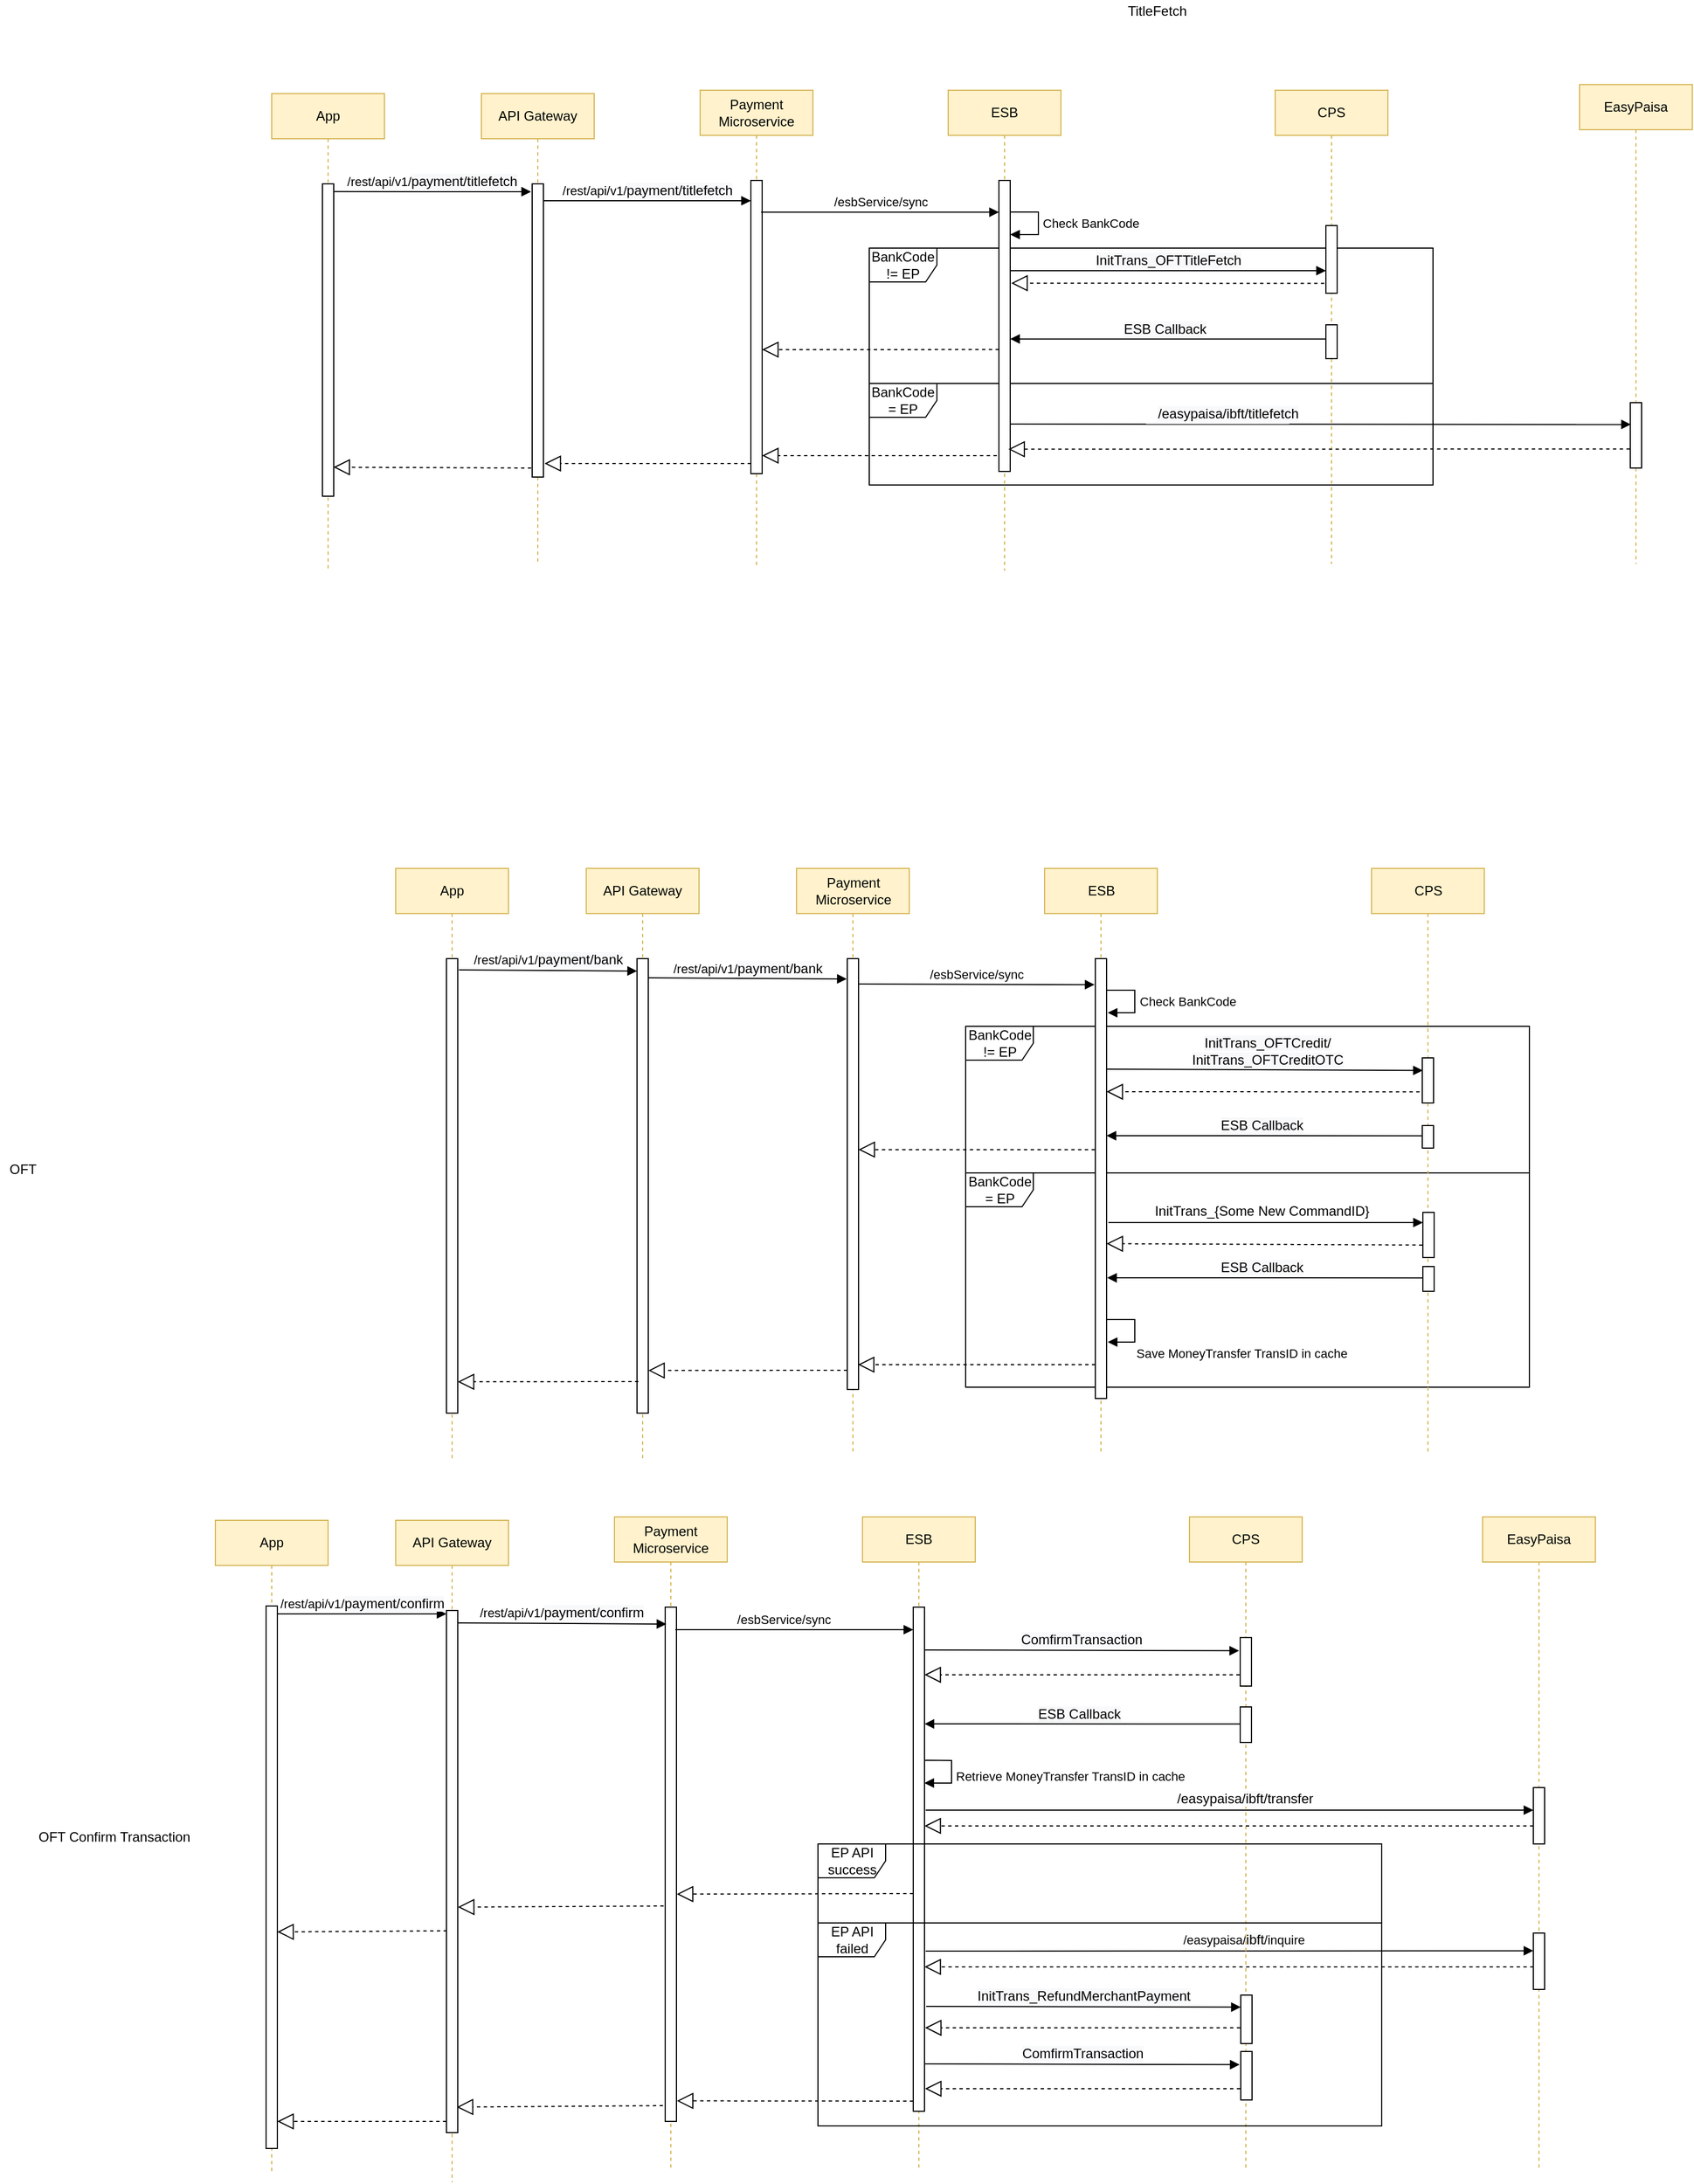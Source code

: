 <mxfile version="14.2.4" type="embed" pages="4">
    <diagram id="sWv9sp9RTecGZwBHcxK6" name="OFT App">
        <mxGraphModel dx="1639" dy="1395" grid="0" gridSize="10" guides="1" tooltips="1" connect="1" arrows="1" fold="1" page="0" pageScale="1" pageWidth="827" pageHeight="1169" math="0" shadow="0">
            <root>
                <mxCell id="0"/>
                <mxCell id="1" parent="0"/>
                <mxCell id="vRPDrwyELPfOQ12fKXGR-2" value="ESB" style="shape=umlLifeline;perimeter=lifelinePerimeter;whiteSpace=wrap;html=1;container=1;collapsible=0;recursiveResize=0;outlineConnect=0;fillColor=#fff2cc;strokeColor=#d6b656;" parent="1" vertex="1">
                    <mxGeometry x="675.5" y="120" width="100" height="520" as="geometry"/>
                </mxCell>
                <mxCell id="vRPDrwyELPfOQ12fKXGR-14" value="BankCode != EP" style="shape=umlFrame;whiteSpace=wrap;html=1;" parent="vRPDrwyELPfOQ12fKXGR-2" vertex="1">
                    <mxGeometry x="-70" y="140" width="500" height="130" as="geometry"/>
                </mxCell>
                <mxCell id="vRPDrwyELPfOQ12fKXGR-10" value="&lt;span style=&quot;font-size: 12px ; background-color: rgb(248 , 249 , 250)&quot;&gt;InitTrans_OFTCredit/&lt;br&gt;&lt;/span&gt;&lt;span style=&quot;font-size: 12px ; background-color: rgb(248 , 249 , 250)&quot;&gt;InitTrans_OFTCreditOTC&lt;/span&gt;&lt;span style=&quot;font-size: 12px ; background-color: rgb(248 , 249 , 250)&quot;&gt;&lt;br&gt;&lt;/span&gt;" style="html=1;verticalAlign=bottom;endArrow=block;exitX=0.9;exitY=0.231;exitDx=0;exitDy=0;exitPerimeter=0;entryX=0.043;entryY=0.279;entryDx=0;entryDy=0;entryPerimeter=0;" parent="vRPDrwyELPfOQ12fKXGR-2" target="qvg01xyKR1vPh3GsmhqX-9" edge="1">
                    <mxGeometry x="0.021" width="80" relative="1" as="geometry">
                        <mxPoint x="55" y="178.0" as="sourcePoint"/>
                        <mxPoint x="334.28" y="196" as="targetPoint"/>
                        <mxPoint as="offset"/>
                    </mxGeometry>
                </mxCell>
                <mxCell id="vRPDrwyELPfOQ12fKXGR-20" value="Save MoneyTransfer TransID in cache" style="edgeStyle=orthogonalEdgeStyle;html=1;align=left;spacingLeft=2;endArrow=block;rounded=0;" parent="vRPDrwyELPfOQ12fKXGR-2" edge="1">
                    <mxGeometry x="0.385" y="10" relative="1" as="geometry">
                        <mxPoint x="55" y="400" as="sourcePoint"/>
                        <Array as="points">
                            <mxPoint x="80" y="400"/>
                            <mxPoint x="80" y="420"/>
                        </Array>
                        <mxPoint x="56" y="420" as="targetPoint"/>
                        <mxPoint as="offset"/>
                    </mxGeometry>
                </mxCell>
                <mxCell id="qvg01xyKR1vPh3GsmhqX-10" value="" style="endArrow=block;dashed=1;endFill=0;endSize=12;html=1;exitX=-0.14;exitY=0.342;exitDx=0;exitDy=0;exitPerimeter=0;entryX=0.906;entryY=0.437;entryDx=0;entryDy=0;entryPerimeter=0;" parent="vRPDrwyELPfOQ12fKXGR-2" edge="1">
                    <mxGeometry width="160" relative="1" as="geometry">
                        <mxPoint x="332.6" y="198.13" as="sourcePoint"/>
                        <mxPoint x="55" y="198" as="targetPoint"/>
                    </mxGeometry>
                </mxCell>
                <mxCell id="qvg01xyKR1vPh3GsmhqX-8" value="&lt;span style=&quot;font-size: 12px ; background-color: rgb(248 , 249 , 250)&quot;&gt;ESB Callback&lt;/span&gt;" style="html=1;verticalAlign=bottom;endArrow=block;exitX=-0.1;exitY=0.403;exitDx=0;exitDy=0;exitPerimeter=0;entryX=0.9;entryY=0.472;entryDx=0;entryDy=0;entryPerimeter=0;" parent="vRPDrwyELPfOQ12fKXGR-2" edge="1">
                    <mxGeometry x="0.021" width="80" relative="1" as="geometry">
                        <mxPoint x="335" y="237.1" as="sourcePoint"/>
                        <mxPoint x="55" y="237.0" as="targetPoint"/>
                        <mxPoint as="offset"/>
                    </mxGeometry>
                </mxCell>
                <mxCell id="qvg01xyKR1vPh3GsmhqX-36" value="&lt;span style=&quot;font-size: 12px ; background-color: rgb(248 , 249 , 250)&quot;&gt;ESB Callback&lt;/span&gt;" style="html=1;verticalAlign=bottom;endArrow=block;exitX=-0.1;exitY=0.403;exitDx=0;exitDy=0;exitPerimeter=0;entryX=0.9;entryY=0.472;entryDx=0;entryDy=0;entryPerimeter=0;" parent="vRPDrwyELPfOQ12fKXGR-2" edge="1">
                    <mxGeometry x="0.021" width="80" relative="1" as="geometry">
                        <mxPoint x="335.52" y="363.1" as="sourcePoint"/>
                        <mxPoint x="55.52" y="363" as="targetPoint"/>
                        <mxPoint as="offset"/>
                    </mxGeometry>
                </mxCell>
                <mxCell id="vRPDrwyELPfOQ12fKXGR-16" value="BankCode = EP" style="shape=umlFrame;whiteSpace=wrap;html=1;" parent="vRPDrwyELPfOQ12fKXGR-2" vertex="1">
                    <mxGeometry x="-70" y="270" width="500" height="190" as="geometry"/>
                </mxCell>
                <mxCell id="vRPDrwyELPfOQ12fKXGR-1" value="Payment Microservice" style="shape=umlLifeline;perimeter=lifelinePerimeter;whiteSpace=wrap;html=1;container=1;collapsible=0;recursiveResize=0;outlineConnect=0;fillColor=#fff2cc;strokeColor=#d6b656;" parent="1" vertex="1">
                    <mxGeometry x="455.5" y="120" width="100" height="520" as="geometry"/>
                </mxCell>
                <mxCell id="vRPDrwyELPfOQ12fKXGR-6" value="" style="html=1;points=[];perimeter=orthogonalPerimeter;" parent="vRPDrwyELPfOQ12fKXGR-1" vertex="1">
                    <mxGeometry x="45" y="80" width="10" height="382" as="geometry"/>
                </mxCell>
                <mxCell id="vRPDrwyELPfOQ12fKXGR-3" value="CPS" style="shape=umlLifeline;perimeter=lifelinePerimeter;whiteSpace=wrap;html=1;container=1;collapsible=0;recursiveResize=0;outlineConnect=0;fillColor=#fff2cc;strokeColor=#d6b656;" parent="1" vertex="1">
                    <mxGeometry x="965.5" y="120" width="100" height="520" as="geometry"/>
                </mxCell>
                <mxCell id="qvg01xyKR1vPh3GsmhqX-9" value="" style="html=1;points=[];perimeter=orthogonalPerimeter;" parent="vRPDrwyELPfOQ12fKXGR-3" vertex="1">
                    <mxGeometry x="45" y="168" width="10" height="40" as="geometry"/>
                </mxCell>
                <mxCell id="qvg01xyKR1vPh3GsmhqX-11" value="" style="html=1;points=[];perimeter=orthogonalPerimeter;" parent="vRPDrwyELPfOQ12fKXGR-3" vertex="1">
                    <mxGeometry x="45" y="228" width="10" height="20" as="geometry"/>
                </mxCell>
                <mxCell id="qvg01xyKR1vPh3GsmhqX-17" value="" style="html=1;points=[];perimeter=orthogonalPerimeter;" parent="vRPDrwyELPfOQ12fKXGR-3" vertex="1">
                    <mxGeometry x="45.52" y="305" width="10" height="40" as="geometry"/>
                </mxCell>
                <mxCell id="qvg01xyKR1vPh3GsmhqX-35" value="" style="html=1;points=[];perimeter=orthogonalPerimeter;" parent="vRPDrwyELPfOQ12fKXGR-3" vertex="1">
                    <mxGeometry x="45.52" y="353" width="10" height="22" as="geometry"/>
                </mxCell>
                <mxCell id="vRPDrwyELPfOQ12fKXGR-5" value="EasyPaisa" style="shape=umlLifeline;perimeter=lifelinePerimeter;whiteSpace=wrap;html=1;container=1;collapsible=0;recursiveResize=0;outlineConnect=0;fillColor=#fff2cc;strokeColor=#d6b656;" parent="1" vertex="1">
                    <mxGeometry x="1064" y="695" width="100" height="580" as="geometry"/>
                </mxCell>
                <mxCell id="vRPDrwyELPfOQ12fKXGR-47" value="" style="html=1;points=[];perimeter=orthogonalPerimeter;" parent="vRPDrwyELPfOQ12fKXGR-5" vertex="1">
                    <mxGeometry x="45" y="240" width="10" height="50" as="geometry"/>
                </mxCell>
                <mxCell id="1g0mgfz8VYqZBZcQtH9C-1" value="/easypaisa/&lt;span style=&quot;font-size: 12px ; background-color: rgb(248 , 249 , 250)&quot;&gt;ibft&lt;/span&gt;/inquire" style="html=1;verticalAlign=bottom;endArrow=block;entryX=0;entryY=0.314;entryDx=0;entryDy=0;entryPerimeter=0;" parent="vRPDrwyELPfOQ12fKXGR-5" target="1g0mgfz8VYqZBZcQtH9C-3" edge="1">
                    <mxGeometry x="0.048" y="1" width="80" relative="1" as="geometry">
                        <mxPoint x="-494" y="385" as="sourcePoint"/>
                        <mxPoint x="159" y="385" as="targetPoint"/>
                        <mxPoint as="offset"/>
                    </mxGeometry>
                </mxCell>
                <mxCell id="1g0mgfz8VYqZBZcQtH9C-2" value="" style="endArrow=block;dashed=1;endFill=0;endSize=12;html=1;exitX=0.02;exitY=0.6;exitDx=0;exitDy=0;exitPerimeter=0;" parent="vRPDrwyELPfOQ12fKXGR-5" source="1g0mgfz8VYqZBZcQtH9C-3" edge="1">
                    <mxGeometry width="160" relative="1" as="geometry">
                        <mxPoint x="159.94" y="397.95" as="sourcePoint"/>
                        <mxPoint x="-495" y="399" as="targetPoint"/>
                    </mxGeometry>
                </mxCell>
                <mxCell id="1g0mgfz8VYqZBZcQtH9C-3" value="" style="html=1;points=[];perimeter=orthogonalPerimeter;" parent="vRPDrwyELPfOQ12fKXGR-5" vertex="1">
                    <mxGeometry x="45" y="369" width="10" height="50" as="geometry"/>
                </mxCell>
                <mxCell id="vRPDrwyELPfOQ12fKXGR-8" value="/esbService/sync" style="html=1;verticalAlign=bottom;endArrow=block;exitX=1.017;exitY=0.03;exitDx=0;exitDy=0;exitPerimeter=0;entryX=-0.066;entryY=0.031;entryDx=0;entryDy=0;entryPerimeter=0;" parent="1" edge="1">
                    <mxGeometry width="80" relative="1" as="geometry">
                        <mxPoint x="510.67" y="222.46" as="sourcePoint"/>
                        <mxPoint x="719.84" y="223.09" as="targetPoint"/>
                    </mxGeometry>
                </mxCell>
                <mxCell id="vRPDrwyELPfOQ12fKXGR-13" value="Check BankCode" style="edgeStyle=orthogonalEdgeStyle;html=1;align=left;spacingLeft=2;endArrow=block;rounded=0;" parent="1" edge="1">
                    <mxGeometry relative="1" as="geometry">
                        <mxPoint x="730.5" y="228" as="sourcePoint"/>
                        <Array as="points">
                            <mxPoint x="755.5" y="228"/>
                            <mxPoint x="755.5" y="248"/>
                        </Array>
                        <mxPoint x="731.5" y="248" as="targetPoint"/>
                    </mxGeometry>
                </mxCell>
                <mxCell id="vRPDrwyELPfOQ12fKXGR-23" value="" style="html=1;verticalAlign=bottom;endArrow=block;exitX=0.9;exitY=0.231;exitDx=0;exitDy=0;exitPerimeter=0;" parent="1" edge="1">
                    <mxGeometry x="-0.049" width="80" relative="1" as="geometry">
                        <mxPoint x="732.02" y="434" as="sourcePoint"/>
                        <mxPoint x="1011.02" y="434" as="targetPoint"/>
                        <mxPoint as="offset"/>
                    </mxGeometry>
                </mxCell>
                <mxCell id="vRPDrwyELPfOQ12fKXGR-55" value="&lt;span lang=&quot;EN-US&quot; style=&quot;line-height: 15.693px ; font-family: &amp;#34;calibri&amp;#34; , sans-serif&quot;&gt;&lt;font style=&quot;font-size: 12px&quot;&gt;InitTrans_{Some New CommandID}&lt;/font&gt;&lt;/span&gt;&lt;span style=&quot;font-size: medium&quot;&gt;&lt;/span&gt;" style="edgeLabel;html=1;align=center;verticalAlign=middle;resizable=0;points=[];" parent="vRPDrwyELPfOQ12fKXGR-23" vertex="1" connectable="0">
                    <mxGeometry x="0.907" relative="1" as="geometry">
                        <mxPoint x="-130" y="-12" as="offset"/>
                    </mxGeometry>
                </mxCell>
                <mxCell id="vRPDrwyELPfOQ12fKXGR-26" value="Payment Microservice" style="shape=umlLifeline;perimeter=lifelinePerimeter;whiteSpace=wrap;html=1;container=1;collapsible=0;recursiveResize=0;outlineConnect=0;fillColor=#fff2cc;strokeColor=#d6b656;" parent="1" vertex="1">
                    <mxGeometry x="294" y="695" width="100" height="580" as="geometry"/>
                </mxCell>
                <mxCell id="vRPDrwyELPfOQ12fKXGR-27" value="" style="html=1;points=[];perimeter=orthogonalPerimeter;" parent="vRPDrwyELPfOQ12fKXGR-26" vertex="1">
                    <mxGeometry x="45" y="80" width="10" height="456" as="geometry"/>
                </mxCell>
                <mxCell id="qvg01xyKR1vPh3GsmhqX-40" value="" style="endArrow=block;dashed=1;endFill=0;endSize=12;html=1;exitX=-0.052;exitY=0.689;exitDx=0;exitDy=0;exitPerimeter=0;entryX=1.033;entryY=0.558;entryDx=0;entryDy=0;entryPerimeter=0;" parent="vRPDrwyELPfOQ12fKXGR-26" target="vRPDrwyELPfOQ12fKXGR-27" edge="1">
                    <mxGeometry width="160" relative="1" as="geometry">
                        <mxPoint x="265" y="334.003" as="sourcePoint"/>
                        <mxPoint x="55" y="333" as="targetPoint"/>
                    </mxGeometry>
                </mxCell>
                <mxCell id="vRPDrwyELPfOQ12fKXGR-28" value="ESB" style="shape=umlLifeline;perimeter=lifelinePerimeter;whiteSpace=wrap;html=1;container=1;collapsible=0;recursiveResize=0;outlineConnect=0;fillColor=#fff2cc;strokeColor=#d6b656;" parent="1" vertex="1">
                    <mxGeometry x="514" y="695" width="100" height="580" as="geometry"/>
                </mxCell>
                <mxCell id="vRPDrwyELPfOQ12fKXGR-30" value="" style="html=1;points=[];perimeter=orthogonalPerimeter;" parent="vRPDrwyELPfOQ12fKXGR-28" vertex="1">
                    <mxGeometry x="45" y="80" width="10" height="447" as="geometry"/>
                </mxCell>
                <mxCell id="vRPDrwyELPfOQ12fKXGR-31" value="&lt;span style=&quot;font-size: 12px ; background-color: rgb(248 , 249 , 250)&quot;&gt;ComfirmTransaction&lt;/span&gt;" style="html=1;verticalAlign=bottom;endArrow=block;exitX=0.9;exitY=0.231;exitDx=0;exitDy=0;exitPerimeter=0;entryX=-0.1;entryY=0.674;entryDx=0;entryDy=0;entryPerimeter=0;" parent="vRPDrwyELPfOQ12fKXGR-28" edge="1">
                    <mxGeometry width="80" relative="1" as="geometry">
                        <mxPoint x="55" y="118.0" as="sourcePoint"/>
                        <mxPoint x="334" y="118.66" as="targetPoint"/>
                    </mxGeometry>
                </mxCell>
                <mxCell id="vRPDrwyELPfOQ12fKXGR-44" value="Retrieve MoneyTransfer TransID in cache" style="edgeStyle=orthogonalEdgeStyle;html=1;align=left;spacingLeft=2;endArrow=block;rounded=0;entryX=0.986;entryY=0.619;entryDx=0;entryDy=0;entryPerimeter=0;exitX=1.017;exitY=0.523;exitDx=0;exitDy=0;exitPerimeter=0;" parent="vRPDrwyELPfOQ12fKXGR-28" edge="1">
                    <mxGeometry x="0.113" relative="1" as="geometry">
                        <mxPoint x="55.17" y="215.83" as="sourcePoint"/>
                        <Array as="points">
                            <mxPoint x="57" y="216"/>
                            <mxPoint x="79" y="216"/>
                            <mxPoint x="79" y="236"/>
                        </Array>
                        <mxPoint x="54.86" y="235.99" as="targetPoint"/>
                        <mxPoint as="offset"/>
                    </mxGeometry>
                </mxCell>
                <mxCell id="vRPDrwyELPfOQ12fKXGR-39" value="CPS" style="shape=umlLifeline;perimeter=lifelinePerimeter;whiteSpace=wrap;html=1;container=1;collapsible=0;recursiveResize=0;outlineConnect=0;fillColor=#fff2cc;strokeColor=#d6b656;" parent="1" vertex="1">
                    <mxGeometry x="804" y="695" width="100" height="580" as="geometry"/>
                </mxCell>
                <mxCell id="vRPDrwyELPfOQ12fKXGR-40" value="" style="html=1;points=[];perimeter=orthogonalPerimeter;" parent="vRPDrwyELPfOQ12fKXGR-39" vertex="1">
                    <mxGeometry x="45" y="107" width="10" height="43" as="geometry"/>
                </mxCell>
                <mxCell id="qvg01xyKR1vPh3GsmhqX-39" value="" style="html=1;points=[];perimeter=orthogonalPerimeter;" parent="vRPDrwyELPfOQ12fKXGR-39" vertex="1">
                    <mxGeometry x="45" y="168.5" width="10" height="31.5" as="geometry"/>
                </mxCell>
                <mxCell id="vRPDrwyELPfOQ12fKXGR-42" value="/esbService/sync" style="html=1;verticalAlign=bottom;endArrow=block;exitX=0.9;exitY=0.231;exitDx=0;exitDy=0;exitPerimeter=0;" parent="1" edge="1">
                    <mxGeometry x="-0.09" width="80" relative="1" as="geometry">
                        <mxPoint x="348" y="795" as="sourcePoint"/>
                        <mxPoint x="559" y="795" as="targetPoint"/>
                        <mxPoint as="offset"/>
                    </mxGeometry>
                </mxCell>
                <mxCell id="vRPDrwyELPfOQ12fKXGR-48" value="&lt;font style=&quot;font-size: 12px&quot;&gt;/easypaisa/&lt;span style=&quot;background-color: rgb(248 , 249 , 250)&quot;&gt;ibft&lt;/span&gt;/transfer&lt;/font&gt;" style="html=1;verticalAlign=bottom;endArrow=block;" parent="1" target="vRPDrwyELPfOQ12fKXGR-47" edge="1">
                    <mxGeometry x="0.048" y="1" width="80" relative="1" as="geometry">
                        <mxPoint x="570" y="955" as="sourcePoint"/>
                        <mxPoint x="851" y="955.19" as="targetPoint"/>
                        <mxPoint as="offset"/>
                    </mxGeometry>
                </mxCell>
                <mxCell id="vRPDrwyELPfOQ12fKXGR-69" value="OFT" style="text;html=1;align=center;verticalAlign=middle;resizable=0;points=[];autosize=1;" parent="1" vertex="1">
                    <mxGeometry x="-251" y="377" width="40" height="20" as="geometry"/>
                </mxCell>
                <mxCell id="vRPDrwyELPfOQ12fKXGR-70" value="Payment&lt;br&gt;Microservice" style="shape=umlLifeline;perimeter=lifelinePerimeter;whiteSpace=wrap;html=1;container=1;collapsible=0;recursiveResize=0;outlineConnect=0;fillColor=#fff2cc;strokeColor=#d6b656;" parent="1" vertex="1">
                    <mxGeometry x="370" y="-570" width="100" height="423" as="geometry"/>
                </mxCell>
                <mxCell id="vRPDrwyELPfOQ12fKXGR-71" value="" style="html=1;points=[];perimeter=orthogonalPerimeter;" parent="vRPDrwyELPfOQ12fKXGR-70" vertex="1">
                    <mxGeometry x="45" y="80" width="10" height="260" as="geometry"/>
                </mxCell>
                <mxCell id="vRPDrwyELPfOQ12fKXGR-72" value="ESB" style="shape=umlLifeline;perimeter=lifelinePerimeter;whiteSpace=wrap;html=1;container=1;collapsible=0;recursiveResize=0;outlineConnect=0;fillColor=#fff2cc;strokeColor=#d6b656;" parent="1" vertex="1">
                    <mxGeometry x="590" y="-570" width="100" height="426" as="geometry"/>
                </mxCell>
                <mxCell id="vRPDrwyELPfOQ12fKXGR-73" value="BankCode = EP" style="shape=umlFrame;whiteSpace=wrap;html=1;" parent="vRPDrwyELPfOQ12fKXGR-72" vertex="1">
                    <mxGeometry x="-70" y="260" width="500" height="90" as="geometry"/>
                </mxCell>
                <mxCell id="vRPDrwyELPfOQ12fKXGR-74" value="BankCode != EP" style="shape=umlFrame;whiteSpace=wrap;html=1;" parent="vRPDrwyELPfOQ12fKXGR-72" vertex="1">
                    <mxGeometry x="-70" y="140" width="500" height="120" as="geometry"/>
                </mxCell>
                <mxCell id="vRPDrwyELPfOQ12fKXGR-75" value="" style="html=1;points=[];perimeter=orthogonalPerimeter;" parent="vRPDrwyELPfOQ12fKXGR-72" vertex="1">
                    <mxGeometry x="45" y="80" width="10" height="258" as="geometry"/>
                </mxCell>
                <mxCell id="vRPDrwyELPfOQ12fKXGR-76" value="&lt;span style=&quot;font-size: 12px ; background-color: rgb(248 , 249 , 250)&quot;&gt;InitTrans_OFTTitleFetch&lt;/span&gt;" style="html=1;verticalAlign=bottom;endArrow=block;exitX=0.9;exitY=0.231;exitDx=0;exitDy=0;exitPerimeter=0;" parent="vRPDrwyELPfOQ12fKXGR-72" target="vRPDrwyELPfOQ12fKXGR-85" edge="1">
                    <mxGeometry width="80" relative="1" as="geometry">
                        <mxPoint x="55" y="160.0" as="sourcePoint"/>
                        <mxPoint x="339" y="160.19" as="targetPoint"/>
                        <mxPoint as="offset"/>
                    </mxGeometry>
                </mxCell>
                <mxCell id="vRPDrwyELPfOQ12fKXGR-77" value="&lt;span style=&quot;font-size: 12px ; background-color: rgb(248 , 249 , 250)&quot;&gt;/easypaisa/ibft/titlefetch&lt;/span&gt;" style="html=1;verticalAlign=bottom;endArrow=block;exitX=0.9;exitY=0.231;exitDx=0;exitDy=0;exitPerimeter=0;entryX=0.05;entryY=0.606;entryDx=0;entryDy=0;entryPerimeter=0;" parent="vRPDrwyELPfOQ12fKXGR-72" edge="1">
                    <mxGeometry x="-0.297" width="80" relative="1" as="geometry">
                        <mxPoint x="55" y="296" as="sourcePoint"/>
                        <mxPoint x="605.5" y="296.36" as="targetPoint"/>
                        <mxPoint as="offset"/>
                    </mxGeometry>
                </mxCell>
                <mxCell id="vRPDrwyELPfOQ12fKXGR-84" value="CPS" style="shape=umlLifeline;perimeter=lifelinePerimeter;whiteSpace=wrap;html=1;container=1;collapsible=0;recursiveResize=0;outlineConnect=0;fillColor=#fff2cc;strokeColor=#d6b656;" parent="1" vertex="1">
                    <mxGeometry x="880" y="-570" width="100" height="420" as="geometry"/>
                </mxCell>
                <mxCell id="vRPDrwyELPfOQ12fKXGR-85" value="" style="html=1;points=[];perimeter=orthogonalPerimeter;" parent="vRPDrwyELPfOQ12fKXGR-84" vertex="1">
                    <mxGeometry x="45" y="120" width="10" height="60" as="geometry"/>
                </mxCell>
                <mxCell id="qvg01xyKR1vPh3GsmhqX-4" value="" style="html=1;points=[];perimeter=orthogonalPerimeter;" parent="vRPDrwyELPfOQ12fKXGR-84" vertex="1">
                    <mxGeometry x="45" y="208" width="10" height="30" as="geometry"/>
                </mxCell>
                <mxCell id="vRPDrwyELPfOQ12fKXGR-86" value="/esbService/sync" style="html=1;verticalAlign=bottom;endArrow=block;exitX=0.9;exitY=0.231;exitDx=0;exitDy=0;exitPerimeter=0;" parent="1" edge="1">
                    <mxGeometry width="80" relative="1" as="geometry">
                        <mxPoint x="424" y="-461.87" as="sourcePoint"/>
                        <mxPoint x="635.0" y="-461.87" as="targetPoint"/>
                    </mxGeometry>
                </mxCell>
                <mxCell id="vRPDrwyELPfOQ12fKXGR-87" value="Check BankCode" style="edgeStyle=orthogonalEdgeStyle;html=1;align=left;spacingLeft=2;endArrow=block;rounded=0;" parent="1" edge="1">
                    <mxGeometry relative="1" as="geometry">
                        <mxPoint x="645.0" y="-462" as="sourcePoint"/>
                        <Array as="points">
                            <mxPoint x="670" y="-462"/>
                            <mxPoint x="670" y="-442"/>
                        </Array>
                        <mxPoint x="645" y="-442" as="targetPoint"/>
                    </mxGeometry>
                </mxCell>
                <mxCell id="vRPDrwyELPfOQ12fKXGR-91" value="TitleFetch" style="text;html=1;align=center;verticalAlign=middle;resizable=0;points=[];autosize=1;" parent="1" vertex="1">
                    <mxGeometry x="740" y="-650" width="70" height="20" as="geometry"/>
                </mxCell>
                <mxCell id="vRPDrwyELPfOQ12fKXGR-92" value="" style="endArrow=block;dashed=1;endFill=0;endSize=12;html=1;exitX=0;exitY=0.581;exitDx=0;exitDy=0;exitPerimeter=0;" parent="1" source="vRPDrwyELPfOQ12fKXGR-75" target="vRPDrwyELPfOQ12fKXGR-71" edge="1">
                    <mxGeometry width="160" relative="1" as="geometry">
                        <mxPoint x="250" y="-270" as="sourcePoint"/>
                        <mxPoint x="430" y="-270" as="targetPoint"/>
                        <Array as="points">
                            <mxPoint x="480" y="-340"/>
                        </Array>
                    </mxGeometry>
                </mxCell>
                <mxCell id="vRPDrwyELPfOQ12fKXGR-93" value="" style="endArrow=block;dashed=1;endFill=0;endSize=12;html=1;exitX=-0.186;exitY=0.9;exitDx=0;exitDy=0;exitPerimeter=0;" parent="1" target="vRPDrwyELPfOQ12fKXGR-71" edge="1">
                    <mxGeometry width="160" relative="1" as="geometry">
                        <mxPoint x="633.14" y="-246" as="sourcePoint"/>
                        <mxPoint x="424.06" y="-338.49" as="targetPoint"/>
                    </mxGeometry>
                </mxCell>
                <mxCell id="vRPDrwyELPfOQ12fKXGR-94" value="EasyPaisa" style="shape=umlLifeline;perimeter=lifelinePerimeter;whiteSpace=wrap;html=1;container=1;collapsible=0;recursiveResize=0;outlineConnect=0;fillColor=#fff2cc;strokeColor=#d6b656;" parent="1" vertex="1">
                    <mxGeometry x="1150" y="-575" width="100" height="425" as="geometry"/>
                </mxCell>
                <mxCell id="vRPDrwyELPfOQ12fKXGR-95" value="" style="html=1;points=[];perimeter=orthogonalPerimeter;" parent="vRPDrwyELPfOQ12fKXGR-94" vertex="1">
                    <mxGeometry x="45" y="282" width="10" height="58" as="geometry"/>
                </mxCell>
                <mxCell id="qvg01xyKR1vPh3GsmhqX-1" value="" style="endArrow=block;dashed=1;endFill=0;endSize=12;html=1;exitX=-0.14;exitY=0.342;exitDx=0;exitDy=0;exitPerimeter=0;entryX=0.906;entryY=0.437;entryDx=0;entryDy=0;entryPerimeter=0;" parent="1" edge="1">
                    <mxGeometry width="160" relative="1" as="geometry">
                        <mxPoint x="923.6" y="-398.76" as="sourcePoint"/>
                        <mxPoint x="646" y="-398.89" as="targetPoint"/>
                    </mxGeometry>
                </mxCell>
                <mxCell id="qvg01xyKR1vPh3GsmhqX-2" value="&lt;span style=&quot;font-size: 12px ; background-color: rgb(248 , 249 , 250)&quot;&gt;ESB Callback&lt;/span&gt;" style="html=1;verticalAlign=bottom;endArrow=block;exitX=-0.1;exitY=0.403;exitDx=0;exitDy=0;exitPerimeter=0;entryX=0.9;entryY=0.472;entryDx=0;entryDy=0;entryPerimeter=0;" parent="1" edge="1">
                    <mxGeometry x="0.021" width="80" relative="1" as="geometry">
                        <mxPoint x="925" y="-349.34" as="sourcePoint"/>
                        <mxPoint x="645.0" y="-349.44" as="targetPoint"/>
                        <mxPoint as="offset"/>
                    </mxGeometry>
                </mxCell>
                <mxCell id="qvg01xyKR1vPh3GsmhqX-5" value="" style="endArrow=block;dashed=1;endFill=0;endSize=12;html=1;exitX=-0.14;exitY=0.342;exitDx=0;exitDy=0;exitPerimeter=0;entryX=0.843;entryY=0.805;entryDx=0;entryDy=0;entryPerimeter=0;" parent="1" edge="1">
                    <mxGeometry width="160" relative="1" as="geometry">
                        <mxPoint x="1194.6" y="-251.87" as="sourcePoint"/>
                        <mxPoint x="643.43" y="-251.7" as="targetPoint"/>
                    </mxGeometry>
                </mxCell>
                <mxCell id="qvg01xyKR1vPh3GsmhqX-12" value="" style="endArrow=block;dashed=1;endFill=0;endSize=12;html=1;exitX=-0.033;exitY=0.334;exitDx=0;exitDy=0;exitPerimeter=0;" parent="1" edge="1">
                    <mxGeometry width="160" relative="1" as="geometry">
                        <mxPoint x="720.17" y="369.36" as="sourcePoint"/>
                        <mxPoint x="510.5" y="369.36" as="targetPoint"/>
                    </mxGeometry>
                </mxCell>
                <mxCell id="qvg01xyKR1vPh3GsmhqX-14" value="" style="html=1;points=[];perimeter=orthogonalPerimeter;" parent="1" vertex="1">
                    <mxGeometry x="720.5" y="200" width="10" height="390" as="geometry"/>
                </mxCell>
                <mxCell id="qvg01xyKR1vPh3GsmhqX-27" value="" style="endArrow=block;dashed=1;endFill=0;endSize=12;html=1;entryX=0.948;entryY=0.949;entryDx=0;entryDy=0;entryPerimeter=0;" parent="1" edge="1">
                    <mxGeometry width="160" relative="1" as="geometry">
                        <mxPoint x="720.5" y="560.0" as="sourcePoint"/>
                        <mxPoint x="509.98" y="560.0" as="targetPoint"/>
                    </mxGeometry>
                </mxCell>
                <mxCell id="qvg01xyKR1vPh3GsmhqX-23" value="" style="endArrow=block;dashed=1;endFill=0;endSize=12;html=1;exitX=-0.039;exitY=0.524;exitDx=0;exitDy=0;exitPerimeter=0;entryX=0.948;entryY=0.545;entryDx=0;entryDy=0;entryPerimeter=0;" parent="1" edge="1">
                    <mxGeometry width="160" relative="1" as="geometry">
                        <mxPoint x="1010.63" y="453.96" as="sourcePoint"/>
                        <mxPoint x="730.5" y="452.7" as="targetPoint"/>
                    </mxGeometry>
                </mxCell>
                <mxCell id="qvg01xyKR1vPh3GsmhqX-37" value="" style="endArrow=block;dashed=1;endFill=0;endSize=12;html=1;exitX=-0.052;exitY=0.689;exitDx=0;exitDy=0;exitPerimeter=0;" parent="1" edge="1">
                    <mxGeometry width="160" relative="1" as="geometry">
                        <mxPoint x="848.48" y="835.003" as="sourcePoint"/>
                        <mxPoint x="569" y="835.003" as="targetPoint"/>
                    </mxGeometry>
                </mxCell>
                <mxCell id="qvg01xyKR1vPh3GsmhqX-38" value="&lt;span style=&quot;font-size: 12px ; background-color: rgb(248 , 249 , 250)&quot;&gt;ESB Callback&lt;/span&gt;" style="html=1;verticalAlign=bottom;endArrow=block;exitX=-0.1;exitY=0.403;exitDx=0;exitDy=0;exitPerimeter=0;entryX=0.9;entryY=0.472;entryDx=0;entryDy=0;entryPerimeter=0;" parent="1" edge="1">
                    <mxGeometry x="0.021" width="80" relative="1" as="geometry">
                        <mxPoint x="849" y="878.61" as="sourcePoint"/>
                        <mxPoint x="569" y="878.51" as="targetPoint"/>
                        <mxPoint as="offset"/>
                    </mxGeometry>
                </mxCell>
                <mxCell id="qvg01xyKR1vPh3GsmhqX-42" value="" style="endArrow=block;dashed=1;endFill=0;endSize=12;html=1;" parent="1" edge="1">
                    <mxGeometry width="160" relative="1" as="geometry">
                        <mxPoint x="1109" y="969" as="sourcePoint"/>
                        <mxPoint x="569" y="969" as="targetPoint"/>
                    </mxGeometry>
                </mxCell>
                <mxCell id="hgU2seXLQ0Bgnprg9aWs-1" value="OFT Confirm Transaction" style="text;html=1;align=center;verticalAlign=middle;resizable=0;points=[];autosize=1;" parent="1" vertex="1">
                    <mxGeometry x="-225" y="969" width="150" height="20" as="geometry"/>
                </mxCell>
                <mxCell id="Uluy4pEUQNq6N2wWExyS-2" value="EP API success" style="shape=umlFrame;whiteSpace=wrap;html=1;" parent="1" vertex="1">
                    <mxGeometry x="474.5" y="985" width="500" height="70" as="geometry"/>
                </mxCell>
                <mxCell id="Uluy4pEUQNq6N2wWExyS-3" value="EP API failed" style="shape=umlFrame;whiteSpace=wrap;html=1;" parent="1" vertex="1">
                    <mxGeometry x="474.5" y="1055" width="500" height="180" as="geometry"/>
                </mxCell>
                <mxCell id="Uluy4pEUQNq6N2wWExyS-4" value="" style="html=1;points=[];perimeter=orthogonalPerimeter;" parent="1" vertex="1">
                    <mxGeometry x="849.5" y="1119" width="10" height="43" as="geometry"/>
                </mxCell>
                <mxCell id="Uluy4pEUQNq6N2wWExyS-5" value="" style="endArrow=block;dashed=1;endFill=0;endSize=12;html=1;exitX=-0.052;exitY=0.689;exitDx=0;exitDy=0;exitPerimeter=0;" parent="1" edge="1">
                    <mxGeometry width="160" relative="1" as="geometry">
                        <mxPoint x="848.98" y="1148.003" as="sourcePoint"/>
                        <mxPoint x="569.5" y="1148.003" as="targetPoint"/>
                    </mxGeometry>
                </mxCell>
                <mxCell id="Uluy4pEUQNq6N2wWExyS-6" value="&lt;span style=&quot;font-size: 12px ; background-color: rgb(248 , 249 , 250)&quot;&gt;InitTrans_RefundMerchantPayment&lt;/span&gt;" style="html=1;verticalAlign=bottom;endArrow=block;exitX=0.9;exitY=0.231;exitDx=0;exitDy=0;exitPerimeter=0;entryX=-0.1;entryY=0.674;entryDx=0;entryDy=0;entryPerimeter=0;" parent="1" edge="1">
                    <mxGeometry width="80" relative="1" as="geometry">
                        <mxPoint x="570.5" y="1129" as="sourcePoint"/>
                        <mxPoint x="849.5" y="1129.66" as="targetPoint"/>
                    </mxGeometry>
                </mxCell>
                <mxCell id="Uluy4pEUQNq6N2wWExyS-7" value="&lt;span style=&quot;font-size: 12px ; background-color: rgb(248 , 249 , 250)&quot;&gt;ComfirmTransaction&lt;/span&gt;" style="html=1;verticalAlign=bottom;endArrow=block;exitX=0.9;exitY=0.231;exitDx=0;exitDy=0;exitPerimeter=0;entryX=-0.1;entryY=0.674;entryDx=0;entryDy=0;entryPerimeter=0;" parent="1" edge="1">
                    <mxGeometry width="80" relative="1" as="geometry">
                        <mxPoint x="569.5" y="1180" as="sourcePoint"/>
                        <mxPoint x="848.5" y="1180.66" as="targetPoint"/>
                    </mxGeometry>
                </mxCell>
                <mxCell id="Uluy4pEUQNq6N2wWExyS-8" value="" style="html=1;points=[];perimeter=orthogonalPerimeter;" parent="1" vertex="1">
                    <mxGeometry x="849.5" y="1169" width="10" height="43" as="geometry"/>
                </mxCell>
                <mxCell id="Uluy4pEUQNq6N2wWExyS-9" value="" style="endArrow=block;dashed=1;endFill=0;endSize=12;html=1;exitX=-0.052;exitY=0.689;exitDx=0;exitDy=0;exitPerimeter=0;" parent="1" edge="1">
                    <mxGeometry width="160" relative="1" as="geometry">
                        <mxPoint x="848.98" y="1202.003" as="sourcePoint"/>
                        <mxPoint x="569.5" y="1202.003" as="targetPoint"/>
                    </mxGeometry>
                </mxCell>
                <mxCell id="Uluy4pEUQNq6N2wWExyS-13" value="" style="endArrow=block;dashed=1;endFill=0;endSize=12;html=1;exitX=-0.052;exitY=0.689;exitDx=0;exitDy=0;exitPerimeter=0;entryX=1.038;entryY=0.96;entryDx=0;entryDy=0;entryPerimeter=0;" parent="1" target="vRPDrwyELPfOQ12fKXGR-27" edge="1">
                    <mxGeometry width="160" relative="1" as="geometry">
                        <mxPoint x="559" y="1213.003" as="sourcePoint"/>
                        <mxPoint x="349" y="1213" as="targetPoint"/>
                    </mxGeometry>
                </mxCell>
                <mxCell id="vhnXmaSfkEYO7B8Wgx5b-1" value="App" style="shape=umlLifeline;perimeter=lifelinePerimeter;whiteSpace=wrap;html=1;container=1;collapsible=0;recursiveResize=0;outlineConnect=0;fillColor=#fff2cc;strokeColor=#d6b656;" parent="1" vertex="1">
                    <mxGeometry x="-60" y="698" width="100" height="578" as="geometry"/>
                </mxCell>
                <mxCell id="vhnXmaSfkEYO7B8Wgx5b-2" value="" style="html=1;points=[];perimeter=orthogonalPerimeter;" parent="vhnXmaSfkEYO7B8Wgx5b-1" vertex="1">
                    <mxGeometry x="45" y="76" width="10" height="481" as="geometry"/>
                </mxCell>
                <mxCell id="vhnXmaSfkEYO7B8Wgx5b-3" value="" style="endArrow=block;dashed=1;endFill=0;endSize=12;html=1;entryX=0.919;entryY=0.951;entryDx=0;entryDy=0;entryPerimeter=0;" parent="1" target="fXn_76lJsBCbmOKGFp_N-2" edge="1">
                    <mxGeometry width="160" relative="1" as="geometry">
                        <mxPoint x="337" y="1217" as="sourcePoint"/>
                        <mxPoint x="155.14" y="1217.795" as="targetPoint"/>
                    </mxGeometry>
                </mxCell>
                <mxCell id="vhnXmaSfkEYO7B8Wgx5b-4" value="/rest/api/v1/&lt;span style=&quot;font-size: 12px ; background-color: rgb(248 , 249 , 250)&quot;&gt;payment/confirm&lt;/span&gt;" style="html=1;verticalAlign=bottom;endArrow=block;" parent="1" edge="1">
                    <mxGeometry width="80" relative="1" as="geometry">
                        <mxPoint x="155.0" y="789" as="sourcePoint"/>
                        <mxPoint x="340" y="790" as="targetPoint"/>
                    </mxGeometry>
                </mxCell>
                <mxCell id="vhnXmaSfkEYO7B8Wgx5b-5" value="API Gateway" style="shape=umlLifeline;perimeter=lifelinePerimeter;whiteSpace=wrap;html=1;container=1;collapsible=0;recursiveResize=0;outlineConnect=0;fillColor=#fff2cc;strokeColor=#d6b656;" parent="1" vertex="1">
                    <mxGeometry x="269" y="120" width="100" height="523" as="geometry"/>
                </mxCell>
                <mxCell id="vhnXmaSfkEYO7B8Wgx5b-6" value="" style="html=1;points=[];perimeter=orthogonalPerimeter;" parent="vhnXmaSfkEYO7B8Wgx5b-5" vertex="1">
                    <mxGeometry x="45" y="80" width="10" height="403" as="geometry"/>
                </mxCell>
                <mxCell id="vhnXmaSfkEYO7B8Wgx5b-7" value="/rest/api/v1/&lt;span style=&quot;font-size: 12px ; background-color: rgb(248 , 249 , 250)&quot;&gt;payment/bank&lt;/span&gt;" style="html=1;verticalAlign=bottom;endArrow=block;exitX=1.006;exitY=0.02;exitDx=0;exitDy=0;exitPerimeter=0;" parent="1" edge="1">
                    <mxGeometry width="80" relative="1" as="geometry">
                        <mxPoint x="324.06" y="217.06" as="sourcePoint"/>
                        <mxPoint x="500" y="218" as="targetPoint"/>
                    </mxGeometry>
                </mxCell>
                <mxCell id="vhnXmaSfkEYO7B8Wgx5b-8" value="" style="endArrow=block;dashed=1;endFill=0;endSize=12;html=1;entryX=1.003;entryY=0.921;entryDx=0;entryDy=0;entryPerimeter=0;" parent="1" edge="1">
                    <mxGeometry width="160" relative="1" as="geometry">
                        <mxPoint x="500.52" y="565.0" as="sourcePoint"/>
                        <mxPoint x="324.03" y="565.163" as="targetPoint"/>
                    </mxGeometry>
                </mxCell>
                <mxCell id="vhnXmaSfkEYO7B8Wgx5b-9" value="App" style="shape=umlLifeline;perimeter=lifelinePerimeter;whiteSpace=wrap;html=1;container=1;collapsible=0;recursiveResize=0;outlineConnect=0;fillColor=#fff2cc;strokeColor=#d6b656;" parent="1" vertex="1">
                    <mxGeometry x="-10" y="-567" width="100" height="423" as="geometry"/>
                </mxCell>
                <mxCell id="vhnXmaSfkEYO7B8Wgx5b-10" value="" style="html=1;points=[];perimeter=orthogonalPerimeter;" parent="vhnXmaSfkEYO7B8Wgx5b-9" vertex="1">
                    <mxGeometry x="45" y="80" width="10" height="277" as="geometry"/>
                </mxCell>
                <mxCell id="vhnXmaSfkEYO7B8Wgx5b-11" value="/rest/api/v1/&lt;span style=&quot;font-size: 12px ; background-color: rgb(248 , 249 , 250)&quot;&gt;payment/titlefetch&lt;/span&gt;" style="html=1;verticalAlign=bottom;endArrow=block;" parent="1" edge="1">
                    <mxGeometry width="80" relative="1" as="geometry">
                        <mxPoint x="231" y="-472" as="sourcePoint"/>
                        <mxPoint x="415" y="-472" as="targetPoint"/>
                    </mxGeometry>
                </mxCell>
                <mxCell id="vhnXmaSfkEYO7B8Wgx5b-12" value="" style="endArrow=block;dashed=1;endFill=0;endSize=12;html=1;exitX=-0.186;exitY=0.9;exitDx=0;exitDy=0;exitPerimeter=0;" parent="1" edge="1">
                    <mxGeometry width="160" relative="1" as="geometry">
                        <mxPoint x="415.14" y="-239" as="sourcePoint"/>
                        <mxPoint x="232" y="-239" as="targetPoint"/>
                    </mxGeometry>
                </mxCell>
                <mxCell id="u0HuhIwwwzBkq_RMJaFa-1" value="App" style="shape=umlLifeline;perimeter=lifelinePerimeter;whiteSpace=wrap;html=1;container=1;collapsible=0;recursiveResize=0;outlineConnect=0;fillColor=#fff2cc;strokeColor=#d6b656;" parent="1" vertex="1">
                    <mxGeometry x="100" y="120" width="100" height="523" as="geometry"/>
                </mxCell>
                <mxCell id="u0HuhIwwwzBkq_RMJaFa-2" value="" style="html=1;points=[];perimeter=orthogonalPerimeter;" parent="u0HuhIwwwzBkq_RMJaFa-1" vertex="1">
                    <mxGeometry x="45" y="80" width="10" height="403" as="geometry"/>
                </mxCell>
                <mxCell id="u0HuhIwwwzBkq_RMJaFa-3" value="/rest/api/v1/&lt;span style=&quot;font-size: 12px ; background-color: rgb(248 , 249 , 250)&quot;&gt;payment/bank&lt;/span&gt;" style="html=1;verticalAlign=bottom;endArrow=block;exitX=1.006;exitY=0.02;exitDx=0;exitDy=0;exitPerimeter=0;" parent="1" edge="1">
                    <mxGeometry width="80" relative="1" as="geometry">
                        <mxPoint x="156.0" y="210.0" as="sourcePoint"/>
                        <mxPoint x="314" y="211" as="targetPoint"/>
                    </mxGeometry>
                </mxCell>
                <mxCell id="u0HuhIwwwzBkq_RMJaFa-4" value="" style="endArrow=block;dashed=1;endFill=0;endSize=12;html=1;entryX=1.009;entryY=0.931;entryDx=0;entryDy=0;entryPerimeter=0;" parent="1" target="u0HuhIwwwzBkq_RMJaFa-2" edge="1">
                    <mxGeometry width="160" relative="1" as="geometry">
                        <mxPoint x="315.25" y="575" as="sourcePoint"/>
                        <mxPoint x="150" y="575" as="targetPoint"/>
                    </mxGeometry>
                </mxCell>
                <mxCell id="u0HuhIwwwzBkq_RMJaFa-5" value="API Gateway" style="shape=umlLifeline;perimeter=lifelinePerimeter;whiteSpace=wrap;html=1;container=1;collapsible=0;recursiveResize=0;outlineConnect=0;fillColor=#fff2cc;strokeColor=#d6b656;" parent="1" vertex="1">
                    <mxGeometry x="176" y="-567" width="100" height="417" as="geometry"/>
                </mxCell>
                <mxCell id="u0HuhIwwwzBkq_RMJaFa-6" value="" style="html=1;points=[];perimeter=orthogonalPerimeter;" parent="u0HuhIwwwzBkq_RMJaFa-5" vertex="1">
                    <mxGeometry x="45" y="80" width="10" height="260" as="geometry"/>
                </mxCell>
                <mxCell id="u0HuhIwwwzBkq_RMJaFa-7" value="/rest/api/v1/&lt;span style=&quot;font-size: 12px ; background-color: rgb(248 , 249 , 250)&quot;&gt;payment/titlefetch&lt;/span&gt;" style="html=1;verticalAlign=bottom;endArrow=block;exitX=0.956;exitY=0.025;exitDx=0;exitDy=0;exitPerimeter=0;" parent="1" source="vhnXmaSfkEYO7B8Wgx5b-10" edge="1">
                    <mxGeometry width="80" relative="1" as="geometry">
                        <mxPoint x="54" y="-480" as="sourcePoint"/>
                        <mxPoint x="220" y="-480" as="targetPoint"/>
                    </mxGeometry>
                </mxCell>
                <mxCell id="u0HuhIwwwzBkq_RMJaFa-8" value="" style="endArrow=block;dashed=1;endFill=0;endSize=12;html=1;exitX=-0.186;exitY=0.9;exitDx=0;exitDy=0;exitPerimeter=0;entryX=0.983;entryY=0.907;entryDx=0;entryDy=0;entryPerimeter=0;" parent="1" target="vhnXmaSfkEYO7B8Wgx5b-10" edge="1">
                    <mxGeometry width="160" relative="1" as="geometry">
                        <mxPoint x="220.14" y="-235" as="sourcePoint"/>
                        <mxPoint x="50" y="-235" as="targetPoint"/>
                    </mxGeometry>
                </mxCell>
                <mxCell id="fXn_76lJsBCbmOKGFp_N-1" value="API Gateway" style="shape=umlLifeline;perimeter=lifelinePerimeter;whiteSpace=wrap;html=1;container=1;collapsible=0;recursiveResize=0;outlineConnect=0;fillColor=#fff2cc;strokeColor=#d6b656;" parent="1" vertex="1">
                    <mxGeometry x="100" y="698" width="100" height="587" as="geometry"/>
                </mxCell>
                <mxCell id="fXn_76lJsBCbmOKGFp_N-2" value="" style="html=1;points=[];perimeter=orthogonalPerimeter;" parent="fXn_76lJsBCbmOKGFp_N-1" vertex="1">
                    <mxGeometry x="45" y="80" width="10" height="463" as="geometry"/>
                </mxCell>
                <mxCell id="fXn_76lJsBCbmOKGFp_N-4" value="" style="endArrow=block;dashed=1;endFill=0;endSize=12;html=1;" parent="1" edge="1">
                    <mxGeometry width="160" relative="1" as="geometry">
                        <mxPoint x="144.86" y="1231" as="sourcePoint"/>
                        <mxPoint x="-5" y="1231" as="targetPoint"/>
                    </mxGeometry>
                </mxCell>
                <mxCell id="fXn_76lJsBCbmOKGFp_N-5" value="/rest/api/v1/&lt;span style=&quot;font-size: 12px ; background-color: rgb(248 , 249 , 250)&quot;&gt;payment/confirm&lt;/span&gt;" style="html=1;verticalAlign=bottom;endArrow=block;" parent="1" edge="1">
                    <mxGeometry width="80" relative="1" as="geometry">
                        <mxPoint x="-5.0" y="781" as="sourcePoint"/>
                        <mxPoint x="145" y="781" as="targetPoint"/>
                    </mxGeometry>
                </mxCell>
                <mxCell id="JhTrjXlkyuhYGQQXYcqJ-1" value="" style="endArrow=block;dashed=1;endFill=0;endSize=12;html=1;exitX=-0.052;exitY=0.689;exitDx=0;exitDy=0;exitPerimeter=0;entryX=1.022;entryY=0.568;entryDx=0;entryDy=0;entryPerimeter=0;" parent="1" target="fXn_76lJsBCbmOKGFp_N-2" edge="1">
                    <mxGeometry width="160" relative="1" as="geometry">
                        <mxPoint x="337.67" y="1040.003" as="sourcePoint"/>
                        <mxPoint x="154" y="1041" as="targetPoint"/>
                    </mxGeometry>
                </mxCell>
                <mxCell id="JhTrjXlkyuhYGQQXYcqJ-2" value="" style="endArrow=block;dashed=1;endFill=0;endSize=12;html=1;exitX=-0.052;exitY=0.689;exitDx=0;exitDy=0;exitPerimeter=0;" parent="1" edge="1">
                    <mxGeometry width="160" relative="1" as="geometry">
                        <mxPoint x="145.45" y="1062.003" as="sourcePoint"/>
                        <mxPoint x="-5" y="1063" as="targetPoint"/>
                    </mxGeometry>
                </mxCell>
            </root>
        </mxGraphModel>
    </diagram>
    <diagram id="GqkX7Re_XDxTtwKLmzEJ" name="OFT Async">
        <mxGraphModel dx="1239" dy="1395" grid="0" gridSize="10" guides="0" tooltips="1" connect="1" arrows="1" fold="1" page="0" pageScale="1" pageWidth="827" pageHeight="1169" math="0" shadow="0">
            <root>
                <mxCell id="uN2PPfflCaLiWobmXwC8-0"/>
                <mxCell id="uN2PPfflCaLiWobmXwC8-1" parent="uN2PPfflCaLiWobmXwC8-0"/>
                <mxCell id="-0rZYMxXb9BST_7OBrK--0" value="ESB" style="shape=umlLifeline;perimeter=lifelinePerimeter;whiteSpace=wrap;html=1;container=1;collapsible=0;recursiveResize=0;outlineConnect=0;fillColor=#fff2cc;strokeColor=#d6b656;" parent="uN2PPfflCaLiWobmXwC8-1" vertex="1">
                    <mxGeometry x="540" y="60" width="100" height="500" as="geometry"/>
                </mxCell>
                <mxCell id="-0rZYMxXb9BST_7OBrK--1" value="BankCode = EP" style="shape=umlFrame;whiteSpace=wrap;html=1;" parent="-0rZYMxXb9BST_7OBrK--0" vertex="1">
                    <mxGeometry x="-70" y="253" width="500" height="177" as="geometry"/>
                </mxCell>
                <mxCell id="-0rZYMxXb9BST_7OBrK--2" value="BankCode != EP" style="shape=umlFrame;whiteSpace=wrap;html=1;" parent="-0rZYMxXb9BST_7OBrK--0" vertex="1">
                    <mxGeometry x="-70" y="140" width="500" height="113" as="geometry"/>
                </mxCell>
                <mxCell id="-0rZYMxXb9BST_7OBrK--4" value="&lt;span style=&quot;font-size: 12px ; background-color: rgb(248 , 249 , 250)&quot;&gt;InitTrans_OFTCredit/&lt;br&gt;&lt;/span&gt;&lt;span style=&quot;font-size: 12px ; background-color: rgb(248 , 249 , 250)&quot;&gt;InitTrans_OFTCreditOTC&lt;/span&gt;" style="html=1;verticalAlign=bottom;endArrow=block;exitX=0.9;exitY=0.231;exitDx=0;exitDy=0;exitPerimeter=0;entryX=0.043;entryY=0.279;entryDx=0;entryDy=0;entryPerimeter=0;" parent="-0rZYMxXb9BST_7OBrK--0" edge="1">
                    <mxGeometry x="0.021" width="80" relative="1" as="geometry">
                        <mxPoint x="55" y="172.0" as="sourcePoint"/>
                        <mxPoint x="335.43" y="173.16" as="targetPoint"/>
                        <mxPoint as="offset"/>
                    </mxGeometry>
                </mxCell>
                <mxCell id="-0rZYMxXb9BST_7OBrK--6" value="Save MoneyTransfer TransID in cache" style="edgeStyle=orthogonalEdgeStyle;html=1;align=left;spacingLeft=2;endArrow=block;rounded=0;" parent="-0rZYMxXb9BST_7OBrK--0" edge="1">
                    <mxGeometry x="0.385" y="10" relative="1" as="geometry">
                        <mxPoint x="55" y="379" as="sourcePoint"/>
                        <Array as="points">
                            <mxPoint x="80" y="379"/>
                            <mxPoint x="80" y="399"/>
                        </Array>
                        <mxPoint x="56" y="399" as="targetPoint"/>
                        <mxPoint as="offset"/>
                    </mxGeometry>
                </mxCell>
                <mxCell id="-0rZYMxXb9BST_7OBrK--11" value="" style="endArrow=block;dashed=1;endFill=0;endSize=12;html=1;exitX=-0.14;exitY=0.342;exitDx=0;exitDy=0;exitPerimeter=0;entryX=0.906;entryY=0.437;entryDx=0;entryDy=0;entryPerimeter=0;" parent="-0rZYMxXb9BST_7OBrK--0" edge="1">
                    <mxGeometry width="160" relative="1" as="geometry">
                        <mxPoint x="332.6" y="190.13" as="sourcePoint"/>
                        <mxPoint x="55" y="190" as="targetPoint"/>
                    </mxGeometry>
                </mxCell>
                <mxCell id="-0rZYMxXb9BST_7OBrK--12" value="&lt;span style=&quot;font-size: 12px ; background-color: rgb(248 , 249 , 250)&quot;&gt;ESB Callback&lt;/span&gt;" style="html=1;verticalAlign=bottom;endArrow=block;exitX=-0.1;exitY=0.403;exitDx=0;exitDy=0;exitPerimeter=0;entryX=0.9;entryY=0.472;entryDx=0;entryDy=0;entryPerimeter=0;" parent="-0rZYMxXb9BST_7OBrK--0" edge="1">
                    <mxGeometry x="0.021" width="80" relative="1" as="geometry">
                        <mxPoint x="335" y="232.1" as="sourcePoint"/>
                        <mxPoint x="55" y="232.0" as="targetPoint"/>
                        <mxPoint as="offset"/>
                    </mxGeometry>
                </mxCell>
                <mxCell id="-0rZYMxXb9BST_7OBrK--16" value="&lt;span style=&quot;font-size: 12px ; background-color: rgb(248 , 249 , 250)&quot;&gt;ESB Callback&lt;/span&gt;" style="html=1;verticalAlign=bottom;endArrow=block;exitX=-0.1;exitY=0.403;exitDx=0;exitDy=0;exitPerimeter=0;entryX=0.9;entryY=0.472;entryDx=0;entryDy=0;entryPerimeter=0;" parent="-0rZYMxXb9BST_7OBrK--0" edge="1">
                    <mxGeometry x="0.021" width="80" relative="1" as="geometry">
                        <mxPoint x="335" y="358.1" as="sourcePoint"/>
                        <mxPoint x="55" y="358" as="targetPoint"/>
                        <mxPoint as="offset"/>
                    </mxGeometry>
                </mxCell>
                <mxCell id="0mhLg5myxW_O8-XMLES0-5" value="" style="html=1;points=[];perimeter=orthogonalPerimeter;" parent="-0rZYMxXb9BST_7OBrK--0" vertex="1">
                    <mxGeometry x="45" y="223" width="10" height="25" as="geometry"/>
                </mxCell>
                <mxCell id="0mhLg5myxW_O8-XMLES0-10" value="" style="html=1;points=[];perimeter=orthogonalPerimeter;" parent="-0rZYMxXb9BST_7OBrK--0" vertex="1">
                    <mxGeometry x="45" y="293" width="10" height="50" as="geometry"/>
                </mxCell>
                <mxCell id="m80u2aMCQ3-cgI9JWT4t-0" value="" style="html=1;points=[];perimeter=orthogonalPerimeter;" parent="-0rZYMxXb9BST_7OBrK--0" vertex="1">
                    <mxGeometry x="45" y="353" width="10" height="80" as="geometry"/>
                </mxCell>
                <mxCell id="-0rZYMxXb9BST_7OBrK--17" value="API Gateway" style="shape=umlLifeline;perimeter=lifelinePerimeter;whiteSpace=wrap;html=1;container=1;collapsible=0;recursiveResize=0;outlineConnect=0;fillColor=#fff2cc;strokeColor=#d6b656;" parent="uN2PPfflCaLiWobmXwC8-1" vertex="1">
                    <mxGeometry x="320" y="60" width="100" height="500" as="geometry"/>
                </mxCell>
                <mxCell id="-0rZYMxXb9BST_7OBrK--19" value="CPS" style="shape=umlLifeline;perimeter=lifelinePerimeter;whiteSpace=wrap;html=1;container=1;collapsible=0;recursiveResize=0;outlineConnect=0;fillColor=#fff2cc;strokeColor=#d6b656;" parent="uN2PPfflCaLiWobmXwC8-1" vertex="1">
                    <mxGeometry x="830" y="60" width="100" height="500" as="geometry"/>
                </mxCell>
                <mxCell id="-0rZYMxXb9BST_7OBrK--20" value="" style="html=1;points=[];perimeter=orthogonalPerimeter;" parent="-0rZYMxXb9BST_7OBrK--19" vertex="1">
                    <mxGeometry x="45" y="164" width="10" height="36" as="geometry"/>
                </mxCell>
                <mxCell id="-0rZYMxXb9BST_7OBrK--21" value="" style="html=1;points=[];perimeter=orthogonalPerimeter;" parent="-0rZYMxXb9BST_7OBrK--19" vertex="1">
                    <mxGeometry x="45" y="223" width="10" height="20" as="geometry"/>
                </mxCell>
                <mxCell id="-0rZYMxXb9BST_7OBrK--23" value="" style="html=1;points=[];perimeter=orthogonalPerimeter;" parent="-0rZYMxXb9BST_7OBrK--19" vertex="1">
                    <mxGeometry x="45" y="300" width="10" height="40" as="geometry"/>
                </mxCell>
                <mxCell id="-0rZYMxXb9BST_7OBrK--26" value="" style="html=1;points=[];perimeter=orthogonalPerimeter;" parent="-0rZYMxXb9BST_7OBrK--19" vertex="1">
                    <mxGeometry x="45" y="348" width="10" height="22" as="geometry"/>
                </mxCell>
                <mxCell id="-0rZYMxXb9BST_7OBrK--28" value="EasyPaisa" style="shape=umlLifeline;perimeter=lifelinePerimeter;whiteSpace=wrap;html=1;container=1;collapsible=0;recursiveResize=0;outlineConnect=0;fillColor=#fff2cc;strokeColor=#d6b656;" parent="uN2PPfflCaLiWobmXwC8-1" vertex="1">
                    <mxGeometry x="1084" y="680" width="100" height="580" as="geometry"/>
                </mxCell>
                <mxCell id="-0rZYMxXb9BST_7OBrK--29" value="" style="html=1;points=[];perimeter=orthogonalPerimeter;" parent="-0rZYMxXb9BST_7OBrK--28" vertex="1">
                    <mxGeometry x="45" y="240" width="10" height="50" as="geometry"/>
                </mxCell>
                <mxCell id="J6z2H393Q0jF3Orrti42-12" value="" style="html=1;points=[];perimeter=orthogonalPerimeter;" parent="-0rZYMxXb9BST_7OBrK--28" vertex="1">
                    <mxGeometry x="45" y="340" width="10" height="50" as="geometry"/>
                </mxCell>
                <mxCell id="-0rZYMxXb9BST_7OBrK--30" value="SOAP webservice" style="html=1;verticalAlign=bottom;endArrow=block;exitX=1.017;exitY=0.03;exitDx=0;exitDy=0;exitPerimeter=0;entryX=-0.157;entryY=0.038;entryDx=0;entryDy=0;entryPerimeter=0;" parent="uN2PPfflCaLiWobmXwC8-1" edge="1">
                    <mxGeometry width="80" relative="1" as="geometry">
                        <mxPoint x="375.17" y="160.1" as="sourcePoint"/>
                        <mxPoint x="583.43" y="159.38" as="targetPoint"/>
                    </mxGeometry>
                </mxCell>
                <mxCell id="-0rZYMxXb9BST_7OBrK--31" value="Check BankCode" style="edgeStyle=orthogonalEdgeStyle;html=1;align=left;spacingLeft=2;endArrow=block;rounded=0;" parent="uN2PPfflCaLiWobmXwC8-1" edge="1">
                    <mxGeometry relative="1" as="geometry">
                        <mxPoint x="595" y="168" as="sourcePoint"/>
                        <Array as="points">
                            <mxPoint x="620" y="168"/>
                            <mxPoint x="620" y="188"/>
                        </Array>
                        <mxPoint x="596" y="188" as="targetPoint"/>
                    </mxGeometry>
                </mxCell>
                <mxCell id="-0rZYMxXb9BST_7OBrK--32" value="" style="html=1;verticalAlign=bottom;endArrow=block;exitX=0.9;exitY=0.231;exitDx=0;exitDy=0;exitPerimeter=0;" parent="uN2PPfflCaLiWobmXwC8-1" edge="1">
                    <mxGeometry x="-0.049" width="80" relative="1" as="geometry">
                        <mxPoint x="596" y="369" as="sourcePoint"/>
                        <mxPoint x="875" y="369" as="targetPoint"/>
                        <mxPoint as="offset"/>
                    </mxGeometry>
                </mxCell>
                <mxCell id="-0rZYMxXb9BST_7OBrK--33" value="&lt;span lang=&quot;EN-US&quot; style=&quot;line-height: 15.693px ; font-family: &amp;#34;calibri&amp;#34; , sans-serif&quot;&gt;&lt;font style=&quot;font-size: 12px&quot;&gt;InitTrans_MerchantPaymentByCustomer&lt;/font&gt;&lt;/span&gt;&lt;span style=&quot;font-size: medium&quot;&gt;&lt;/span&gt;" style="edgeLabel;html=1;align=center;verticalAlign=middle;resizable=0;points=[];" parent="-0rZYMxXb9BST_7OBrK--32" vertex="1" connectable="0">
                    <mxGeometry x="0.907" relative="1" as="geometry">
                        <mxPoint x="-131" y="-12" as="offset"/>
                    </mxGeometry>
                </mxCell>
                <mxCell id="-0rZYMxXb9BST_7OBrK--34" value="API Gateway" style="shape=umlLifeline;perimeter=lifelinePerimeter;whiteSpace=wrap;html=1;container=1;collapsible=0;recursiveResize=0;outlineConnect=0;fillColor=#fff2cc;strokeColor=#d6b656;" parent="uN2PPfflCaLiWobmXwC8-1" vertex="1">
                    <mxGeometry x="200" y="680" width="100" height="580" as="geometry"/>
                </mxCell>
                <mxCell id="-0rZYMxXb9BST_7OBrK--37" value="ESB" style="shape=umlLifeline;perimeter=lifelinePerimeter;whiteSpace=wrap;html=1;container=1;collapsible=0;recursiveResize=0;outlineConnect=0;fillColor=#fff2cc;strokeColor=#d6b656;" parent="uN2PPfflCaLiWobmXwC8-1" vertex="1">
                    <mxGeometry x="420" y="680" width="100" height="580" as="geometry"/>
                </mxCell>
                <mxCell id="-0rZYMxXb9BST_7OBrK--38" value="" style="html=1;points=[];perimeter=orthogonalPerimeter;" parent="-0rZYMxXb9BST_7OBrK--37" vertex="1">
                    <mxGeometry x="45" y="80" width="10" height="80" as="geometry"/>
                </mxCell>
                <mxCell id="-0rZYMxXb9BST_7OBrK--39" value="&lt;span style=&quot;font-size: 12px ; background-color: rgb(248 , 249 , 250)&quot;&gt;ComfirmTransaction&lt;/span&gt;" style="html=1;verticalAlign=bottom;endArrow=block;exitX=0.9;exitY=0.231;exitDx=0;exitDy=0;exitPerimeter=0;entryX=-0.1;entryY=0.674;entryDx=0;entryDy=0;entryPerimeter=0;" parent="-0rZYMxXb9BST_7OBrK--37" edge="1">
                    <mxGeometry width="80" relative="1" as="geometry">
                        <mxPoint x="55" y="118.0" as="sourcePoint"/>
                        <mxPoint x="334" y="118.66" as="targetPoint"/>
                    </mxGeometry>
                </mxCell>
                <mxCell id="-0rZYMxXb9BST_7OBrK--40" value="Retrieve MoneyTransfer TransID in cache" style="edgeStyle=orthogonalEdgeStyle;html=1;align=left;spacingLeft=2;endArrow=block;rounded=0;entryX=0.986;entryY=0.619;entryDx=0;entryDy=0;entryPerimeter=0;exitX=1.017;exitY=0.523;exitDx=0;exitDy=0;exitPerimeter=0;" parent="-0rZYMxXb9BST_7OBrK--37" edge="1">
                    <mxGeometry x="0.289" relative="1" as="geometry">
                        <mxPoint x="55.17" y="215.83" as="sourcePoint"/>
                        <Array as="points">
                            <mxPoint x="57" y="216"/>
                            <mxPoint x="79" y="216"/>
                            <mxPoint x="79" y="236"/>
                        </Array>
                        <mxPoint x="54.86" y="235.99" as="targetPoint"/>
                        <mxPoint as="offset"/>
                    </mxGeometry>
                </mxCell>
                <mxCell id="-0rZYMxXb9BST_7OBrK--41" value="CPS" style="shape=umlLifeline;perimeter=lifelinePerimeter;whiteSpace=wrap;html=1;container=1;collapsible=0;recursiveResize=0;outlineConnect=0;fillColor=#fff2cc;strokeColor=#d6b656;" parent="uN2PPfflCaLiWobmXwC8-1" vertex="1">
                    <mxGeometry x="710" y="680" width="100" height="580" as="geometry"/>
                </mxCell>
                <mxCell id="-0rZYMxXb9BST_7OBrK--42" value="" style="html=1;points=[];perimeter=orthogonalPerimeter;" parent="-0rZYMxXb9BST_7OBrK--41" vertex="1">
                    <mxGeometry x="45" y="107" width="10" height="43" as="geometry"/>
                </mxCell>
                <mxCell id="-0rZYMxXb9BST_7OBrK--43" value="" style="html=1;points=[];perimeter=orthogonalPerimeter;" parent="-0rZYMxXb9BST_7OBrK--41" vertex="1">
                    <mxGeometry x="45" y="168.5" width="10" height="31.5" as="geometry"/>
                </mxCell>
                <mxCell id="-0rZYMxXb9BST_7OBrK--44" value="SOAP webservice" style="html=1;verticalAlign=bottom;endArrow=block;exitX=0.9;exitY=0.231;exitDx=0;exitDy=0;exitPerimeter=0;" parent="uN2PPfflCaLiWobmXwC8-1" edge="1">
                    <mxGeometry x="-0.09" width="80" relative="1" as="geometry">
                        <mxPoint x="254.0" y="780" as="sourcePoint"/>
                        <mxPoint x="465" y="780" as="targetPoint"/>
                        <mxPoint as="offset"/>
                    </mxGeometry>
                </mxCell>
                <mxCell id="-0rZYMxXb9BST_7OBrK--45" value="/easypaisa/&lt;span style=&quot;font-size: 12px ; background-color: rgb(248 , 249 , 250)&quot;&gt;ibft&lt;/span&gt;/transfer" style="html=1;verticalAlign=bottom;endArrow=block;" parent="uN2PPfflCaLiWobmXwC8-1" target="-0rZYMxXb9BST_7OBrK--29" edge="1">
                    <mxGeometry x="0.048" y="1" width="80" relative="1" as="geometry">
                        <mxPoint x="476" y="940" as="sourcePoint"/>
                        <mxPoint x="757" y="940.19" as="targetPoint"/>
                        <mxPoint as="offset"/>
                    </mxGeometry>
                </mxCell>
                <mxCell id="-0rZYMxXb9BST_7OBrK--48" value="OFT" style="text;html=1;align=center;verticalAlign=middle;resizable=0;points=[];autosize=1;" parent="uN2PPfflCaLiWobmXwC8-1" vertex="1">
                    <mxGeometry x="620" width="40" height="20" as="geometry"/>
                </mxCell>
                <mxCell id="-0rZYMxXb9BST_7OBrK--49" value="API Gateway" style="shape=umlLifeline;perimeter=lifelinePerimeter;whiteSpace=wrap;html=1;container=1;collapsible=0;recursiveResize=0;outlineConnect=0;fillColor=#fff2cc;strokeColor=#d6b656;" parent="uN2PPfflCaLiWobmXwC8-1" vertex="1">
                    <mxGeometry x="245" y="-480" width="100" height="420" as="geometry"/>
                </mxCell>
                <mxCell id="-0rZYMxXb9BST_7OBrK--51" value="ESB" style="shape=umlLifeline;perimeter=lifelinePerimeter;whiteSpace=wrap;html=1;container=1;collapsible=0;recursiveResize=0;outlineConnect=0;fillColor=#fff2cc;strokeColor=#d6b656;" parent="uN2PPfflCaLiWobmXwC8-1" vertex="1">
                    <mxGeometry x="465" y="-480" width="100" height="430" as="geometry"/>
                </mxCell>
                <mxCell id="-0rZYMxXb9BST_7OBrK--54" value="" style="html=1;points=[];perimeter=orthogonalPerimeter;" parent="-0rZYMxXb9BST_7OBrK--51" vertex="1">
                    <mxGeometry x="45" y="80" width="10" height="120" as="geometry"/>
                </mxCell>
                <mxCell id="-0rZYMxXb9BST_7OBrK--55" value="&lt;span style=&quot;font-size: 12px ; background-color: rgb(248 , 249 , 250)&quot;&gt;InitTrans_OFTTitleFetch&lt;/span&gt;" style="html=1;verticalAlign=bottom;endArrow=block;exitX=0.9;exitY=0.231;exitDx=0;exitDy=0;exitPerimeter=0;" parent="-0rZYMxXb9BST_7OBrK--51" target="-0rZYMxXb9BST_7OBrK--58" edge="1">
                    <mxGeometry x="0.021" width="80" relative="1" as="geometry">
                        <mxPoint x="55" y="160.0" as="sourcePoint"/>
                        <mxPoint x="339" y="160.19" as="targetPoint"/>
                        <mxPoint as="offset"/>
                    </mxGeometry>
                </mxCell>
                <mxCell id="-0rZYMxXb9BST_7OBrK--56" value="&lt;span style=&quot;font-size: 12px ; background-color: rgb(248 , 249 , 250)&quot;&gt;/easypaisa/&lt;/span&gt;&lt;span style=&quot;font-size: 12px ; background-color: rgb(248 , 249 , 250)&quot;&gt;ibft&lt;/span&gt;/&lt;span style=&quot;font-size: 12px ; background-color: rgb(248 , 249 , 250)&quot;&gt;titlefetch&lt;/span&gt;" style="html=1;verticalAlign=bottom;endArrow=block;exitX=0.9;exitY=0.231;exitDx=0;exitDy=0;exitPerimeter=0;entryX=0.05;entryY=0.606;entryDx=0;entryDy=0;entryPerimeter=0;" parent="-0rZYMxXb9BST_7OBrK--51" edge="1">
                    <mxGeometry x="-0.346" width="80" relative="1" as="geometry">
                        <mxPoint x="55" y="296" as="sourcePoint"/>
                        <mxPoint x="605.5" y="296.36" as="targetPoint"/>
                        <mxPoint as="offset"/>
                    </mxGeometry>
                </mxCell>
                <mxCell id="0mhLg5myxW_O8-XMLES0-0" value="" style="html=1;points=[];perimeter=orthogonalPerimeter;" parent="-0rZYMxXb9BST_7OBrK--51" vertex="1">
                    <mxGeometry x="45" y="213" width="10" height="27" as="geometry"/>
                </mxCell>
                <mxCell id="0mhLg5myxW_O8-XMLES0-1" value="" style="html=1;points=[];perimeter=orthogonalPerimeter;" parent="-0rZYMxXb9BST_7OBrK--51" vertex="1">
                    <mxGeometry x="45" y="290" width="10" height="50" as="geometry"/>
                </mxCell>
                <mxCell id="-0rZYMxXb9BST_7OBrK--53" value="BankCode != EP" style="shape=umlFrame;whiteSpace=wrap;html=1;" parent="-0rZYMxXb9BST_7OBrK--51" vertex="1">
                    <mxGeometry x="-70" y="140" width="500" height="120" as="geometry"/>
                </mxCell>
                <mxCell id="-0rZYMxXb9BST_7OBrK--52" value="BankCode = EP" style="shape=umlFrame;whiteSpace=wrap;html=1;" parent="-0rZYMxXb9BST_7OBrK--51" vertex="1">
                    <mxGeometry x="-70" y="260" width="500" height="100" as="geometry"/>
                </mxCell>
                <mxCell id="r_l8HbSyM21pCZm7dkY5-0" value="&lt;span style=&quot;font-size: 12px ; background-color: rgb(248 , 249 , 250)&quot;&gt;&amp;nbsp;ResultURL&lt;/span&gt;" style="html=1;verticalAlign=bottom;endArrow=block;exitX=-0.117;exitY=0.885;exitDx=0;exitDy=0;exitPerimeter=0;entryX=1.166;entryY=0.068;entryDx=0;entryDy=0;entryPerimeter=0;" parent="-0rZYMxXb9BST_7OBrK--51" edge="1">
                    <mxGeometry x="-0.031" width="80" relative="1" as="geometry">
                        <mxPoint x="44.0" y="230" as="sourcePoint"/>
                        <mxPoint x="-325.34" y="229.892" as="targetPoint"/>
                        <mxPoint as="offset"/>
                        <Array as="points">
                            <mxPoint x="-115" y="230"/>
                        </Array>
                    </mxGeometry>
                </mxCell>
                <mxCell id="-0rZYMxXb9BST_7OBrK--57" value="CPS" style="shape=umlLifeline;perimeter=lifelinePerimeter;whiteSpace=wrap;html=1;container=1;collapsible=0;recursiveResize=0;outlineConnect=0;fillColor=#fff2cc;strokeColor=#d6b656;" parent="uN2PPfflCaLiWobmXwC8-1" vertex="1">
                    <mxGeometry x="755" y="-480" width="100" height="420" as="geometry"/>
                </mxCell>
                <mxCell id="-0rZYMxXb9BST_7OBrK--58" value="" style="html=1;points=[];perimeter=orthogonalPerimeter;" parent="-0rZYMxXb9BST_7OBrK--57" vertex="1">
                    <mxGeometry x="45" y="120" width="10" height="60" as="geometry"/>
                </mxCell>
                <mxCell id="-0rZYMxXb9BST_7OBrK--59" value="" style="html=1;points=[];perimeter=orthogonalPerimeter;" parent="-0rZYMxXb9BST_7OBrK--57" vertex="1">
                    <mxGeometry x="45" y="197" width="10" height="30" as="geometry"/>
                </mxCell>
                <mxCell id="-0rZYMxXb9BST_7OBrK--60" value="SOAP webservice" style="html=1;verticalAlign=bottom;endArrow=block;exitX=0.9;exitY=0.231;exitDx=0;exitDy=0;exitPerimeter=0;" parent="uN2PPfflCaLiWobmXwC8-1" edge="1">
                    <mxGeometry width="80" relative="1" as="geometry">
                        <mxPoint x="299.0" y="-371.87" as="sourcePoint"/>
                        <mxPoint x="510" y="-371.87" as="targetPoint"/>
                    </mxGeometry>
                </mxCell>
                <mxCell id="-0rZYMxXb9BST_7OBrK--61" value="Check BankCode" style="edgeStyle=orthogonalEdgeStyle;html=1;align=left;spacingLeft=2;endArrow=block;rounded=0;" parent="uN2PPfflCaLiWobmXwC8-1" edge="1">
                    <mxGeometry relative="1" as="geometry">
                        <mxPoint x="520" y="-372" as="sourcePoint"/>
                        <Array as="points">
                            <mxPoint x="545" y="-372"/>
                            <mxPoint x="545" y="-352"/>
                        </Array>
                        <mxPoint x="520" y="-352" as="targetPoint"/>
                    </mxGeometry>
                </mxCell>
                <mxCell id="-0rZYMxXb9BST_7OBrK--62" value="TitleFetch" style="text;html=1;align=center;verticalAlign=middle;resizable=0;points=[];autosize=1;" parent="uN2PPfflCaLiWobmXwC8-1" vertex="1">
                    <mxGeometry x="615" y="-560" width="70" height="20" as="geometry"/>
                </mxCell>
                <mxCell id="-0rZYMxXb9BST_7OBrK--64" value="" style="endArrow=block;dashed=1;endFill=0;endSize=12;html=1;exitX=-0.186;exitY=0.9;exitDx=0;exitDy=0;exitPerimeter=0;" parent="uN2PPfflCaLiWobmXwC8-1" target="tI6-KiLW82GqHWLmJVLo-3" edge="1">
                    <mxGeometry width="160" relative="1" as="geometry">
                        <mxPoint x="508.14" y="-176" as="sourcePoint"/>
                        <mxPoint x="301" y="-176" as="targetPoint"/>
                    </mxGeometry>
                </mxCell>
                <mxCell id="-0rZYMxXb9BST_7OBrK--65" value="EasyPaisa" style="shape=umlLifeline;perimeter=lifelinePerimeter;whiteSpace=wrap;html=1;container=1;collapsible=0;recursiveResize=0;outlineConnect=0;fillColor=#fff2cc;strokeColor=#d6b656;" parent="uN2PPfflCaLiWobmXwC8-1" vertex="1">
                    <mxGeometry x="1025" y="-485" width="100" height="425" as="geometry"/>
                </mxCell>
                <mxCell id="-0rZYMxXb9BST_7OBrK--66" value="" style="html=1;points=[];perimeter=orthogonalPerimeter;" parent="-0rZYMxXb9BST_7OBrK--65" vertex="1">
                    <mxGeometry x="45" y="282" width="10" height="58" as="geometry"/>
                </mxCell>
                <mxCell id="-0rZYMxXb9BST_7OBrK--67" value="" style="endArrow=block;dashed=1;endFill=0;endSize=12;html=1;exitX=-0.14;exitY=0.342;exitDx=0;exitDy=0;exitPerimeter=0;entryX=0.906;entryY=0.437;entryDx=0;entryDy=0;entryPerimeter=0;" parent="uN2PPfflCaLiWobmXwC8-1" edge="1">
                    <mxGeometry width="160" relative="1" as="geometry">
                        <mxPoint x="798.6" y="-308.76" as="sourcePoint"/>
                        <mxPoint x="521" y="-308.89" as="targetPoint"/>
                    </mxGeometry>
                </mxCell>
                <mxCell id="-0rZYMxXb9BST_7OBrK--68" value="&lt;span style=&quot;font-size: 12px ; background-color: rgb(248 , 249 , 250)&quot;&gt;ESB Callback&lt;/span&gt;" style="html=1;verticalAlign=bottom;endArrow=block;exitX=-0.1;exitY=0.403;exitDx=0;exitDy=0;exitPerimeter=0;entryX=0.9;entryY=0.472;entryDx=0;entryDy=0;entryPerimeter=0;" parent="uN2PPfflCaLiWobmXwC8-1" edge="1">
                    <mxGeometry x="0.021" width="80" relative="1" as="geometry">
                        <mxPoint x="800" y="-259.34" as="sourcePoint"/>
                        <mxPoint x="520" y="-259.44" as="targetPoint"/>
                        <mxPoint as="offset"/>
                    </mxGeometry>
                </mxCell>
                <mxCell id="-0rZYMxXb9BST_7OBrK--69" value="" style="endArrow=block;dashed=1;endFill=0;endSize=12;html=1;exitX=-0.14;exitY=0.342;exitDx=0;exitDy=0;exitPerimeter=0;entryX=0.843;entryY=0.805;entryDx=0;entryDy=0;entryPerimeter=0;" parent="uN2PPfflCaLiWobmXwC8-1" edge="1">
                    <mxGeometry width="160" relative="1" as="geometry">
                        <mxPoint x="1069.6" y="-149.87" as="sourcePoint"/>
                        <mxPoint x="518.43" y="-149.7" as="targetPoint"/>
                    </mxGeometry>
                </mxCell>
                <mxCell id="-0rZYMxXb9BST_7OBrK--71" value="" style="endArrow=block;dashed=1;endFill=0;endSize=12;html=1;exitX=-0.033;exitY=0.334;exitDx=0;exitDy=0;exitPerimeter=0;" parent="uN2PPfflCaLiWobmXwC8-1" edge="1">
                    <mxGeometry width="160" relative="1" as="geometry">
                        <mxPoint x="585.0" y="262.0" as="sourcePoint"/>
                        <mxPoint x="375.33" y="262.0" as="targetPoint"/>
                    </mxGeometry>
                </mxCell>
                <mxCell id="-0rZYMxXb9BST_7OBrK--84" value="" style="endArrow=block;dashed=1;endFill=0;endSize=12;html=1;exitX=-0.039;exitY=0.524;exitDx=0;exitDy=0;exitPerimeter=0;entryX=0.948;entryY=0.545;entryDx=0;entryDy=0;entryPerimeter=0;" parent="uN2PPfflCaLiWobmXwC8-1" edge="1">
                    <mxGeometry width="160" relative="1" as="geometry">
                        <mxPoint x="874.61" y="388.96" as="sourcePoint"/>
                        <mxPoint x="594.48" y="387.7" as="targetPoint"/>
                    </mxGeometry>
                </mxCell>
                <mxCell id="-0rZYMxXb9BST_7OBrK--85" value="" style="endArrow=block;dashed=1;endFill=0;endSize=12;html=1;exitX=-0.052;exitY=0.689;exitDx=0;exitDy=0;exitPerimeter=0;" parent="uN2PPfflCaLiWobmXwC8-1" edge="1">
                    <mxGeometry width="160" relative="1" as="geometry">
                        <mxPoint x="754.48" y="820.003" as="sourcePoint"/>
                        <mxPoint x="475" y="820.003" as="targetPoint"/>
                    </mxGeometry>
                </mxCell>
                <mxCell id="-0rZYMxXb9BST_7OBrK--86" value="&lt;span style=&quot;font-size: 12px ; background-color: rgb(248 , 249 , 250)&quot;&gt;ESB Callback&lt;/span&gt;" style="html=1;verticalAlign=bottom;endArrow=block;exitX=-0.1;exitY=0.403;exitDx=0;exitDy=0;exitPerimeter=0;entryX=0.9;entryY=0.472;entryDx=0;entryDy=0;entryPerimeter=0;" parent="uN2PPfflCaLiWobmXwC8-1" edge="1">
                    <mxGeometry x="0.021" width="80" relative="1" as="geometry">
                        <mxPoint x="755" y="871.61" as="sourcePoint"/>
                        <mxPoint x="475" y="871.51" as="targetPoint"/>
                        <mxPoint as="offset"/>
                    </mxGeometry>
                </mxCell>
                <mxCell id="-0rZYMxXb9BST_7OBrK--87" value="" style="endArrow=block;dashed=1;endFill=0;endSize=12;html=1;exitX=0.094;exitY=0.659;exitDx=0;exitDy=0;exitPerimeter=0;" parent="uN2PPfflCaLiWobmXwC8-1" source="-0rZYMxXb9BST_7OBrK--29" edge="1">
                    <mxGeometry width="160" relative="1" as="geometry">
                        <mxPoint x="752.48" y="954.003" as="sourcePoint"/>
                        <mxPoint x="475" y="954" as="targetPoint"/>
                    </mxGeometry>
                </mxCell>
                <mxCell id="-0rZYMxXb9BST_7OBrK--88" value="" style="endArrow=block;dashed=1;endFill=0;endSize=12;html=1;exitX=-0.1;exitY=0.5;exitDx=0;exitDy=0;exitPerimeter=0;" parent="uN2PPfflCaLiWobmXwC8-1" edge="1">
                    <mxGeometry width="160" relative="1" as="geometry">
                        <mxPoint x="510.0" y="-300" as="sourcePoint"/>
                        <mxPoint x="301" y="-300" as="targetPoint"/>
                        <Array as="points">
                            <mxPoint x="356" y="-300"/>
                        </Array>
                    </mxGeometry>
                </mxCell>
                <mxCell id="0mhLg5myxW_O8-XMLES0-3" value="&lt;span style=&quot;font-size: 12px ; background-color: rgb(248 , 249 , 250)&quot;&gt;&amp;nbsp;ResultURL&lt;/span&gt;" style="html=1;verticalAlign=bottom;endArrow=block;exitX=-0.117;exitY=0.885;exitDx=0;exitDy=0;exitPerimeter=0;" parent="uN2PPfflCaLiWobmXwC8-1" target="jkK-T4Xp4FUMg18_tM6u-5" edge="1">
                    <mxGeometry x="0.021" width="80" relative="1" as="geometry">
                        <mxPoint x="509.83" y="-146" as="sourcePoint"/>
                        <mxPoint x="301.0" y="-146" as="targetPoint"/>
                        <mxPoint as="offset"/>
                    </mxGeometry>
                </mxCell>
                <mxCell id="0mhLg5myxW_O8-XMLES0-4" value="" style="html=1;points=[];perimeter=orthogonalPerimeter;" parent="uN2PPfflCaLiWobmXwC8-1" vertex="1">
                    <mxGeometry x="585" y="140" width="10" height="130" as="geometry"/>
                </mxCell>
                <mxCell id="0mhLg5myxW_O8-XMLES0-6" value="&lt;span style=&quot;font-size: 12px ; background-color: rgb(248 , 249 , 250)&quot;&gt;&amp;nbsp;ResultURL&lt;/span&gt;" style="html=1;verticalAlign=bottom;endArrow=block;exitX=-0.117;exitY=0.885;exitDx=0;exitDy=0;exitPerimeter=0;entryX=0.986;entryY=0.196;entryDx=0;entryDy=0;entryPerimeter=0;" parent="uN2PPfflCaLiWobmXwC8-1" target="jkK-T4Xp4FUMg18_tM6u-10" edge="1">
                    <mxGeometry x="-0.282" width="80" relative="1" as="geometry">
                        <mxPoint x="585.0" y="303" as="sourcePoint"/>
                        <mxPoint x="376.17" y="303" as="targetPoint"/>
                        <mxPoint as="offset"/>
                    </mxGeometry>
                </mxCell>
                <mxCell id="0mhLg5myxW_O8-XMLES0-11" value="&lt;span style=&quot;font-size: 12px ; background-color: rgb(248 , 249 , 250)&quot;&gt;&amp;nbsp;ResultURL&lt;/span&gt;" style="html=1;verticalAlign=bottom;endArrow=block;exitX=-0.117;exitY=0.885;exitDx=0;exitDy=0;exitPerimeter=0;entryX=1.033;entryY=0.229;entryDx=0;entryDy=0;entryPerimeter=0;" parent="uN2PPfflCaLiWobmXwC8-1" target="jkK-T4Xp4FUMg18_tM6u-11" edge="1">
                    <mxGeometry x="0.021" width="80" relative="1" as="geometry">
                        <mxPoint x="585.0" y="472" as="sourcePoint"/>
                        <mxPoint x="376.17" y="472" as="targetPoint"/>
                        <mxPoint as="offset"/>
                    </mxGeometry>
                </mxCell>
                <mxCell id="wWm3VcNRrjyaeMcVLGGH-0" value="" style="endArrow=block;dashed=1;endFill=0;endSize=12;html=1;exitX=-0.052;exitY=0.689;exitDx=0;exitDy=0;exitPerimeter=0;" parent="uN2PPfflCaLiWobmXwC8-1" edge="1">
                    <mxGeometry width="160" relative="1" as="geometry">
                        <mxPoint x="465.0" y="830.003" as="sourcePoint"/>
                        <mxPoint x="255" y="830" as="targetPoint"/>
                    </mxGeometry>
                </mxCell>
                <mxCell id="wWm3VcNRrjyaeMcVLGGH-1" value="" style="html=1;points=[];perimeter=orthogonalPerimeter;" parent="uN2PPfflCaLiWobmXwC8-1" vertex="1">
                    <mxGeometry x="465" y="860" width="10" height="330" as="geometry"/>
                </mxCell>
                <mxCell id="wWm3VcNRrjyaeMcVLGGH-2" value="&lt;span style=&quot;font-size: 12px ; background-color: rgb(248 , 249 , 250)&quot;&gt;&amp;nbsp;ResultURL&lt;/span&gt;" style="html=1;verticalAlign=bottom;endArrow=block;exitX=-0.117;exitY=0.885;exitDx=0;exitDy=0;exitPerimeter=0;entryX=1.033;entryY=0.483;entryDx=0;entryDy=0;entryPerimeter=0;" parent="uN2PPfflCaLiWobmXwC8-1" target="jkK-T4Xp4FUMg18_tM6u-27" edge="1">
                    <mxGeometry x="0.481" width="80" relative="1" as="geometry">
                        <mxPoint x="465.0" y="1010" as="sourcePoint"/>
                        <mxPoint x="255.74" y="1010.1" as="targetPoint"/>
                        <mxPoint as="offset"/>
                    </mxGeometry>
                </mxCell>
                <mxCell id="tI6-KiLW82GqHWLmJVLo-0" value="" style="html=1;points=[];perimeter=orthogonalPerimeter;" parent="uN2PPfflCaLiWobmXwC8-1" vertex="1">
                    <mxGeometry x="365" y="140" width="10" height="260" as="geometry"/>
                </mxCell>
                <mxCell id="tI6-KiLW82GqHWLmJVLo-3" value="" style="html=1;points=[];perimeter=orthogonalPerimeter;" parent="uN2PPfflCaLiWobmXwC8-1" vertex="1">
                    <mxGeometry x="290" y="-386" width="10" height="221" as="geometry"/>
                </mxCell>
                <mxCell id="tI6-KiLW82GqHWLmJVLo-6" value="" style="html=1;points=[];perimeter=orthogonalPerimeter;" parent="uN2PPfflCaLiWobmXwC8-1" vertex="1">
                    <mxGeometry x="245" y="750" width="10" height="100" as="geometry"/>
                </mxCell>
                <mxCell id="J6z2H393Q0jF3Orrti42-0" value="EP API success" style="shape=umlFrame;whiteSpace=wrap;html=1;" parent="uN2PPfflCaLiWobmXwC8-1" vertex="1">
                    <mxGeometry x="380" y="970" width="500" height="50" as="geometry"/>
                </mxCell>
                <mxCell id="J6z2H393Q0jF3Orrti42-1" value="EP API failed" style="shape=umlFrame;whiteSpace=wrap;html=1;" parent="uN2PPfflCaLiWobmXwC8-1" vertex="1">
                    <mxGeometry x="380" y="1020" width="500" height="180" as="geometry"/>
                </mxCell>
                <mxCell id="J6z2H393Q0jF3Orrti42-3" value="" style="html=1;points=[];perimeter=orthogonalPerimeter;" parent="uN2PPfflCaLiWobmXwC8-1" vertex="1">
                    <mxGeometry x="755" y="1078" width="10" height="43" as="geometry"/>
                </mxCell>
                <mxCell id="J6z2H393Q0jF3Orrti42-4" value="" style="endArrow=block;dashed=1;endFill=0;endSize=12;html=1;exitX=-0.052;exitY=0.689;exitDx=0;exitDy=0;exitPerimeter=0;" parent="uN2PPfflCaLiWobmXwC8-1" edge="1">
                    <mxGeometry width="160" relative="1" as="geometry">
                        <mxPoint x="754.48" y="1111.003" as="sourcePoint"/>
                        <mxPoint x="475" y="1111.003" as="targetPoint"/>
                    </mxGeometry>
                </mxCell>
                <mxCell id="J6z2H393Q0jF3Orrti42-6" value="&lt;span style=&quot;font-size: 12px ; background-color: rgb(248 , 249 , 250)&quot;&gt;InitTrans_RefundMerchantPayment&lt;/span&gt;" style="html=1;verticalAlign=bottom;endArrow=block;exitX=0.9;exitY=0.231;exitDx=0;exitDy=0;exitPerimeter=0;entryX=-0.1;entryY=0.674;entryDx=0;entryDy=0;entryPerimeter=0;" parent="uN2PPfflCaLiWobmXwC8-1" edge="1">
                    <mxGeometry width="80" relative="1" as="geometry">
                        <mxPoint x="476" y="1092" as="sourcePoint"/>
                        <mxPoint x="755" y="1092.66" as="targetPoint"/>
                    </mxGeometry>
                </mxCell>
                <mxCell id="J6z2H393Q0jF3Orrti42-7" value="&lt;span style=&quot;font-size: 12px ; background-color: rgb(248 , 249 , 250)&quot;&gt;&amp;nbsp;ResultURL&lt;/span&gt;" style="html=1;verticalAlign=bottom;endArrow=block;exitX=-0.117;exitY=0.885;exitDx=0;exitDy=0;exitPerimeter=0;entryX=1.117;entryY=0.508;entryDx=0;entryDy=0;entryPerimeter=0;" parent="uN2PPfflCaLiWobmXwC8-1" target="jkK-T4Xp4FUMg18_tM6u-28" edge="1">
                    <mxGeometry x="0.386" width="80" relative="1" as="geometry">
                        <mxPoint x="464.26" y="1173" as="sourcePoint"/>
                        <mxPoint x="255.0" y="1173.1" as="targetPoint"/>
                        <mxPoint as="offset"/>
                    </mxGeometry>
                </mxCell>
                <mxCell id="J6z2H393Q0jF3Orrti42-9" value="&lt;span style=&quot;font-size: 12px ; background-color: rgb(248 , 249 , 250)&quot;&gt;ComfirmTransaction&lt;/span&gt;" style="html=1;verticalAlign=bottom;endArrow=block;exitX=0.9;exitY=0.231;exitDx=0;exitDy=0;exitPerimeter=0;entryX=-0.1;entryY=0.674;entryDx=0;entryDy=0;entryPerimeter=0;" parent="uN2PPfflCaLiWobmXwC8-1" edge="1">
                    <mxGeometry width="80" relative="1" as="geometry">
                        <mxPoint x="475" y="1145" as="sourcePoint"/>
                        <mxPoint x="754" y="1145.66" as="targetPoint"/>
                    </mxGeometry>
                </mxCell>
                <mxCell id="J6z2H393Q0jF3Orrti42-10" value="" style="html=1;points=[];perimeter=orthogonalPerimeter;" parent="uN2PPfflCaLiWobmXwC8-1" vertex="1">
                    <mxGeometry x="755" y="1134" width="10" height="43" as="geometry"/>
                </mxCell>
                <mxCell id="J6z2H393Q0jF3Orrti42-11" value="" style="endArrow=block;dashed=1;endFill=0;endSize=12;html=1;exitX=-0.052;exitY=0.689;exitDx=0;exitDy=0;exitPerimeter=0;" parent="uN2PPfflCaLiWobmXwC8-1" edge="1">
                    <mxGeometry width="160" relative="1" as="geometry">
                        <mxPoint x="754.48" y="1167.003" as="sourcePoint"/>
                        <mxPoint x="475" y="1167.003" as="targetPoint"/>
                    </mxGeometry>
                </mxCell>
                <mxCell id="J6z2H393Q0jF3Orrti42-13" value="/easypaisa/&lt;span style=&quot;font-size: 12px ; background-color: rgb(248 , 249 , 250)&quot;&gt;ibft&lt;/span&gt;/inquire" style="html=1;verticalAlign=bottom;endArrow=block;" parent="uN2PPfflCaLiWobmXwC8-1" edge="1">
                    <mxGeometry x="0.048" y="1" width="80" relative="1" as="geometry">
                        <mxPoint x="476" y="1040" as="sourcePoint"/>
                        <mxPoint x="1129" y="1040" as="targetPoint"/>
                        <mxPoint as="offset"/>
                    </mxGeometry>
                </mxCell>
                <mxCell id="J6z2H393Q0jF3Orrti42-14" value="" style="endArrow=block;dashed=1;endFill=0;endSize=12;html=1;exitX=0.094;exitY=0.659;exitDx=0;exitDy=0;exitPerimeter=0;" parent="uN2PPfflCaLiWobmXwC8-1" edge="1">
                    <mxGeometry width="160" relative="1" as="geometry">
                        <mxPoint x="1129.94" y="1052.95" as="sourcePoint"/>
                        <mxPoint x="475" y="1054" as="targetPoint"/>
                    </mxGeometry>
                </mxCell>
                <mxCell id="49xZ2O5SmZlTsvvMIOgF-0" value="OFT Confirm Transaction" style="text;html=1;align=center;verticalAlign=middle;resizable=0;points=[];autosize=1;" parent="uN2PPfflCaLiWobmXwC8-1" vertex="1">
                    <mxGeometry x="486" y="615" width="150" height="20" as="geometry"/>
                </mxCell>
                <mxCell id="wIyEVxjpaeHZhh301ImR-0" value="" style="endArrow=block;dashed=1;endFill=0;endSize=12;html=1;exitX=-0.033;exitY=0.334;exitDx=0;exitDy=0;exitPerimeter=0;entryX=0.962;entryY=0.962;entryDx=0;entryDy=0;entryPerimeter=0;" parent="uN2PPfflCaLiWobmXwC8-1" target="tI6-KiLW82GqHWLmJVLo-0" edge="1">
                    <mxGeometry width="160" relative="1" as="geometry">
                        <mxPoint x="584.67" y="391.0" as="sourcePoint"/>
                        <mxPoint x="375.0" y="391.0" as="targetPoint"/>
                    </mxGeometry>
                </mxCell>
                <mxCell id="jkK-T4Xp4FUMg18_tM6u-0" value="3rd Party" style="shape=umlLifeline;perimeter=lifelinePerimeter;whiteSpace=wrap;html=1;container=1;collapsible=0;recursiveResize=0;outlineConnect=0;fillColor=#fff2cc;strokeColor=#d6b656;" parent="uN2PPfflCaLiWobmXwC8-1" vertex="1">
                    <mxGeometry x="83" y="-482.5" width="100" height="420" as="geometry"/>
                </mxCell>
                <mxCell id="jkK-T4Xp4FUMg18_tM6u-1" value="" style="html=1;points=[];perimeter=orthogonalPerimeter;" parent="jkK-T4Xp4FUMg18_tM6u-0" vertex="1">
                    <mxGeometry x="45" y="88" width="10" height="122" as="geometry"/>
                </mxCell>
                <mxCell id="jkK-T4Xp4FUMg18_tM6u-5" value="" style="html=1;points=[];perimeter=orthogonalPerimeter;" parent="jkK-T4Xp4FUMg18_tM6u-0" vertex="1">
                    <mxGeometry x="45" y="330.5" width="10" height="22" as="geometry"/>
                </mxCell>
                <mxCell id="jkK-T4Xp4FUMg18_tM6u-3" value="SOAP webservice" style="html=1;verticalAlign=bottom;endArrow=block;" parent="uN2PPfflCaLiWobmXwC8-1" edge="1">
                    <mxGeometry width="80" relative="1" as="geometry">
                        <mxPoint x="138" y="-381" as="sourcePoint"/>
                        <mxPoint x="289" y="-381" as="targetPoint"/>
                    </mxGeometry>
                </mxCell>
                <mxCell id="jkK-T4Xp4FUMg18_tM6u-4" value="" style="endArrow=block;dashed=1;endFill=0;endSize=12;html=1;" parent="uN2PPfflCaLiWobmXwC8-1" edge="1">
                    <mxGeometry width="160" relative="1" as="geometry">
                        <mxPoint x="290" y="-295" as="sourcePoint"/>
                        <mxPoint x="137" y="-295" as="targetPoint"/>
                    </mxGeometry>
                </mxCell>
                <mxCell id="jkK-T4Xp4FUMg18_tM6u-6" value="" style="html=1;points=[];perimeter=orthogonalPerimeter;" parent="uN2PPfflCaLiWobmXwC8-1" vertex="1">
                    <mxGeometry x="128" y="-256.5" width="10" height="16.5" as="geometry"/>
                </mxCell>
                <mxCell id="jkK-T4Xp4FUMg18_tM6u-7" value="" style="html=1;points=[];perimeter=orthogonalPerimeter;" parent="uN2PPfflCaLiWobmXwC8-1" vertex="1">
                    <mxGeometry x="128" y="-179" width="10" height="16.5" as="geometry"/>
                </mxCell>
                <mxCell id="jkK-T4Xp4FUMg18_tM6u-9" value="3rd Party" style="shape=umlLifeline;perimeter=lifelinePerimeter;whiteSpace=wrap;html=1;container=1;collapsible=0;recursiveResize=0;outlineConnect=0;fillColor=#fff2cc;strokeColor=#d6b656;" parent="uN2PPfflCaLiWobmXwC8-1" vertex="1">
                    <mxGeometry x="155" y="60" width="100" height="500" as="geometry"/>
                </mxCell>
                <mxCell id="jkK-T4Xp4FUMg18_tM6u-10" value="" style="html=1;points=[];perimeter=orthogonalPerimeter;" parent="jkK-T4Xp4FUMg18_tM6u-9" vertex="1">
                    <mxGeometry x="45" y="238" width="10" height="25" as="geometry"/>
                </mxCell>
                <mxCell id="jkK-T4Xp4FUMg18_tM6u-11" value="" style="html=1;points=[];perimeter=orthogonalPerimeter;" parent="jkK-T4Xp4FUMg18_tM6u-9" vertex="1">
                    <mxGeometry x="45" y="403" width="10" height="40" as="geometry"/>
                </mxCell>
                <mxCell id="jkK-T4Xp4FUMg18_tM6u-12" value="" style="html=1;points=[];perimeter=orthogonalPerimeter;" parent="jkK-T4Xp4FUMg18_tM6u-9" vertex="1">
                    <mxGeometry x="45" y="325" width="10" height="25" as="geometry"/>
                </mxCell>
                <mxCell id="jkK-T4Xp4FUMg18_tM6u-15" value="" style="html=1;points=[];perimeter=orthogonalPerimeter;" parent="jkK-T4Xp4FUMg18_tM6u-9" vertex="1">
                    <mxGeometry x="45" y="70" width="10" height="150" as="geometry"/>
                </mxCell>
                <mxCell id="jkK-T4Xp4FUMg18_tM6u-16" value="SOAP webservice" style="html=1;verticalAlign=bottom;endArrow=block;exitX=1.017;exitY=0.03;exitDx=0;exitDy=0;exitPerimeter=0;entryX=-0.013;entryY=0.022;entryDx=0;entryDy=0;entryPerimeter=0;" parent="uN2PPfflCaLiWobmXwC8-1" target="tI6-KiLW82GqHWLmJVLo-0" edge="1">
                    <mxGeometry width="80" relative="1" as="geometry">
                        <mxPoint x="210.0" y="144.72" as="sourcePoint"/>
                        <mxPoint x="418.26" y="144.0" as="targetPoint"/>
                    </mxGeometry>
                </mxCell>
                <mxCell id="jkK-T4Xp4FUMg18_tM6u-17" value="" style="endArrow=block;dashed=1;endFill=0;endSize=12;html=1;exitX=-0.033;exitY=0.334;exitDx=0;exitDy=0;exitPerimeter=0;" parent="uN2PPfflCaLiWobmXwC8-1" edge="1">
                    <mxGeometry width="160" relative="1" as="geometry">
                        <mxPoint x="365.0" y="270.0" as="sourcePoint"/>
                        <mxPoint x="211" y="270" as="targetPoint"/>
                    </mxGeometry>
                </mxCell>
                <mxCell id="jkK-T4Xp4FUMg18_tM6u-18" value="" style="endArrow=block;dashed=1;endFill=0;endSize=12;html=1;exitX=-0.186;exitY=0.9;exitDx=0;exitDy=0;exitPerimeter=0;entryX=0.991;entryY=0.494;entryDx=0;entryDy=0;entryPerimeter=0;" parent="uN2PPfflCaLiWobmXwC8-1" target="jkK-T4Xp4FUMg18_tM6u-7" edge="1">
                    <mxGeometry width="160" relative="1" as="geometry">
                        <mxPoint x="289.28" y="-171.29" as="sourcePoint"/>
                        <mxPoint x="138" y="-172" as="targetPoint"/>
                    </mxGeometry>
                </mxCell>
                <mxCell id="jkK-T4Xp4FUMg18_tM6u-20" value="" style="endArrow=block;dashed=1;endFill=0;endSize=12;html=1;exitX=-0.033;exitY=0.334;exitDx=0;exitDy=0;exitPerimeter=0;" parent="uN2PPfflCaLiWobmXwC8-1" edge="1">
                    <mxGeometry width="160" relative="1" as="geometry">
                        <mxPoint x="365.05" y="393.88" as="sourcePoint"/>
                        <mxPoint x="210" y="393" as="targetPoint"/>
                    </mxGeometry>
                </mxCell>
                <mxCell id="jkK-T4Xp4FUMg18_tM6u-26" value="3rd Party" style="shape=umlLifeline;perimeter=lifelinePerimeter;whiteSpace=wrap;html=1;container=1;collapsible=0;recursiveResize=0;outlineConnect=0;fillColor=#fff2cc;strokeColor=#d6b656;" parent="uN2PPfflCaLiWobmXwC8-1" vertex="1">
                    <mxGeometry x="20" y="680" width="100" height="580" as="geometry"/>
                </mxCell>
                <mxCell id="jkK-T4Xp4FUMg18_tM6u-27" value="" style="html=1;points=[];perimeter=orthogonalPerimeter;" parent="jkK-T4Xp4FUMg18_tM6u-26" vertex="1">
                    <mxGeometry x="45" y="320" width="10" height="20" as="geometry"/>
                </mxCell>
                <mxCell id="jkK-T4Xp4FUMg18_tM6u-28" value="" style="html=1;points=[];perimeter=orthogonalPerimeter;" parent="jkK-T4Xp4FUMg18_tM6u-26" vertex="1">
                    <mxGeometry x="45" y="482" width="10" height="20" as="geometry"/>
                </mxCell>
                <mxCell id="jkK-T4Xp4FUMg18_tM6u-29" value="" style="html=1;points=[];perimeter=orthogonalPerimeter;" parent="jkK-T4Xp4FUMg18_tM6u-26" vertex="1">
                    <mxGeometry x="45" y="70" width="10" height="110" as="geometry"/>
                </mxCell>
                <mxCell id="jkK-T4Xp4FUMg18_tM6u-30" value="SOAP webservice" style="html=1;verticalAlign=bottom;endArrow=block;exitX=0.9;exitY=0.231;exitDx=0;exitDy=0;exitPerimeter=0;" parent="uN2PPfflCaLiWobmXwC8-1" edge="1">
                    <mxGeometry x="-0.09" width="80" relative="1" as="geometry">
                        <mxPoint x="75.0" y="763" as="sourcePoint"/>
                        <mxPoint x="245" y="763" as="targetPoint"/>
                        <mxPoint as="offset"/>
                    </mxGeometry>
                </mxCell>
                <mxCell id="jkK-T4Xp4FUMg18_tM6u-31" value="" style="endArrow=block;dashed=1;endFill=0;endSize=12;html=1;exitX=-0.052;exitY=0.689;exitDx=0;exitDy=0;exitPerimeter=0;" parent="uN2PPfflCaLiWobmXwC8-1" edge="1">
                    <mxGeometry width="160" relative="1" as="geometry">
                        <mxPoint x="245.0" y="840.003" as="sourcePoint"/>
                        <mxPoint x="75" y="840" as="targetPoint"/>
                    </mxGeometry>
                </mxCell>
            </root>
        </mxGraphModel>
    </diagram>
    <diagram id="3Y6EXZbtHTAKXvPu5Kmh" name="IFT">
        <mxGraphModel dx="1239" dy="595" grid="0" gridSize="10" guides="0" tooltips="1" connect="1" arrows="1" fold="1" page="0" pageScale="1" pageWidth="827" pageHeight="1169" math="0" shadow="0">
            <root>
                <mxCell id="f5gBAyV9zVZcphnDz3uX-0"/>
                <mxCell id="f5gBAyV9zVZcphnDz3uX-1" parent="f5gBAyV9zVZcphnDz3uX-0"/>
                <mxCell id="AOqg6bzpjYNvPDLqubKF-2" value="EasyPaisa" style="shape=umlLifeline;perimeter=lifelinePerimeter;whiteSpace=wrap;html=1;container=1;collapsible=0;recursiveResize=0;outlineConnect=0;fillColor=#fff2cc;strokeColor=#d6b656;" parent="f5gBAyV9zVZcphnDz3uX-1" vertex="1">
                    <mxGeometry x="200" y="320" width="100" height="560" as="geometry"/>
                </mxCell>
                <mxCell id="AOqg6bzpjYNvPDLqubKF-3" value="" style="html=1;points=[];perimeter=orthogonalPerimeter;" parent="AOqg6bzpjYNvPDLqubKF-2" vertex="1">
                    <mxGeometry x="45" y="80" width="10" height="450" as="geometry"/>
                </mxCell>
                <mxCell id="AOqg6bzpjYNvPDLqubKF-5" value="Payment Microservice" style="shape=umlLifeline;perimeter=lifelinePerimeter;whiteSpace=wrap;html=1;container=1;collapsible=0;recursiveResize=0;outlineConnect=0;fillColor=#fff2cc;strokeColor=#d6b656;" parent="f5gBAyV9zVZcphnDz3uX-1" vertex="1">
                    <mxGeometry x="620" y="320" width="100" height="560" as="geometry"/>
                </mxCell>
                <mxCell id="AOqg6bzpjYNvPDLqubKF-6" value="" style="html=1;points=[];perimeter=orthogonalPerimeter;" parent="AOqg6bzpjYNvPDLqubKF-5" vertex="1">
                    <mxGeometry x="45" y="80" width="10" height="430" as="geometry"/>
                </mxCell>
                <mxCell id="AOqg6bzpjYNvPDLqubKF-9" value="ESB" style="shape=umlLifeline;perimeter=lifelinePerimeter;whiteSpace=wrap;html=1;container=1;collapsible=0;recursiveResize=0;outlineConnect=0;fillColor=#fff2cc;strokeColor=#d6b656;" parent="f5gBAyV9zVZcphnDz3uX-1" vertex="1">
                    <mxGeometry x="886" y="320" width="100" height="560" as="geometry"/>
                </mxCell>
                <mxCell id="AOqg6bzpjYNvPDLqubKF-10" value="" style="html=1;points=[];perimeter=orthogonalPerimeter;" parent="AOqg6bzpjYNvPDLqubKF-9" vertex="1">
                    <mxGeometry x="45" y="107" width="10" height="83" as="geometry"/>
                </mxCell>
                <mxCell id="J33EYRdoRbSMwTJySyXj-0" value="/rest/api/v1/&lt;span style=&quot;font-size: 12px ; background-color: rgb(248 , 249 , 250)&quot;&gt;ibft&lt;/span&gt;/titlefetch" style="html=1;verticalAlign=bottom;endArrow=block;fontStyle=1" parent="f5gBAyV9zVZcphnDz3uX-1" edge="1">
                    <mxGeometry width="80" relative="1" as="geometry">
                        <mxPoint x="456" y="416" as="sourcePoint"/>
                        <mxPoint x="666" y="417" as="targetPoint"/>
                    </mxGeometry>
                </mxCell>
                <mxCell id="J33EYRdoRbSMwTJySyXj-1" value="/esbService/sync" style="html=1;verticalAlign=bottom;endArrow=block;" parent="f5gBAyV9zVZcphnDz3uX-1" edge="1">
                    <mxGeometry width="80" relative="1" as="geometry">
                        <mxPoint x="675" y="435" as="sourcePoint"/>
                        <mxPoint x="932" y="435" as="targetPoint"/>
                    </mxGeometry>
                </mxCell>
                <mxCell id="HinbgT23s5Po42jb0WJp-0" value="" style="endArrow=block;dashed=1;endFill=0;endSize=12;html=1;entryX=0.906;entryY=0.437;entryDx=0;entryDy=0;entryPerimeter=0;" parent="f5gBAyV9zVZcphnDz3uX-1" edge="1">
                    <mxGeometry width="160" relative="1" as="geometry">
                        <mxPoint x="930" y="505" as="sourcePoint"/>
                        <mxPoint x="675" y="505" as="targetPoint"/>
                    </mxGeometry>
                </mxCell>
                <mxCell id="FrgITW6skOB9FKSgzpsO-0" value="CPS" style="shape=umlLifeline;perimeter=lifelinePerimeter;whiteSpace=wrap;html=1;container=1;collapsible=0;recursiveResize=0;outlineConnect=0;fillColor=#fff2cc;strokeColor=#d6b656;" parent="f5gBAyV9zVZcphnDz3uX-1" vertex="1">
                    <mxGeometry x="1134" y="320" width="100" height="560" as="geometry"/>
                </mxCell>
                <mxCell id="KAcuLW07BKvivcXqpWpH-1" value="" style="html=1;points=[];perimeter=orthogonalPerimeter;" parent="FrgITW6skOB9FKSgzpsO-0" vertex="1">
                    <mxGeometry x="45" y="110" width="10" height="43" as="geometry"/>
                </mxCell>
                <mxCell id="KAcuLW07BKvivcXqpWpH-2" value="" style="html=1;points=[];perimeter=orthogonalPerimeter;" parent="FrgITW6skOB9FKSgzpsO-0" vertex="1">
                    <mxGeometry x="45" y="174.25" width="10" height="15.75" as="geometry"/>
                </mxCell>
                <mxCell id="KAcuLW07BKvivcXqpWpH-0" value="&lt;span style=&quot;font-family: &amp;#34;calibri&amp;#34; , sans-serif ; font-size: 12px ; text-indent: -24px&quot;&gt;QueryIdentityInformation (R5)&lt;/span&gt;" style="html=1;verticalAlign=bottom;endArrow=block;exitX=0.9;exitY=0.231;exitDx=0;exitDy=0;exitPerimeter=0;" parent="f5gBAyV9zVZcphnDz3uX-1" edge="1">
                    <mxGeometry width="80" relative="1" as="geometry">
                        <mxPoint x="942" y="441" as="sourcePoint"/>
                        <mxPoint x="1180" y="442" as="targetPoint"/>
                    </mxGeometry>
                </mxCell>
                <mxCell id="KAcuLW07BKvivcXqpWpH-3" value="" style="endArrow=block;dashed=1;endFill=0;endSize=12;html=1;" parent="f5gBAyV9zVZcphnDz3uX-1" edge="1">
                    <mxGeometry width="160" relative="1" as="geometry">
                        <mxPoint x="1180" y="463" as="sourcePoint"/>
                        <mxPoint x="942" y="463.003" as="targetPoint"/>
                    </mxGeometry>
                </mxCell>
                <mxCell id="KAcuLW07BKvivcXqpWpH-4" value="&lt;span style=&quot;font-size: 12px ; background-color: rgb(248 , 249 , 250)&quot;&gt;ESB Callback&lt;/span&gt;" style="html=1;verticalAlign=bottom;endArrow=block;entryX=0.9;entryY=0.472;entryDx=0;entryDy=0;entryPerimeter=0;" parent="f5gBAyV9zVZcphnDz3uX-1" edge="1">
                    <mxGeometry x="0.021" width="80" relative="1" as="geometry">
                        <mxPoint x="1180" y="502" as="sourcePoint"/>
                        <mxPoint x="942" y="501.51" as="targetPoint"/>
                        <mxPoint as="offset"/>
                    </mxGeometry>
                </mxCell>
                <mxCell id="PnA7mkeghyzOeesk3qFO-0" value="" style="html=1;points=[];perimeter=orthogonalPerimeter;" parent="f5gBAyV9zVZcphnDz3uX-1" vertex="1">
                    <mxGeometry x="931" y="545" width="10" height="82" as="geometry"/>
                </mxCell>
                <mxCell id="PnA7mkeghyzOeesk3qFO-1" value="" style="html=1;points=[];perimeter=orthogonalPerimeter;" parent="f5gBAyV9zVZcphnDz3uX-1" vertex="1">
                    <mxGeometry x="1179" y="548" width="10" height="43" as="geometry"/>
                </mxCell>
                <mxCell id="PnA7mkeghyzOeesk3qFO-2" value="" style="html=1;points=[];perimeter=orthogonalPerimeter;" parent="f5gBAyV9zVZcphnDz3uX-1" vertex="1">
                    <mxGeometry x="1179" y="602.25" width="10" height="14.75" as="geometry"/>
                </mxCell>
                <mxCell id="PnA7mkeghyzOeesk3qFO-3" value="&lt;span style=&quot;font-family: &amp;#34;calibri&amp;#34; , sans-serif ; font-size: 12px ; text-indent: -24px&quot;&gt;QueryIdentityLimitUsage (R5)&lt;/span&gt;" style="html=1;verticalAlign=bottom;endArrow=block;exitX=0.9;exitY=0.231;exitDx=0;exitDy=0;exitPerimeter=0;" parent="f5gBAyV9zVZcphnDz3uX-1" edge="1">
                    <mxGeometry width="80" relative="1" as="geometry">
                        <mxPoint x="942" y="559" as="sourcePoint"/>
                        <mxPoint x="1180.0" y="560" as="targetPoint"/>
                    </mxGeometry>
                </mxCell>
                <mxCell id="PnA7mkeghyzOeesk3qFO-4" value="" style="endArrow=block;dashed=1;endFill=0;endSize=12;html=1;" parent="f5gBAyV9zVZcphnDz3uX-1" edge="1">
                    <mxGeometry width="160" relative="1" as="geometry">
                        <mxPoint x="1180.0" y="582" as="sourcePoint"/>
                        <mxPoint x="942" y="582.003" as="targetPoint"/>
                    </mxGeometry>
                </mxCell>
                <mxCell id="PnA7mkeghyzOeesk3qFO-5" value="&lt;span style=&quot;font-size: 12px ; background-color: rgb(248 , 249 , 250)&quot;&gt;ESB Callback&lt;/span&gt;" style="html=1;verticalAlign=bottom;endArrow=block;entryX=0.9;entryY=0.472;entryDx=0;entryDy=0;entryPerimeter=0;" parent="f5gBAyV9zVZcphnDz3uX-1" edge="1">
                    <mxGeometry x="0.021" width="80" relative="1" as="geometry">
                        <mxPoint x="1180.0" y="611" as="sourcePoint"/>
                        <mxPoint x="942" y="610.51" as="targetPoint"/>
                        <mxPoint as="offset"/>
                    </mxGeometry>
                </mxCell>
                <mxCell id="PnA7mkeghyzOeesk3qFO-6" value="/esbService/sync" style="html=1;verticalAlign=bottom;endArrow=block;" parent="f5gBAyV9zVZcphnDz3uX-1" edge="1">
                    <mxGeometry width="80" relative="1" as="geometry">
                        <mxPoint x="674" y="553" as="sourcePoint"/>
                        <mxPoint x="931" y="553" as="targetPoint"/>
                    </mxGeometry>
                </mxCell>
                <mxCell id="yeOUDpyBzrhkWI-VuPpW-0" value="Compile Response" style="edgeStyle=orthogonalEdgeStyle;html=1;align=left;spacingLeft=2;endArrow=block;rounded=0;" parent="f5gBAyV9zVZcphnDz3uX-1" edge="1">
                    <mxGeometry relative="1" as="geometry">
                        <mxPoint x="675" y="764" as="sourcePoint"/>
                        <Array as="points">
                            <mxPoint x="700" y="764"/>
                            <mxPoint x="700" y="784"/>
                        </Array>
                        <mxPoint x="675" y="784" as="targetPoint"/>
                    </mxGeometry>
                </mxCell>
                <mxCell id="yeOUDpyBzrhkWI-VuPpW-1" value="" style="endArrow=block;dashed=1;endFill=0;endSize=12;html=1;entryX=0.906;entryY=0.437;entryDx=0;entryDy=0;entryPerimeter=0;" parent="f5gBAyV9zVZcphnDz3uX-1" edge="1">
                    <mxGeometry width="160" relative="1" as="geometry">
                        <mxPoint x="930" y="619" as="sourcePoint"/>
                        <mxPoint x="675" y="619" as="targetPoint"/>
                    </mxGeometry>
                </mxCell>
                <mxCell id="yeOUDpyBzrhkWI-VuPpW-2" value="" style="endArrow=block;dashed=1;endFill=0;endSize=12;html=1;entryX=0.906;entryY=0.437;entryDx=0;entryDy=0;entryPerimeter=0;" parent="f5gBAyV9zVZcphnDz3uX-1" edge="1">
                    <mxGeometry width="160" relative="1" as="geometry">
                        <mxPoint x="666" y="803" as="sourcePoint"/>
                        <mxPoint x="455" y="803" as="targetPoint"/>
                    </mxGeometry>
                </mxCell>
                <mxCell id="XNoWpcojFIRTIJXt0FqR-0" value="IFT TitleFetch" style="text;html=1;align=center;verticalAlign=middle;resizable=0;points=[];autosize=1;" parent="f5gBAyV9zVZcphnDz3uX-1" vertex="1">
                    <mxGeometry x="625" y="242" width="90" height="20" as="geometry"/>
                </mxCell>
                <mxCell id="XNoWpcojFIRTIJXt0FqR-1" value="API Gateway" style="shape=umlLifeline;perimeter=lifelinePerimeter;whiteSpace=wrap;html=1;container=1;collapsible=0;recursiveResize=0;outlineConnect=0;fillColor=#fff2cc;strokeColor=#d6b656;" parent="f5gBAyV9zVZcphnDz3uX-1" vertex="1">
                    <mxGeometry x="420" y="1060" width="100" height="460" as="geometry"/>
                </mxCell>
                <mxCell id="XNoWpcojFIRTIJXt0FqR-2" value="" style="html=1;points=[];perimeter=orthogonalPerimeter;" parent="XNoWpcojFIRTIJXt0FqR-1" vertex="1">
                    <mxGeometry x="45" y="80" width="10" height="320" as="geometry"/>
                </mxCell>
                <mxCell id="XNoWpcojFIRTIJXt0FqR-3" value="Payment Microservice" style="shape=umlLifeline;perimeter=lifelinePerimeter;whiteSpace=wrap;html=1;container=1;collapsible=0;recursiveResize=0;outlineConnect=0;fillColor=#fff2cc;strokeColor=#d6b656;" parent="f5gBAyV9zVZcphnDz3uX-1" vertex="1">
                    <mxGeometry x="640" y="1060" width="100" height="460" as="geometry"/>
                </mxCell>
                <mxCell id="XNoWpcojFIRTIJXt0FqR-4" value="" style="html=1;points=[];perimeter=orthogonalPerimeter;" parent="XNoWpcojFIRTIJXt0FqR-3" vertex="1">
                    <mxGeometry x="45" y="80" width="10" height="300" as="geometry"/>
                </mxCell>
                <mxCell id="XNoWpcojFIRTIJXt0FqR-5" value="ESB" style="shape=umlLifeline;perimeter=lifelinePerimeter;whiteSpace=wrap;html=1;container=1;collapsible=0;recursiveResize=0;outlineConnect=0;fillColor=#fff2cc;strokeColor=#d6b656;" parent="f5gBAyV9zVZcphnDz3uX-1" vertex="1">
                    <mxGeometry x="906" y="1060" width="99" height="460" as="geometry"/>
                </mxCell>
                <mxCell id="Zsz24LB15b8-NKu2u7QA-0" value="" style="html=1;points=[];perimeter=orthogonalPerimeter;" parent="XNoWpcojFIRTIJXt0FqR-5" vertex="1">
                    <mxGeometry x="44" y="124" width="10" height="82" as="geometry"/>
                </mxCell>
                <mxCell id="Zsz24LB15b8-NKu2u7QA-3" value="&lt;span style=&quot;font-family: &amp;#34;calibri&amp;#34; , sans-serif ; font-size: 12px&quot;&gt;InitTrans_{Some New CommandID}&lt;/span&gt;" style="html=1;verticalAlign=bottom;endArrow=block;exitX=0.9;exitY=0.231;exitDx=0;exitDy=0;exitPerimeter=0;" parent="XNoWpcojFIRTIJXt0FqR-5" edge="1">
                    <mxGeometry width="80" relative="1" as="geometry">
                        <mxPoint x="55" y="138.0" as="sourcePoint"/>
                        <mxPoint x="293" y="139" as="targetPoint"/>
                    </mxGeometry>
                </mxCell>
                <mxCell id="Zsz24LB15b8-NKu2u7QA-4" value="" style="endArrow=block;dashed=1;endFill=0;endSize=12;html=1;" parent="XNoWpcojFIRTIJXt0FqR-5" edge="1">
                    <mxGeometry width="160" relative="1" as="geometry">
                        <mxPoint x="293" y="161" as="sourcePoint"/>
                        <mxPoint x="55" y="161.003" as="targetPoint"/>
                    </mxGeometry>
                </mxCell>
                <mxCell id="Zsz24LB15b8-NKu2u7QA-5" value="&lt;span style=&quot;font-size: 12px ; background-color: rgb(248 , 249 , 250)&quot;&gt;ESB Callback&lt;/span&gt;" style="html=1;verticalAlign=bottom;endArrow=block;" parent="XNoWpcojFIRTIJXt0FqR-5" edge="1">
                    <mxGeometry x="0.021" width="80" relative="1" as="geometry">
                        <mxPoint x="293" y="190" as="sourcePoint"/>
                        <mxPoint x="55" y="189" as="targetPoint"/>
                        <mxPoint as="offset"/>
                    </mxGeometry>
                </mxCell>
                <mxCell id="Zsz24LB15b8-NKu2u7QA-6" value="/esbService/sync" style="html=1;verticalAlign=bottom;endArrow=block;exitX=0.989;exitY=0.173;exitDx=0;exitDy=0;exitPerimeter=0;" parent="XNoWpcojFIRTIJXt0FqR-5" source="XNoWpcojFIRTIJXt0FqR-4" edge="1">
                    <mxGeometry width="80" relative="1" as="geometry">
                        <mxPoint x="-213" y="132" as="sourcePoint"/>
                        <mxPoint x="44" y="132" as="targetPoint"/>
                    </mxGeometry>
                </mxCell>
                <mxCell id="Zsz24LB15b8-NKu2u7QA-7" value="" style="endArrow=block;dashed=1;endFill=0;endSize=12;html=1;entryX=0.906;entryY=0.437;entryDx=0;entryDy=0;entryPerimeter=0;" parent="XNoWpcojFIRTIJXt0FqR-5" edge="1">
                    <mxGeometry width="160" relative="1" as="geometry">
                        <mxPoint x="43" y="198" as="sourcePoint"/>
                        <mxPoint x="-212" y="198" as="targetPoint"/>
                    </mxGeometry>
                </mxCell>
                <mxCell id="XNoWpcojFIRTIJXt0FqR-7" value="/rest/api/v1/&lt;span style=&quot;font-size: 12px ; background-color: rgb(248 , 249 , 250)&quot;&gt;ibft&lt;/span&gt;/transfer" style="html=1;verticalAlign=bottom;endArrow=block;fontStyle=1" parent="f5gBAyV9zVZcphnDz3uX-1" edge="1">
                    <mxGeometry width="80" relative="1" as="geometry">
                        <mxPoint x="476.0" y="1172" as="sourcePoint"/>
                        <mxPoint x="686" y="1173.0" as="targetPoint"/>
                    </mxGeometry>
                </mxCell>
                <mxCell id="XNoWpcojFIRTIJXt0FqR-10" value="CPS" style="shape=umlLifeline;perimeter=lifelinePerimeter;whiteSpace=wrap;html=1;container=1;collapsible=0;recursiveResize=0;outlineConnect=0;fillColor=#fff2cc;strokeColor=#d6b656;" parent="f5gBAyV9zVZcphnDz3uX-1" vertex="1">
                    <mxGeometry x="1154" y="1060" width="100" height="460" as="geometry"/>
                </mxCell>
                <mxCell id="Zsz24LB15b8-NKu2u7QA-1" value="" style="html=1;points=[];perimeter=orthogonalPerimeter;" parent="XNoWpcojFIRTIJXt0FqR-10" vertex="1">
                    <mxGeometry x="44" y="127" width="10" height="43" as="geometry"/>
                </mxCell>
                <mxCell id="Zsz24LB15b8-NKu2u7QA-2" value="" style="html=1;points=[];perimeter=orthogonalPerimeter;" parent="XNoWpcojFIRTIJXt0FqR-10" vertex="1">
                    <mxGeometry x="44" y="184" width="10" height="14.75" as="geometry"/>
                </mxCell>
                <mxCell id="XNoWpcojFIRTIJXt0FqR-23" value="Compile Response" style="edgeStyle=orthogonalEdgeStyle;html=1;align=left;spacingLeft=2;endArrow=block;rounded=0;" parent="f5gBAyV9zVZcphnDz3uX-1" edge="1">
                    <mxGeometry relative="1" as="geometry">
                        <mxPoint x="695.97" y="1390" as="sourcePoint"/>
                        <Array as="points">
                            <mxPoint x="723.97" y="1390"/>
                            <mxPoint x="723.97" y="1410"/>
                        </Array>
                        <mxPoint x="695.97" y="1410" as="targetPoint"/>
                    </mxGeometry>
                </mxCell>
                <mxCell id="XNoWpcojFIRTIJXt0FqR-25" value="" style="endArrow=block;dashed=1;endFill=0;endSize=12;html=1;entryX=0.906;entryY=0.437;entryDx=0;entryDy=0;entryPerimeter=0;" parent="f5gBAyV9zVZcphnDz3uX-1" edge="1">
                    <mxGeometry width="160" relative="1" as="geometry">
                        <mxPoint x="685" y="1420" as="sourcePoint"/>
                        <mxPoint x="474.0" y="1420" as="targetPoint"/>
                    </mxGeometry>
                </mxCell>
                <mxCell id="XNoWpcojFIRTIJXt0FqR-26" value="IFT Credit" style="text;html=1;align=center;verticalAlign=middle;resizable=0;points=[];autosize=1;" parent="f5gBAyV9zVZcphnDz3uX-1" vertex="1">
                    <mxGeometry x="770" y="1000" width="70" height="20" as="geometry"/>
                </mxCell>
                <mxCell id="EoIhZmiQdpg9EiXPPqRx-8" value="" style="html=1;points=[];perimeter=orthogonalPerimeter;" parent="f5gBAyV9zVZcphnDz3uX-1" vertex="1">
                    <mxGeometry x="931" y="652" width="10" height="82" as="geometry"/>
                </mxCell>
                <mxCell id="EoIhZmiQdpg9EiXPPqRx-9" value="" style="html=1;points=[];perimeter=orthogonalPerimeter;" parent="f5gBAyV9zVZcphnDz3uX-1" vertex="1">
                    <mxGeometry x="1179" y="655" width="10" height="43" as="geometry"/>
                </mxCell>
                <mxCell id="EoIhZmiQdpg9EiXPPqRx-10" value="" style="html=1;points=[];perimeter=orthogonalPerimeter;" parent="f5gBAyV9zVZcphnDz3uX-1" vertex="1">
                    <mxGeometry x="1179" y="709.25" width="10" height="14.75" as="geometry"/>
                </mxCell>
                <mxCell id="EoIhZmiQdpg9EiXPPqRx-11" value="&lt;span lang=&quot;EN-US&quot; style=&quot;font-family: &amp;#34;calibri&amp;#34; , sans-serif ; text-indent: -18pt ; font-size: 12px&quot;&gt;QueryIdentityAccumulators&lt;/span&gt;&lt;span style=&quot;font-family: &amp;#34;calibri&amp;#34; , sans-serif ; text-indent: -18pt ; font-size: 12px&quot;&gt;&amp;nbsp;(R5)&lt;/span&gt;" style="html=1;verticalAlign=bottom;endArrow=block;exitX=0.9;exitY=0.231;exitDx=0;exitDy=0;exitPerimeter=0;" parent="f5gBAyV9zVZcphnDz3uX-1" edge="1">
                    <mxGeometry width="80" relative="1" as="geometry">
                        <mxPoint x="942" y="666" as="sourcePoint"/>
                        <mxPoint x="1180" y="667" as="targetPoint"/>
                    </mxGeometry>
                </mxCell>
                <mxCell id="EoIhZmiQdpg9EiXPPqRx-12" value="" style="endArrow=block;dashed=1;endFill=0;endSize=12;html=1;" parent="f5gBAyV9zVZcphnDz3uX-1" edge="1">
                    <mxGeometry width="160" relative="1" as="geometry">
                        <mxPoint x="1180" y="689" as="sourcePoint"/>
                        <mxPoint x="942" y="689.003" as="targetPoint"/>
                    </mxGeometry>
                </mxCell>
                <mxCell id="EoIhZmiQdpg9EiXPPqRx-13" value="&lt;span style=&quot;font-size: 12px ; background-color: rgb(248 , 249 , 250)&quot;&gt;ESB Callback&lt;/span&gt;" style="html=1;verticalAlign=bottom;endArrow=block;entryX=0.9;entryY=0.472;entryDx=0;entryDy=0;entryPerimeter=0;" parent="f5gBAyV9zVZcphnDz3uX-1" edge="1">
                    <mxGeometry x="0.021" width="80" relative="1" as="geometry">
                        <mxPoint x="1180" y="718" as="sourcePoint"/>
                        <mxPoint x="942" y="717.51" as="targetPoint"/>
                        <mxPoint as="offset"/>
                    </mxGeometry>
                </mxCell>
                <mxCell id="EoIhZmiQdpg9EiXPPqRx-14" value="/esbService/sync" style="html=1;verticalAlign=bottom;endArrow=block;" parent="f5gBAyV9zVZcphnDz3uX-1" edge="1">
                    <mxGeometry width="80" relative="1" as="geometry">
                        <mxPoint x="674" y="660" as="sourcePoint"/>
                        <mxPoint x="931" y="660" as="targetPoint"/>
                    </mxGeometry>
                </mxCell>
                <mxCell id="EoIhZmiQdpg9EiXPPqRx-15" value="" style="endArrow=block;dashed=1;endFill=0;endSize=12;html=1;entryX=0.906;entryY=0.437;entryDx=0;entryDy=0;entryPerimeter=0;" parent="f5gBAyV9zVZcphnDz3uX-1" edge="1">
                    <mxGeometry width="160" relative="1" as="geometry">
                        <mxPoint x="930" y="726" as="sourcePoint"/>
                        <mxPoint x="675" y="726" as="targetPoint"/>
                    </mxGeometry>
                </mxCell>
                <mxCell id="YUh8UZfYL-XTGXYOzj_G-0" value="API Gateway" style="shape=umlLifeline;perimeter=lifelinePerimeter;whiteSpace=wrap;html=1;container=1;collapsible=0;recursiveResize=0;outlineConnect=0;fillColor=#fff2cc;strokeColor=#d6b656;" parent="f5gBAyV9zVZcphnDz3uX-1" vertex="1">
                    <mxGeometry x="440" y="1806" width="100" height="320" as="geometry"/>
                </mxCell>
                <mxCell id="YUh8UZfYL-XTGXYOzj_G-1" value="" style="html=1;points=[];perimeter=orthogonalPerimeter;" parent="YUh8UZfYL-XTGXYOzj_G-0" vertex="1">
                    <mxGeometry x="45" y="80" width="10" height="210" as="geometry"/>
                </mxCell>
                <mxCell id="YUh8UZfYL-XTGXYOzj_G-2" value="Payment Microservice" style="shape=umlLifeline;perimeter=lifelinePerimeter;whiteSpace=wrap;html=1;container=1;collapsible=0;recursiveResize=0;outlineConnect=0;fillColor=#fff2cc;strokeColor=#d6b656;" parent="f5gBAyV9zVZcphnDz3uX-1" vertex="1">
                    <mxGeometry x="660" y="1806" width="100" height="320" as="geometry"/>
                </mxCell>
                <mxCell id="YUh8UZfYL-XTGXYOzj_G-3" value="" style="html=1;points=[];perimeter=orthogonalPerimeter;" parent="YUh8UZfYL-XTGXYOzj_G-2" vertex="1">
                    <mxGeometry x="45" y="80" width="10" height="200" as="geometry"/>
                </mxCell>
                <mxCell id="YUh8UZfYL-XTGXYOzj_G-4" value="ESB" style="shape=umlLifeline;perimeter=lifelinePerimeter;whiteSpace=wrap;html=1;container=1;collapsible=0;recursiveResize=0;outlineConnect=0;fillColor=#fff2cc;strokeColor=#d6b656;" parent="f5gBAyV9zVZcphnDz3uX-1" vertex="1">
                    <mxGeometry x="926" y="1806" width="99" height="320" as="geometry"/>
                </mxCell>
                <mxCell id="YUh8UZfYL-XTGXYOzj_G-5" value="" style="html=1;points=[];perimeter=orthogonalPerimeter;" parent="YUh8UZfYL-XTGXYOzj_G-4" vertex="1">
                    <mxGeometry x="45" y="107" width="10" height="83" as="geometry"/>
                </mxCell>
                <mxCell id="YUh8UZfYL-XTGXYOzj_G-6" value="/rest/api/v1/&lt;span style=&quot;font-size: 12px ; background-color: rgb(248 , 249 , 250)&quot;&gt;ibft&lt;/span&gt;/inquiry" style="html=1;verticalAlign=bottom;endArrow=block;fontStyle=1" parent="f5gBAyV9zVZcphnDz3uX-1" edge="1">
                    <mxGeometry width="80" relative="1" as="geometry">
                        <mxPoint x="496.0" y="1911.0" as="sourcePoint"/>
                        <mxPoint x="706.0" y="1912.0" as="targetPoint"/>
                    </mxGeometry>
                </mxCell>
                <mxCell id="YUh8UZfYL-XTGXYOzj_G-7" value="/esbService/sync" style="html=1;verticalAlign=bottom;endArrow=block;" parent="f5gBAyV9zVZcphnDz3uX-1" edge="1">
                    <mxGeometry width="80" relative="1" as="geometry">
                        <mxPoint x="714.0" y="1921" as="sourcePoint"/>
                        <mxPoint x="971.0" y="1921" as="targetPoint"/>
                    </mxGeometry>
                </mxCell>
                <mxCell id="YUh8UZfYL-XTGXYOzj_G-8" value="" style="endArrow=block;dashed=1;endFill=0;endSize=12;html=1;entryX=0.906;entryY=0.437;entryDx=0;entryDy=0;entryPerimeter=0;" parent="f5gBAyV9zVZcphnDz3uX-1" edge="1">
                    <mxGeometry width="160" relative="1" as="geometry">
                        <mxPoint x="970.0" y="1991" as="sourcePoint"/>
                        <mxPoint x="715.0" y="1991" as="targetPoint"/>
                    </mxGeometry>
                </mxCell>
                <mxCell id="YUh8UZfYL-XTGXYOzj_G-9" value="CPS" style="shape=umlLifeline;perimeter=lifelinePerimeter;whiteSpace=wrap;html=1;container=1;collapsible=0;recursiveResize=0;outlineConnect=0;fillColor=#fff2cc;strokeColor=#d6b656;" parent="f5gBAyV9zVZcphnDz3uX-1" vertex="1">
                    <mxGeometry x="1174" y="1806" width="100" height="320" as="geometry"/>
                </mxCell>
                <mxCell id="YUh8UZfYL-XTGXYOzj_G-10" value="" style="html=1;points=[];perimeter=orthogonalPerimeter;" parent="YUh8UZfYL-XTGXYOzj_G-9" vertex="1">
                    <mxGeometry x="45" y="110" width="10" height="43" as="geometry"/>
                </mxCell>
                <mxCell id="YUh8UZfYL-XTGXYOzj_G-11" value="" style="html=1;points=[];perimeter=orthogonalPerimeter;" parent="YUh8UZfYL-XTGXYOzj_G-9" vertex="1">
                    <mxGeometry x="45" y="174.25" width="10" height="15.75" as="geometry"/>
                </mxCell>
                <mxCell id="YUh8UZfYL-XTGXYOzj_G-12" value="&lt;p class=&quot;MsoNormal&quot; style=&quot;margin: 0cm 0cm 0cm 54pt ; line-height: normal ; font-family: &amp;#34;calibri&amp;#34; , sans-serif ; text-indent: -18pt ; vertical-align: middle&quot;&gt;&lt;span lang=&quot;EN-US&quot;&gt;&lt;font style=&quot;font-size: 12px&quot;&gt;SearchTransaction (R5)&lt;/font&gt;&lt;span style=&quot;font-size: 11pt&quot;&gt;&lt;/span&gt;&lt;/span&gt;&lt;/p&gt;" style="html=1;verticalAlign=bottom;endArrow=block;exitX=0.9;exitY=0.231;exitDx=0;exitDy=0;exitPerimeter=0;" parent="f5gBAyV9zVZcphnDz3uX-1" edge="1">
                    <mxGeometry x="-0.092" y="-1" width="80" relative="1" as="geometry">
                        <mxPoint x="981.0" y="1927.0" as="sourcePoint"/>
                        <mxPoint x="1219" y="1928.0" as="targetPoint"/>
                        <mxPoint as="offset"/>
                    </mxGeometry>
                </mxCell>
                <mxCell id="YUh8UZfYL-XTGXYOzj_G-13" value="" style="endArrow=block;dashed=1;endFill=0;endSize=12;html=1;" parent="f5gBAyV9zVZcphnDz3uX-1" edge="1">
                    <mxGeometry width="160" relative="1" as="geometry">
                        <mxPoint x="1219" y="1949" as="sourcePoint"/>
                        <mxPoint x="981.0" y="1949.003" as="targetPoint"/>
                    </mxGeometry>
                </mxCell>
                <mxCell id="YUh8UZfYL-XTGXYOzj_G-14" value="&lt;span style=&quot;font-size: 12px ; background-color: rgb(248 , 249 , 250)&quot;&gt;ESB Callback&lt;/span&gt;" style="html=1;verticalAlign=bottom;endArrow=block;entryX=0.9;entryY=0.472;entryDx=0;entryDy=0;entryPerimeter=0;" parent="f5gBAyV9zVZcphnDz3uX-1" edge="1">
                    <mxGeometry x="0.021" width="80" relative="1" as="geometry">
                        <mxPoint x="1220" y="1988.0" as="sourcePoint"/>
                        <mxPoint x="982.0" y="1987.51" as="targetPoint"/>
                        <mxPoint as="offset"/>
                    </mxGeometry>
                </mxCell>
                <mxCell id="YUh8UZfYL-XTGXYOzj_G-15" value="Compile Response" style="edgeStyle=orthogonalEdgeStyle;html=1;align=left;spacingLeft=2;endArrow=block;rounded=0;" parent="f5gBAyV9zVZcphnDz3uX-1" edge="1">
                    <mxGeometry relative="1" as="geometry">
                        <mxPoint x="715.0" y="2023.0" as="sourcePoint"/>
                        <Array as="points">
                            <mxPoint x="740" y="2023"/>
                            <mxPoint x="740" y="2043"/>
                        </Array>
                        <mxPoint x="715.0" y="2043.0" as="targetPoint"/>
                    </mxGeometry>
                </mxCell>
                <mxCell id="YUh8UZfYL-XTGXYOzj_G-16" value="" style="endArrow=block;dashed=1;endFill=0;endSize=12;html=1;entryX=0.906;entryY=0.437;entryDx=0;entryDy=0;entryPerimeter=0;" parent="f5gBAyV9zVZcphnDz3uX-1" edge="1">
                    <mxGeometry width="160" relative="1" as="geometry">
                        <mxPoint x="705.0" y="2067.0" as="sourcePoint"/>
                        <mxPoint x="494" y="2067.0" as="targetPoint"/>
                    </mxGeometry>
                </mxCell>
                <mxCell id="YUh8UZfYL-XTGXYOzj_G-17" value="Transaction Inquiry" style="text;html=1;align=center;verticalAlign=middle;resizable=0;points=[];autosize=1;" parent="f5gBAyV9zVZcphnDz3uX-1" vertex="1">
                    <mxGeometry x="806" y="1746" width="120" height="20" as="geometry"/>
                </mxCell>
                <mxCell id="5BuSYcpfW96MgZzTMhmz-0" value="API Gateway" style="shape=umlLifeline;perimeter=lifelinePerimeter;whiteSpace=wrap;html=1;container=1;collapsible=0;recursiveResize=0;outlineConnect=0;fillColor=#fff2cc;strokeColor=#d6b656;" parent="f5gBAyV9zVZcphnDz3uX-1" vertex="1">
                    <mxGeometry x="400" y="320" width="100" height="560" as="geometry"/>
                </mxCell>
                <mxCell id="5BuSYcpfW96MgZzTMhmz-1" value="" style="html=1;points=[];perimeter=orthogonalPerimeter;" parent="5BuSYcpfW96MgZzTMhmz-0" vertex="1">
                    <mxGeometry x="45" y="80" width="10" height="430" as="geometry"/>
                </mxCell>
                <mxCell id="5BuSYcpfW96MgZzTMhmz-2" value="/rest/api/v1/&lt;span style=&quot;font-size: 12px ; background-color: rgb(248 , 249 , 250)&quot;&gt;ibft&lt;/span&gt;/titlefetch" style="html=1;verticalAlign=bottom;endArrow=block;fontStyle=1" parent="f5gBAyV9zVZcphnDz3uX-1" edge="1">
                    <mxGeometry width="80" relative="1" as="geometry">
                        <mxPoint x="255" y="408" as="sourcePoint"/>
                        <mxPoint x="446" y="409" as="targetPoint"/>
                    </mxGeometry>
                </mxCell>
                <mxCell id="5BuSYcpfW96MgZzTMhmz-4" value="" style="endArrow=block;dashed=1;endFill=0;endSize=12;html=1;exitX=0.1;exitY=0.977;exitDx=0;exitDy=0;exitPerimeter=0;" parent="f5gBAyV9zVZcphnDz3uX-1" source="5BuSYcpfW96MgZzTMhmz-1" edge="1">
                    <mxGeometry width="160" relative="1" as="geometry">
                        <mxPoint x="441" y="820" as="sourcePoint"/>
                        <mxPoint x="254" y="820" as="targetPoint"/>
                    </mxGeometry>
                </mxCell>
                <mxCell id="5BuSYcpfW96MgZzTMhmz-7" value="EasyPaisa" style="shape=umlLifeline;perimeter=lifelinePerimeter;whiteSpace=wrap;html=1;container=1;collapsible=0;recursiveResize=0;outlineConnect=0;fillColor=#fff2cc;strokeColor=#d6b656;" parent="f5gBAyV9zVZcphnDz3uX-1" vertex="1">
                    <mxGeometry x="230" y="1060" width="100" height="460" as="geometry"/>
                </mxCell>
                <mxCell id="5BuSYcpfW96MgZzTMhmz-8" value="" style="html=1;points=[];perimeter=orthogonalPerimeter;" parent="5BuSYcpfW96MgZzTMhmz-7" vertex="1">
                    <mxGeometry x="45" y="80" width="10" height="340" as="geometry"/>
                </mxCell>
                <mxCell id="5BuSYcpfW96MgZzTMhmz-9" value="" style="endArrow=block;dashed=1;endFill=0;endSize=12;html=1;" parent="f5gBAyV9zVZcphnDz3uX-1" edge="1">
                    <mxGeometry width="160" relative="1" as="geometry">
                        <mxPoint x="464" y="1438" as="sourcePoint"/>
                        <mxPoint x="285" y="1438" as="targetPoint"/>
                    </mxGeometry>
                </mxCell>
                <mxCell id="5BuSYcpfW96MgZzTMhmz-10" value="/rest/api/v1/&lt;span style=&quot;font-size: 12px ; background-color: rgb(248 , 249 , 250)&quot;&gt;ibft&lt;/span&gt;/transfer" style="html=1;verticalAlign=bottom;endArrow=block;fontStyle=1" parent="f5gBAyV9zVZcphnDz3uX-1" edge="1">
                    <mxGeometry width="80" relative="1" as="geometry">
                        <mxPoint x="285.0" y="1151" as="sourcePoint"/>
                        <mxPoint x="470" y="1152" as="targetPoint"/>
                    </mxGeometry>
                </mxCell>
                <mxCell id="5BuSYcpfW96MgZzTMhmz-11" value="EasyPaisa" style="shape=umlLifeline;perimeter=lifelinePerimeter;whiteSpace=wrap;html=1;container=1;collapsible=0;recursiveResize=0;outlineConnect=0;fillColor=#fff2cc;strokeColor=#d6b656;" parent="f5gBAyV9zVZcphnDz3uX-1" vertex="1">
                    <mxGeometry x="240" y="1806" width="100" height="320" as="geometry"/>
                </mxCell>
                <mxCell id="5BuSYcpfW96MgZzTMhmz-12" value="" style="html=1;points=[];perimeter=orthogonalPerimeter;" parent="5BuSYcpfW96MgZzTMhmz-11" vertex="1">
                    <mxGeometry x="45" y="80" width="10" height="220" as="geometry"/>
                </mxCell>
                <mxCell id="5BuSYcpfW96MgZzTMhmz-13" value="/rest/api/v1/&lt;span style=&quot;font-size: 12px ; background-color: rgb(248 , 249 , 250)&quot;&gt;ibft&lt;/span&gt;/inquiry" style="html=1;verticalAlign=bottom;endArrow=block;entryX=-0.06;entryY=0.071;entryDx=0;entryDy=0;entryPerimeter=0;fontStyle=1" parent="f5gBAyV9zVZcphnDz3uX-1" target="YUh8UZfYL-XTGXYOzj_G-1" edge="1">
                    <mxGeometry width="80" relative="1" as="geometry">
                        <mxPoint x="295.0" y="1900.0" as="sourcePoint"/>
                        <mxPoint x="490" y="1901" as="targetPoint"/>
                    </mxGeometry>
                </mxCell>
                <mxCell id="5BuSYcpfW96MgZzTMhmz-14" value="" style="endArrow=block;dashed=1;endFill=0;endSize=12;html=1;" parent="f5gBAyV9zVZcphnDz3uX-1" edge="1">
                    <mxGeometry width="160" relative="1" as="geometry">
                        <mxPoint x="484.0" y="2081.0" as="sourcePoint"/>
                        <mxPoint x="294" y="2081" as="targetPoint"/>
                    </mxGeometry>
                </mxCell>
                <mxCell id="qIsKSfpuB1iqfu3920D_-0" value="" style="html=1;points=[];perimeter=orthogonalPerimeter;" parent="f5gBAyV9zVZcphnDz3uX-1" vertex="1">
                    <mxGeometry x="951" y="1293" width="10" height="82" as="geometry"/>
                </mxCell>
                <mxCell id="qIsKSfpuB1iqfu3920D_-1" value="&lt;span style=&quot;font-family: &amp;#34;calibri&amp;#34; , sans-serif ; font-size: 12px&quot;&gt;ComfirmTransaction&lt;/span&gt;" style="html=1;verticalAlign=bottom;endArrow=block;exitX=0.9;exitY=0.231;exitDx=0;exitDy=0;exitPerimeter=0;" parent="f5gBAyV9zVZcphnDz3uX-1" edge="1">
                    <mxGeometry width="80" relative="1" as="geometry">
                        <mxPoint x="962.0" y="1307.0" as="sourcePoint"/>
                        <mxPoint x="1200.0" y="1308" as="targetPoint"/>
                    </mxGeometry>
                </mxCell>
                <mxCell id="qIsKSfpuB1iqfu3920D_-2" value="" style="endArrow=block;dashed=1;endFill=0;endSize=12;html=1;" parent="f5gBAyV9zVZcphnDz3uX-1" edge="1">
                    <mxGeometry width="160" relative="1" as="geometry">
                        <mxPoint x="1200.0" y="1330" as="sourcePoint"/>
                        <mxPoint x="962.0" y="1330.003" as="targetPoint"/>
                    </mxGeometry>
                </mxCell>
                <mxCell id="qIsKSfpuB1iqfu3920D_-3" value="&lt;span style=&quot;font-size: 12px ; background-color: rgb(248 , 249 , 250)&quot;&gt;ESB Callback&lt;/span&gt;" style="html=1;verticalAlign=bottom;endArrow=block;" parent="f5gBAyV9zVZcphnDz3uX-1" edge="1">
                    <mxGeometry x="0.021" width="80" relative="1" as="geometry">
                        <mxPoint x="1200.0" y="1359.0" as="sourcePoint"/>
                        <mxPoint x="962.0" y="1358" as="targetPoint"/>
                        <mxPoint as="offset"/>
                    </mxGeometry>
                </mxCell>
                <mxCell id="qIsKSfpuB1iqfu3920D_-4" value="/esbService/sync" style="html=1;verticalAlign=bottom;endArrow=block;exitX=0.989;exitY=0.173;exitDx=0;exitDy=0;exitPerimeter=0;" parent="f5gBAyV9zVZcphnDz3uX-1" edge="1">
                    <mxGeometry width="80" relative="1" as="geometry">
                        <mxPoint x="695.89" y="1300.9" as="sourcePoint"/>
                        <mxPoint x="951" y="1301.0" as="targetPoint"/>
                    </mxGeometry>
                </mxCell>
                <mxCell id="qIsKSfpuB1iqfu3920D_-5" value="" style="endArrow=block;dashed=1;endFill=0;endSize=12;html=1;entryX=0.906;entryY=0.437;entryDx=0;entryDy=0;entryPerimeter=0;" parent="f5gBAyV9zVZcphnDz3uX-1" edge="1">
                    <mxGeometry width="160" relative="1" as="geometry">
                        <mxPoint x="950.0" y="1367" as="sourcePoint"/>
                        <mxPoint x="695" y="1367" as="targetPoint"/>
                    </mxGeometry>
                </mxCell>
                <mxCell id="qIsKSfpuB1iqfu3920D_-6" value="" style="html=1;points=[];perimeter=orthogonalPerimeter;" parent="f5gBAyV9zVZcphnDz3uX-1" vertex="1">
                    <mxGeometry x="1199" y="1296" width="10" height="43" as="geometry"/>
                </mxCell>
                <mxCell id="qIsKSfpuB1iqfu3920D_-7" value="" style="html=1;points=[];perimeter=orthogonalPerimeter;" parent="f5gBAyV9zVZcphnDz3uX-1" vertex="1">
                    <mxGeometry x="1199" y="1353" width="10" height="14.75" as="geometry"/>
                </mxCell>
                <mxCell id="G-FYt6iud-R_SbESJs4W-0" value="Ebad" style="text;html=1;align=center;verticalAlign=middle;resizable=0;points=[];autosize=1;" parent="f5gBAyV9zVZcphnDz3uX-1" vertex="1">
                    <mxGeometry x="2" y="330" width="38" height="18" as="geometry"/>
                </mxCell>
            </root>
        </mxGraphModel>
    </diagram>
    <diagram id="ctrEc1Ywr4JJidpca9mz" name="USSD">
        <mxGraphModel dx="2285" dy="-469" grid="1" gridSize="10" guides="1" tooltips="1" connect="1" arrows="1" fold="1" page="1" pageScale="1" pageWidth="827" pageHeight="1169" math="0" shadow="0">
            <root>
                <mxCell id="XEWhzAXdEdOPY-jj7NvN-0"/>
                <mxCell id="XEWhzAXdEdOPY-jj7NvN-1" parent="XEWhzAXdEdOPY-jj7NvN-0"/>
                <mxCell id="cy7RahIr3wodECbSbR7h-30" value="Mobile" style="shape=umlLifeline;perimeter=lifelinePerimeter;whiteSpace=wrap;html=1;container=1;collapsible=0;recursiveResize=0;outlineConnect=0;fillColor=#fff2cc;strokeColor=#d6b656;" parent="XEWhzAXdEdOPY-jj7NvN-1" vertex="1">
                    <mxGeometry x="-170" y="1169" width="100" height="1471" as="geometry"/>
                </mxCell>
                <mxCell id="OWd_kGV0KXq5r4gFaORz-2" value="" style="html=1;points=[];perimeter=orthogonalPerimeter;" parent="XEWhzAXdEdOPY-jj7NvN-1" vertex="1">
                    <mxGeometry x="-125" y="1249" width="10" height="1271" as="geometry"/>
                </mxCell>
                <mxCell id="cy7RahIr3wodECbSbR7h-24" value="CPS" style="shape=umlLifeline;perimeter=lifelinePerimeter;whiteSpace=wrap;html=1;container=0;collapsible=0;recursiveResize=0;outlineConnect=0;fillColor=#fff2cc;strokeColor=#d6b656;" parent="XEWhzAXdEdOPY-jj7NvN-1" vertex="1">
                    <mxGeometry x="905.5" y="1170" width="100" height="1470" as="geometry"/>
                </mxCell>
                <mxCell id="4i4TEy0hlXDfB13HMtf3-0" value="ESB" style="shape=umlLifeline;perimeter=lifelinePerimeter;whiteSpace=wrap;html=1;container=0;collapsible=0;recursiveResize=0;outlineConnect=0;fillColor=#fff2cc;strokeColor=#d6b656;" parent="XEWhzAXdEdOPY-jj7NvN-1" vertex="1">
                    <mxGeometry x="615.5" y="1170" width="98.5" height="1470" as="geometry"/>
                </mxCell>
                <mxCell id="4i4TEy0hlXDfB13HMtf3-8" value="Payment Microservice" style="shape=umlLifeline;perimeter=lifelinePerimeter;whiteSpace=wrap;html=1;container=1;collapsible=0;recursiveResize=0;outlineConnect=0;fillColor=#fff2cc;strokeColor=#d6b656;" parent="XEWhzAXdEdOPY-jj7NvN-1" vertex="1">
                    <mxGeometry x="395.5" y="1170" width="100" height="1470" as="geometry"/>
                </mxCell>
                <mxCell id="4i4TEy0hlXDfB13HMtf3-15" value="/esbService/sync" style="html=1;verticalAlign=bottom;endArrow=block;exitX=1.017;exitY=0.03;exitDx=0;exitDy=0;exitPerimeter=0;entryX=-0.066;entryY=0.031;entryDx=0;entryDy=0;entryPerimeter=0;" parent="XEWhzAXdEdOPY-jj7NvN-1" edge="1">
                    <mxGeometry width="80" relative="1" as="geometry">
                        <mxPoint x="451.33" y="1690" as="sourcePoint"/>
                        <mxPoint x="660.5" y="1690.63" as="targetPoint"/>
                    </mxGeometry>
                </mxCell>
                <mxCell id="4i4TEy0hlXDfB13HMtf3-17" value="" style="html=1;verticalAlign=bottom;endArrow=block;exitX=0.9;exitY=0.231;exitDx=0;exitDy=0;exitPerimeter=0;entryX=0.004;entryY=0.05;entryDx=0;entryDy=0;entryPerimeter=0;" parent="XEWhzAXdEdOPY-jj7NvN-1" target="cy7RahIr3wodECbSbR7h-27" edge="1">
                    <mxGeometry x="-0.049" width="80" relative="1" as="geometry">
                        <mxPoint x="669.75" y="1724" as="sourcePoint"/>
                        <mxPoint x="948.75" y="1724" as="targetPoint"/>
                        <mxPoint as="offset"/>
                    </mxGeometry>
                </mxCell>
                <mxCell id="4i4TEy0hlXDfB13HMtf3-18" value="&lt;span lang=&quot;EN-US&quot; style=&quot;line-height: 15.693px ; font-family: &amp;#34;calibri&amp;#34; , sans-serif&quot;&gt;&lt;font style=&quot;font-size: 12px&quot;&gt;InitTrans_OFTCREDIT&lt;/font&gt;&lt;/span&gt;&lt;span style=&quot;font-size: medium&quot;&gt;&lt;/span&gt;" style="edgeLabel;html=1;align=center;verticalAlign=middle;resizable=0;points=[];" parent="4i4TEy0hlXDfB13HMtf3-17" vertex="1" connectable="0">
                    <mxGeometry x="0.907" relative="1" as="geometry">
                        <mxPoint x="-130" y="-14" as="offset"/>
                    </mxGeometry>
                </mxCell>
                <mxCell id="4i4TEy0hlXDfB13HMtf3-21" value="" style="endArrow=block;dashed=1;endFill=0;endSize=12;html=1;entryX=0.948;entryY=0.949;entryDx=0;entryDy=0;entryPerimeter=0;" parent="XEWhzAXdEdOPY-jj7NvN-1" edge="1">
                    <mxGeometry width="160" relative="1" as="geometry">
                        <mxPoint x="660.5" y="1885" as="sourcePoint"/>
                        <mxPoint x="449.98" y="1885" as="targetPoint"/>
                    </mxGeometry>
                </mxCell>
                <mxCell id="4i4TEy0hlXDfB13HMtf3-22" value="" style="endArrow=block;dashed=1;endFill=0;endSize=12;html=1;exitX=-0.039;exitY=0.524;exitDx=0;exitDy=0;exitPerimeter=0;entryX=0.948;entryY=0.545;entryDx=0;entryDy=0;entryPerimeter=0;" parent="XEWhzAXdEdOPY-jj7NvN-1" edge="1">
                    <mxGeometry width="160" relative="1" as="geometry">
                        <mxPoint x="950.63" y="1787.96" as="sourcePoint"/>
                        <mxPoint x="670.5" y="1786.7" as="targetPoint"/>
                    </mxGeometry>
                </mxCell>
                <mxCell id="4i4TEy0hlXDfB13HMtf3-23" value="API Gateway" style="shape=umlLifeline;perimeter=lifelinePerimeter;whiteSpace=wrap;html=1;container=1;collapsible=0;recursiveResize=0;outlineConnect=0;fillColor=#fff2cc;strokeColor=#d6b656;" parent="XEWhzAXdEdOPY-jj7NvN-1" vertex="1">
                    <mxGeometry x="209" y="1170" width="100" height="1470" as="geometry"/>
                </mxCell>
                <mxCell id="4i4TEy0hlXDfB13HMtf3-25" value="&lt;span style=&quot;font-size: 10px ; background-color: rgb(248 , 249 , 250)&quot;&gt;/rest/api/v1/&lt;/span&gt;&lt;span style=&quot;font-size: 10px ; background-color: rgb(248 , 249 , 250)&quot;&gt;payment/ussd/initiate&lt;/span&gt;" style="html=1;verticalAlign=bottom;endArrow=block;exitX=1.006;exitY=0.02;exitDx=0;exitDy=0;exitPerimeter=0;fontStyle=1" parent="XEWhzAXdEdOPY-jj7NvN-1" edge="1">
                    <mxGeometry width="80" relative="1" as="geometry">
                        <mxPoint x="264.06" y="1507.06" as="sourcePoint"/>
                        <mxPoint x="440" y="1508.0" as="targetPoint"/>
                    </mxGeometry>
                </mxCell>
                <mxCell id="4i4TEy0hlXDfB13HMtf3-27" value="USSD GW" style="shape=umlLifeline;perimeter=lifelinePerimeter;whiteSpace=wrap;html=1;container=1;collapsible=0;recursiveResize=0;outlineConnect=0;fillColor=#fff2cc;strokeColor=#d6b656;" parent="XEWhzAXdEdOPY-jj7NvN-1" vertex="1">
                    <mxGeometry x="40" y="1170" width="100" height="1470" as="geometry"/>
                </mxCell>
                <mxCell id="4i4TEy0hlXDfB13HMtf3-29" value="/rest/api/v1/&lt;span style=&quot;font-size: 10px;&quot;&gt;payment/ussd/initiate&lt;br style=&quot;font-size: 10px;&quot;&gt;&lt;/span&gt;" style="html=1;verticalAlign=bottom;endArrow=block;exitX=1.006;exitY=0.02;exitDx=0;exitDy=0;exitPerimeter=0;labelBackgroundColor=none;fontSize=10;fontStyle=1" parent="XEWhzAXdEdOPY-jj7NvN-1" edge="1">
                    <mxGeometry width="80" relative="1" as="geometry">
                        <mxPoint x="96" y="1500" as="sourcePoint"/>
                        <mxPoint x="254" y="1501" as="targetPoint"/>
                        <mxPoint y="1" as="offset"/>
                    </mxGeometry>
                </mxCell>
                <mxCell id="sLdh2hL_0fm_UdfsWG0l-1" value="/esbService/sync" style="html=1;verticalAlign=bottom;endArrow=block;entryX=-0.05;entryY=0.482;entryDx=0;entryDy=0;entryPerimeter=0;" parent="XEWhzAXdEdOPY-jj7NvN-1" edge="1">
                    <mxGeometry x="0.048" y="1" width="80" relative="1" as="geometry">
                        <mxPoint x="450.5" y="1562.768" as="sourcePoint"/>
                        <mxPoint x="660" y="1562.768" as="targetPoint"/>
                        <mxPoint as="offset"/>
                    </mxGeometry>
                </mxCell>
                <mxCell id="sLdh2hL_0fm_UdfsWG0l-2" value="" style="endArrow=block;dashed=1;endFill=0;endSize=12;html=1;" parent="XEWhzAXdEdOPY-jj7NvN-1" target="UBPCkT9bXPcMI5uK-5DV-2" edge="1">
                    <mxGeometry width="160" relative="1" as="geometry">
                        <mxPoint x="1210.25" y="1659" as="sourcePoint"/>
                        <mxPoint x="669.75" y="1660" as="targetPoint"/>
                    </mxGeometry>
                </mxCell>
                <mxCell id="egz_5lmT6-IHaxitDVUW-12" value="/esbService/sync" style="html=1;verticalAlign=bottom;endArrow=block;exitX=1.017;exitY=0.056;exitDx=0;exitDy=0;exitPerimeter=0;entryX=-0.003;entryY=0.044;entryDx=0;entryDy=0;entryPerimeter=0;" parent="XEWhzAXdEdOPY-jj7NvN-1" target="egz_5lmT6-IHaxitDVUW-6" edge="1">
                    <mxGeometry x="-0.09" width="80" relative="1" as="geometry">
                        <mxPoint x="450.67" y="2039.52" as="sourcePoint"/>
                        <mxPoint x="666" y="2040" as="targetPoint"/>
                        <mxPoint as="offset"/>
                    </mxGeometry>
                </mxCell>
                <mxCell id="egz_5lmT6-IHaxitDVUW-13" value="/easypaisa/&lt;span style=&quot;font-size: 12px ; background-color: rgb(248 , 249 , 250)&quot;&gt;ibft&lt;/span&gt;/transfer" style="html=1;verticalAlign=bottom;endArrow=block;exitX=0.963;exitY=0.402;exitDx=0;exitDy=0;exitPerimeter=0;" parent="XEWhzAXdEdOPY-jj7NvN-1" source="egz_5lmT6-IHaxitDVUW-6" target="egz_5lmT6-IHaxitDVUW-1" edge="1">
                    <mxGeometry x="0.048" y="1" width="80" relative="1" as="geometry">
                        <mxPoint x="677" y="2200" as="sourcePoint"/>
                        <mxPoint x="958" y="2200.19" as="targetPoint"/>
                        <mxPoint as="offset"/>
                    </mxGeometry>
                </mxCell>
                <mxCell id="egz_5lmT6-IHaxitDVUW-14" value="" style="endArrow=block;dashed=1;endFill=0;endSize=12;html=1;exitX=-0.052;exitY=0.689;exitDx=0;exitDy=0;exitPerimeter=0;entryX=0.963;entryY=0.132;entryDx=0;entryDy=0;entryPerimeter=0;" parent="XEWhzAXdEdOPY-jj7NvN-1" target="egz_5lmT6-IHaxitDVUW-6" edge="1">
                    <mxGeometry width="160" relative="1" as="geometry">
                        <mxPoint x="955.48" y="2080.003" as="sourcePoint"/>
                        <mxPoint x="676" y="2080.003" as="targetPoint"/>
                    </mxGeometry>
                </mxCell>
                <mxCell id="egz_5lmT6-IHaxitDVUW-15" value="&lt;span style=&quot;font-size: 12px ; background-color: rgb(248 , 249 , 250)&quot;&gt;ESB Callback&lt;/span&gt;" style="html=1;verticalAlign=bottom;endArrow=block;exitX=-0.1;exitY=0.403;exitDx=0;exitDy=0;exitPerimeter=0;" parent="XEWhzAXdEdOPY-jj7NvN-1" edge="1">
                    <mxGeometry x="0.021" width="80" relative="1" as="geometry">
                        <mxPoint x="956" y="2123.61" as="sourcePoint"/>
                        <mxPoint x="669" y="2123" as="targetPoint"/>
                        <mxPoint as="offset"/>
                    </mxGeometry>
                </mxCell>
                <mxCell id="egz_5lmT6-IHaxitDVUW-16" value="" style="endArrow=block;dashed=1;endFill=0;endSize=12;html=1;exitX=0.094;exitY=0.659;exitDx=0;exitDy=0;exitPerimeter=0;entryX=0.894;entryY=0.434;entryDx=0;entryDy=0;entryPerimeter=0;" parent="XEWhzAXdEdOPY-jj7NvN-1" source="egz_5lmT6-IHaxitDVUW-1" target="egz_5lmT6-IHaxitDVUW-6" edge="1">
                    <mxGeometry width="160" relative="1" as="geometry">
                        <mxPoint x="953.48" y="2214.003" as="sourcePoint"/>
                        <mxPoint x="676" y="2214" as="targetPoint"/>
                    </mxGeometry>
                </mxCell>
                <mxCell id="egz_5lmT6-IHaxitDVUW-19" value="" style="html=1;points=[];perimeter=orthogonalPerimeter;" parent="XEWhzAXdEdOPY-jj7NvN-1" vertex="1">
                    <mxGeometry x="950.5" y="2359" width="10" height="43" as="geometry"/>
                </mxCell>
                <mxCell id="egz_5lmT6-IHaxitDVUW-20" value="" style="endArrow=block;dashed=1;endFill=0;endSize=12;html=1;" parent="XEWhzAXdEdOPY-jj7NvN-1" target="egz_5lmT6-IHaxitDVUW-6" edge="1">
                    <mxGeometry width="160" relative="1" as="geometry">
                        <mxPoint x="951" y="2392" as="sourcePoint"/>
                        <mxPoint x="676.5" y="2392.003" as="targetPoint"/>
                    </mxGeometry>
                </mxCell>
                <mxCell id="egz_5lmT6-IHaxitDVUW-21" value="&lt;span style=&quot;font-size: 12px ; background-color: rgb(248 , 249 , 250)&quot;&gt;InitTrans_RefundMerchantPayment&lt;/span&gt;" style="html=1;verticalAlign=bottom;endArrow=block;" parent="XEWhzAXdEdOPY-jj7NvN-1" source="egz_5lmT6-IHaxitDVUW-6" edge="1">
                    <mxGeometry width="80" relative="1" as="geometry">
                        <mxPoint x="677.5" y="2373" as="sourcePoint"/>
                        <mxPoint x="951" y="2373" as="targetPoint"/>
                    </mxGeometry>
                </mxCell>
                <mxCell id="egz_5lmT6-IHaxitDVUW-22" value="&lt;span style=&quot;font-size: 12px ; background-color: rgb(248 , 249 , 250)&quot;&gt;ComfirmTransaction&lt;/span&gt;" style="html=1;verticalAlign=bottom;endArrow=block;exitX=0.882;exitY=0.905;exitDx=0;exitDy=0;exitPerimeter=0;entryX=-0.018;entryY=0.253;entryDx=0;entryDy=0;entryPerimeter=0;" parent="XEWhzAXdEdOPY-jj7NvN-1" source="egz_5lmT6-IHaxitDVUW-6" target="egz_5lmT6-IHaxitDVUW-23" edge="1">
                    <mxGeometry width="80" relative="1" as="geometry">
                        <mxPoint x="676.5" y="2425" as="sourcePoint"/>
                        <mxPoint x="955.5" y="2425.66" as="targetPoint"/>
                    </mxGeometry>
                </mxCell>
                <mxCell id="egz_5lmT6-IHaxitDVUW-23" value="" style="html=1;points=[];perimeter=orthogonalPerimeter;" parent="XEWhzAXdEdOPY-jj7NvN-1" vertex="1">
                    <mxGeometry x="951.02" y="2414" width="10" height="43" as="geometry"/>
                </mxCell>
                <mxCell id="egz_5lmT6-IHaxitDVUW-24" value="" style="endArrow=block;dashed=1;endFill=0;endSize=12;html=1;entryX=0.996;entryY=0.954;entryDx=0;entryDy=0;entryPerimeter=0;" parent="XEWhzAXdEdOPY-jj7NvN-1" target="egz_5lmT6-IHaxitDVUW-6" edge="1">
                    <mxGeometry width="160" relative="1" as="geometry">
                        <mxPoint x="951" y="2447" as="sourcePoint"/>
                        <mxPoint x="676.5" y="2447.003" as="targetPoint"/>
                    </mxGeometry>
                </mxCell>
                <mxCell id="egz_5lmT6-IHaxitDVUW-25" value="" style="endArrow=block;dashed=1;endFill=0;endSize=12;html=1;exitX=-0.052;exitY=0.689;exitDx=0;exitDy=0;exitPerimeter=0;entryX=1.015;entryY=0.94;entryDx=0;entryDy=0;entryPerimeter=0;" parent="XEWhzAXdEdOPY-jj7NvN-1" edge="1">
                    <mxGeometry width="160" relative="1" as="geometry">
                        <mxPoint x="666" y="2458.003" as="sourcePoint"/>
                        <mxPoint x="450.65" y="2457.8" as="targetPoint"/>
                    </mxGeometry>
                </mxCell>
                <mxCell id="egz_5lmT6-IHaxitDVUW-28" value="" style="endArrow=block;dashed=1;endFill=0;endSize=12;html=1;entryX=1;entryY=0.935;entryDx=0;entryDy=0;entryPerimeter=0;" parent="XEWhzAXdEdOPY-jj7NvN-1" edge="1">
                    <mxGeometry width="160" relative="1" as="geometry">
                        <mxPoint x="444" y="2469" as="sourcePoint"/>
                        <mxPoint x="262" y="2468.995" as="targetPoint"/>
                    </mxGeometry>
                </mxCell>
                <mxCell id="egz_5lmT6-IHaxitDVUW-29" value="/rest/api/v1/&lt;span style=&quot;font-size: 10px; background-color: rgb(248, 249, 250);&quot;&gt;payment/ussd/confirm&lt;/span&gt;" style="html=1;verticalAlign=bottom;endArrow=block;entryX=-0.033;entryY=0.514;entryDx=0;entryDy=0;entryPerimeter=0;fontSize=10;fontStyle=1" parent="XEWhzAXdEdOPY-jj7NvN-1" edge="1">
                    <mxGeometry x="-0.004" y="6" width="80" relative="1" as="geometry">
                        <mxPoint x="95" y="2013" as="sourcePoint"/>
                        <mxPoint x="253.67" y="2013.588" as="targetPoint"/>
                        <mxPoint as="offset"/>
                    </mxGeometry>
                </mxCell>
                <mxCell id="4i4TEy0hlXDfB13HMtf3-3" value="Save MoneyTransfer TransID in cache" style="edgeStyle=orthogonalEdgeStyle;html=1;align=left;spacingLeft=2;endArrow=block;rounded=0;" parent="XEWhzAXdEdOPY-jj7NvN-1" edge="1">
                    <mxGeometry x="615.5" y="1410" as="geometry">
                        <mxPoint x="670.5" y="1847" as="sourcePoint"/>
                        <Array as="points">
                            <mxPoint x="695.5" y="1847"/>
                            <mxPoint x="695.5" y="1867"/>
                        </Array>
                        <mxPoint x="671.5" y="1867" as="targetPoint"/>
                        <mxPoint as="offset"/>
                    </mxGeometry>
                </mxCell>
                <mxCell id="4i4TEy0hlXDfB13HMtf3-6" value="&lt;span style=&quot;font-size: 12px;&quot;&gt;ESB Callback&lt;/span&gt;" style="html=1;verticalAlign=bottom;endArrow=block;exitX=-0.1;exitY=0.403;exitDx=0;exitDy=0;exitPerimeter=0;entryX=0.9;entryY=0.472;entryDx=0;entryDy=0;entryPerimeter=0;labelBackgroundColor=none;" parent="XEWhzAXdEdOPY-jj7NvN-1" edge="1">
                    <mxGeometry x="615.5" y="1410" width="80" as="geometry">
                        <mxPoint x="951.02" y="1817.1" as="sourcePoint"/>
                        <mxPoint x="671.02" y="1817" as="targetPoint"/>
                        <mxPoint as="offset"/>
                    </mxGeometry>
                </mxCell>
                <mxCell id="cy7RahIr3wodECbSbR7h-27" value="" style="html=1;points=[];perimeter=orthogonalPerimeter;" parent="XEWhzAXdEdOPY-jj7NvN-1" vertex="1">
                    <mxGeometry x="951.02" y="1720" width="10" height="79" as="geometry"/>
                </mxCell>
                <mxCell id="cy7RahIr3wodECbSbR7h-28" value="" style="html=1;points=[];perimeter=orthogonalPerimeter;" parent="XEWhzAXdEdOPY-jj7NvN-1" vertex="1">
                    <mxGeometry x="951.02" y="1807" width="10" height="22" as="geometry"/>
                </mxCell>
                <mxCell id="cy7RahIr3wodECbSbR7h-29" value="EasyPaisa" style="shape=umlLifeline;perimeter=lifelinePerimeter;whiteSpace=wrap;html=1;container=1;collapsible=0;recursiveResize=0;outlineConnect=0;fillColor=#fff2cc;strokeColor=#d6b656;" parent="XEWhzAXdEdOPY-jj7NvN-1" vertex="1">
                    <mxGeometry x="1165" y="1170" width="100" height="1470" as="geometry"/>
                </mxCell>
                <mxCell id="ANi6Ny7u5VZSzYv2eHJ3-2" value="" style="html=1;points=[];perimeter=orthogonalPerimeter;" parent="cy7RahIr3wodECbSbR7h-29" vertex="1">
                    <mxGeometry x="45" y="1140" width="10" height="39" as="geometry"/>
                </mxCell>
                <mxCell id="cy7RahIr3wodECbSbR7h-32" value="Dial the USSD Access Code *786#" style="html=1;verticalAlign=bottom;endArrow=block;exitX=1.006;exitY=0.02;exitDx=0;exitDy=0;exitPerimeter=0;" parent="XEWhzAXdEdOPY-jj7NvN-1" edge="1">
                    <mxGeometry width="80" relative="1" as="geometry">
                        <mxPoint x="-114" y="1270" as="sourcePoint"/>
                        <mxPoint x="85" y="1270" as="targetPoint"/>
                    </mxGeometry>
                </mxCell>
                <mxCell id="cy7RahIr3wodECbSbR7h-33" value="deliver_sm(CHKIDENTITY)" style="html=1;verticalAlign=bottom;endArrow=block;exitX=1.006;exitY=0.02;exitDx=0;exitDy=0;exitPerimeter=0;" parent="XEWhzAXdEdOPY-jj7NvN-1" edge="1">
                    <mxGeometry x="-0.099" width="80" relative="1" as="geometry">
                        <mxPoint x="95" y="1288" as="sourcePoint"/>
                        <mxPoint x="661" y="1288" as="targetPoint"/>
                        <mxPoint as="offset"/>
                    </mxGeometry>
                </mxCell>
                <mxCell id="cy7RahIr3wodECbSbR7h-34" value="deliver_sm(CHKIDENTITY)" style="html=1;verticalAlign=bottom;endArrow=block;exitX=1.006;exitY=0.02;exitDx=0;exitDy=0;exitPerimeter=0;entryX=0.098;entryY=0.3;entryDx=0;entryDy=0;entryPerimeter=0;" parent="XEWhzAXdEdOPY-jj7NvN-1" target="cy7RahIr3wodECbSbR7h-35" edge="1">
                    <mxGeometry x="0.06" width="80" relative="1" as="geometry">
                        <mxPoint x="671" y="1294" as="sourcePoint"/>
                        <mxPoint x="940" y="1294" as="targetPoint"/>
                        <mxPoint as="offset"/>
                    </mxGeometry>
                </mxCell>
                <mxCell id="cy7RahIr3wodECbSbR7h-35" value="" style="html=1;points=[];perimeter=orthogonalPerimeter;" parent="XEWhzAXdEdOPY-jj7NvN-1" vertex="1">
                    <mxGeometry x="951.02" y="1282" width="10" height="40" as="geometry"/>
                </mxCell>
                <mxCell id="cy7RahIr3wodECbSbR7h-36" value="" style="endArrow=block;dashed=1;endFill=0;endSize=12;html=1;exitX=-0.14;exitY=0.342;exitDx=0;exitDy=0;exitPerimeter=0;entryX=1.014;entryY=0.124;entryDx=0;entryDy=0;entryPerimeter=0;" parent="XEWhzAXdEdOPY-jj7NvN-1" edge="1">
                    <mxGeometry x="617.9" y="1114" width="160" as="geometry">
                        <mxPoint x="950.5" y="1312.13" as="sourcePoint"/>
                        <mxPoint x="670.64" y="1311.98" as="targetPoint"/>
                    </mxGeometry>
                </mxCell>
                <mxCell id="cy7RahIr3wodECbSbR7h-37" value="" style="endArrow=block;dashed=1;endFill=0;endSize=12;html=1;exitX=-0.14;exitY=0.342;exitDx=0;exitDy=0;exitPerimeter=0;entryX=0.957;entryY=0.183;entryDx=0;entryDy=0;entryPerimeter=0;" parent="XEWhzAXdEdOPY-jj7NvN-1" edge="1">
                    <mxGeometry x="328.26" y="1122.02" width="160" as="geometry">
                        <mxPoint x="660.86" y="1320.15" as="sourcePoint"/>
                        <mxPoint x="94.57" y="1319.01" as="targetPoint"/>
                    </mxGeometry>
                </mxCell>
                <mxCell id="cy7RahIr3wodECbSbR7h-38" value="Present the Menu" style="html=1;verticalAlign=bottom;endArrow=block;exitX=0.032;exitY=0.206;exitDx=0;exitDy=0;exitPerimeter=0;entryX=1.029;entryY=0.209;entryDx=0;entryDy=0;entryPerimeter=0;" parent="XEWhzAXdEdOPY-jj7NvN-1" edge="1">
                    <mxGeometry width="80" relative="1" as="geometry">
                        <mxPoint x="85.32" y="1423.82" as="sourcePoint"/>
                        <mxPoint x="-114.71" y="1424.23" as="targetPoint"/>
                    </mxGeometry>
                </mxCell>
                <mxCell id="cy7RahIr3wodECbSbR7h-39" value="Enter Parameters and Submit" style="html=1;verticalAlign=bottom;endArrow=block;exitX=1.006;exitY=0.02;exitDx=0;exitDy=0;exitPerimeter=0;entryX=-0.021;entryY=0.255;entryDx=0;entryDy=0;entryPerimeter=0;" parent="XEWhzAXdEdOPY-jj7NvN-1" edge="1">
                    <mxGeometry width="80" relative="1" as="geometry">
                        <mxPoint x="-115" y="1463" as="sourcePoint"/>
                        <mxPoint x="84.79" y="1462.85" as="targetPoint"/>
                    </mxGeometry>
                </mxCell>
                <mxCell id="cy7RahIr3wodECbSbR7h-40" value="submit_sm(CHKIDENTITY_RESP)" style="html=1;verticalAlign=bottom;endArrow=block;exitX=0.05;exitY=0.171;exitDx=0;exitDy=0;exitPerimeter=0;" parent="XEWhzAXdEdOPY-jj7NvN-1" edge="1">
                    <mxGeometry x="-0.099" width="80" relative="1" as="geometry">
                        <mxPoint x="661" y="1367.295" as="sourcePoint"/>
                        <mxPoint x="95" y="1367" as="targetPoint"/>
                        <mxPoint as="offset"/>
                    </mxGeometry>
                </mxCell>
                <mxCell id="cy7RahIr3wodECbSbR7h-41" value="" style="endArrow=block;dashed=1;endFill=0;endSize=12;html=1;exitX=1.036;exitY=0.309;exitDx=0;exitDy=0;exitPerimeter=0;" parent="XEWhzAXdEdOPY-jj7NvN-1" edge="1">
                    <mxGeometry x="328.69" y="1164.02" width="160" as="geometry">
                        <mxPoint x="95.36" y="1395.23" as="sourcePoint"/>
                        <mxPoint x="660" y="1395" as="targetPoint"/>
                    </mxGeometry>
                </mxCell>
                <mxCell id="cy7RahIr3wodECbSbR7h-42" value="" style="html=1;points=[];perimeter=orthogonalPerimeter;" parent="XEWhzAXdEdOPY-jj7NvN-1" vertex="1">
                    <mxGeometry x="951.02" y="1350" width="10" height="60" as="geometry"/>
                </mxCell>
                <mxCell id="cy7RahIr3wodECbSbR7h-43" value="submit_sm(CHKIDENTITY_RESP)" style="html=1;verticalAlign=bottom;endArrow=block;exitX=0.008;exitY=0.165;exitDx=0;exitDy=0;exitPerimeter=0;" parent="XEWhzAXdEdOPY-jj7NvN-1" source="cy7RahIr3wodECbSbR7h-42" edge="1">
                    <mxGeometry x="-0.099" width="80" relative="1" as="geometry">
                        <mxPoint x="950" y="1360" as="sourcePoint"/>
                        <mxPoint x="670.5" y="1360" as="targetPoint"/>
                        <mxPoint as="offset"/>
                    </mxGeometry>
                </mxCell>
                <mxCell id="cy7RahIr3wodECbSbR7h-44" value="" style="endArrow=block;dashed=1;endFill=0;endSize=12;html=1;exitX=1.036;exitY=0.309;exitDx=0;exitDy=0;exitPerimeter=0;" parent="XEWhzAXdEdOPY-jj7NvN-1" edge="1">
                    <mxGeometry x="904.33" y="1172.02" width="160" as="geometry">
                        <mxPoint x="671.0" y="1403.23" as="sourcePoint"/>
                        <mxPoint x="950" y="1403" as="targetPoint"/>
                    </mxGeometry>
                </mxCell>
                <mxCell id="UBPCkT9bXPcMI5uK-5DV-0" value="" style="html=1;points=[];perimeter=orthogonalPerimeter;" parent="XEWhzAXdEdOPY-jj7NvN-1" vertex="1">
                    <mxGeometry x="85" y="1250" width="10" height="1250" as="geometry"/>
                </mxCell>
                <mxCell id="UBPCkT9bXPcMI5uK-5DV-2" value="" style="html=1;points=[];perimeter=orthogonalPerimeter;" parent="XEWhzAXdEdOPY-jj7NvN-1" vertex="1">
                    <mxGeometry x="440.5" y="1480" width="10" height="416" as="geometry"/>
                </mxCell>
                <mxCell id="UBPCkT9bXPcMI5uK-5DV-3" value="" style="endArrow=block;dashed=1;endFill=0;endSize=12;html=1;entryX=1.046;entryY=0.962;entryDx=0;entryDy=0;entryPerimeter=0;exitX=0.007;exitY=0.985;exitDx=0;exitDy=0;exitPerimeter=0;" parent="XEWhzAXdEdOPY-jj7NvN-1" source="UBPCkT9bXPcMI5uK-5DV-2" edge="1">
                    <mxGeometry width="160" relative="1" as="geometry">
                        <mxPoint x="441.52" y="1888" as="sourcePoint"/>
                        <mxPoint x="264.46" y="1889.736" as="targetPoint"/>
                    </mxGeometry>
                </mxCell>
                <mxCell id="UBPCkT9bXPcMI5uK-5DV-4" value="" style="endArrow=block;dashed=1;endFill=0;endSize=12;html=1;exitX=0.007;exitY=0.985;exitDx=0;exitDy=0;exitPerimeter=0;" parent="XEWhzAXdEdOPY-jj7NvN-1" edge="1">
                    <mxGeometry width="160" relative="1" as="geometry">
                        <mxPoint x="254.11" y="1898.02" as="sourcePoint"/>
                        <mxPoint x="95" y="1898" as="targetPoint"/>
                    </mxGeometry>
                </mxCell>
                <mxCell id="UBPCkT9bXPcMI5uK-5DV-5" value="Confirm Notification" style="html=1;verticalAlign=bottom;endArrow=block;exitX=0.032;exitY=0.206;exitDx=0;exitDy=0;exitPerimeter=0;entryX=1.029;entryY=0.209;entryDx=0;entryDy=0;entryPerimeter=0;" parent="XEWhzAXdEdOPY-jj7NvN-1" edge="1">
                    <mxGeometry width="80" relative="1" as="geometry">
                        <mxPoint x="85.0" y="1941" as="sourcePoint"/>
                        <mxPoint x="-115.03" y="1941.41" as="targetPoint"/>
                    </mxGeometry>
                </mxCell>
                <mxCell id="UBPCkT9bXPcMI5uK-5DV-6" value="Confirm" style="html=1;verticalAlign=bottom;endArrow=block;exitX=1.006;exitY=0.02;exitDx=0;exitDy=0;exitPerimeter=0;entryX=-0.021;entryY=0.255;entryDx=0;entryDy=0;entryPerimeter=0;" parent="XEWhzAXdEdOPY-jj7NvN-1" edge="1">
                    <mxGeometry width="80" relative="1" as="geometry">
                        <mxPoint x="-115.32" y="1980.18" as="sourcePoint"/>
                        <mxPoint x="84.47" y="1980.03" as="targetPoint"/>
                    </mxGeometry>
                </mxCell>
                <mxCell id="egz_5lmT6-IHaxitDVUW-4" value="" style="endArrow=block;dashed=1;endFill=0;endSize=12;html=1;exitX=-0.052;exitY=0.689;exitDx=0;exitDy=0;exitPerimeter=0;entryX=1.05;entryY=0.616;entryDx=0;entryDy=0;entryPerimeter=0;" parent="XEWhzAXdEdOPY-jj7NvN-1" edge="1">
                    <mxGeometry x="401" y="1930" width="160" as="geometry">
                        <mxPoint x="666" y="2264.003" as="sourcePoint"/>
                        <mxPoint x="451" y="2264.72" as="targetPoint"/>
                    </mxGeometry>
                </mxCell>
                <mxCell id="egz_5lmT6-IHaxitDVUW-6" value="" style="html=1;points=[];perimeter=orthogonalPerimeter;" parent="XEWhzAXdEdOPY-jj7NvN-1" vertex="1">
                    <mxGeometry x="659.75" y="2020" width="10" height="447" as="geometry"/>
                </mxCell>
                <mxCell id="egz_5lmT6-IHaxitDVUW-7" value="&lt;span style=&quot;font-size: 12px ; background-color: rgb(248 , 249 , 250)&quot;&gt;ComfirmTransaction&lt;/span&gt;" style="html=1;verticalAlign=bottom;endArrow=block;entryX=-0.1;entryY=0.674;entryDx=0;entryDy=0;entryPerimeter=0;" parent="XEWhzAXdEdOPY-jj7NvN-1" edge="1">
                    <mxGeometry x="621" y="1940" width="80" as="geometry">
                        <mxPoint x="669" y="2058" as="sourcePoint"/>
                        <mxPoint x="955" y="2058.66" as="targetPoint"/>
                    </mxGeometry>
                </mxCell>
                <mxCell id="egz_5lmT6-IHaxitDVUW-8" value="Retrieve MoneyTransfer TransID in cache" style="edgeStyle=orthogonalEdgeStyle;html=1;align=left;spacingLeft=2;endArrow=block;rounded=0;entryX=0.986;entryY=0.619;entryDx=0;entryDy=0;entryPerimeter=0;exitX=1.017;exitY=0.523;exitDx=0;exitDy=0;exitPerimeter=0;" parent="XEWhzAXdEdOPY-jj7NvN-1" edge="1">
                    <mxGeometry as="geometry">
                        <mxPoint x="670.17" y="2155.83" as="sourcePoint"/>
                        <Array as="points">
                            <mxPoint x="672" y="2156"/>
                            <mxPoint x="694" y="2156"/>
                            <mxPoint x="694" y="2176"/>
                        </Array>
                        <mxPoint x="669.86" y="2175.99" as="targetPoint"/>
                        <mxPoint x="30" y="-10" as="offset"/>
                    </mxGeometry>
                </mxCell>
                <mxCell id="egz_5lmT6-IHaxitDVUW-10" value="" style="html=1;points=[];perimeter=orthogonalPerimeter;" parent="XEWhzAXdEdOPY-jj7NvN-1" vertex="1">
                    <mxGeometry x="956" y="2047" width="10" height="43" as="geometry"/>
                </mxCell>
                <mxCell id="egz_5lmT6-IHaxitDVUW-11" value="" style="html=1;points=[];perimeter=orthogonalPerimeter;" parent="XEWhzAXdEdOPY-jj7NvN-1" vertex="1">
                    <mxGeometry x="956" y="2108.5" width="10" height="31.5" as="geometry"/>
                </mxCell>
                <mxCell id="egz_5lmT6-IHaxitDVUW-1" value="" style="html=1;points=[];perimeter=orthogonalPerimeter;" parent="XEWhzAXdEdOPY-jj7NvN-1" vertex="1">
                    <mxGeometry x="1209" y="2180" width="10" height="50" as="geometry"/>
                </mxCell>
                <mxCell id="UBPCkT9bXPcMI5uK-5DV-11" value="&lt;span style=&quot;font-size: 10px&quot;&gt;/rest/api/v1/&lt;/span&gt;&lt;span style=&quot;font-size: 10px ; background-color: rgb(248 , 249 , 250)&quot;&gt;payment/ussd/confirm&lt;/span&gt;" style="html=1;verticalAlign=bottom;endArrow=block;entryX=-0.083;entryY=0.033;entryDx=0;entryDy=0;entryPerimeter=0;fontStyle=1" parent="XEWhzAXdEdOPY-jj7NvN-1" edge="1">
                    <mxGeometry x="-0.003" y="4" width="80" relative="1" as="geometry">
                        <mxPoint x="264" y="2029" as="sourcePoint"/>
                        <mxPoint x="439.67" y="2029.86" as="targetPoint"/>
                        <mxPoint as="offset"/>
                    </mxGeometry>
                </mxCell>
                <mxCell id="UUnGVmimVU_wCARBPEbz-1" value="" style="endArrow=block;dashed=1;endFill=0;endSize=12;html=1;exitX=-0.052;exitY=0.689;exitDx=0;exitDy=0;exitPerimeter=0;" parent="XEWhzAXdEdOPY-jj7NvN-1" edge="1">
                    <mxGeometry x="176" y="1939" width="160" as="geometry">
                        <mxPoint x="441" y="2273.003" as="sourcePoint"/>
                        <mxPoint x="264" y="2273" as="targetPoint"/>
                    </mxGeometry>
                </mxCell>
                <mxCell id="UUnGVmimVU_wCARBPEbz-2" value="" style="endArrow=block;dashed=1;endFill=0;endSize=12;html=1;" parent="XEWhzAXdEdOPY-jj7NvN-1" edge="1">
                    <mxGeometry x="7" y="1947" width="160" as="geometry">
                        <mxPoint x="254" y="2281" as="sourcePoint"/>
                        <mxPoint x="95" y="2281" as="targetPoint"/>
                    </mxGeometry>
                </mxCell>
                <mxCell id="UUnGVmimVU_wCARBPEbz-3" value="" style="endArrow=block;dashed=1;endFill=0;endSize=12;html=1;" parent="XEWhzAXdEdOPY-jj7NvN-1" target="UBPCkT9bXPcMI5uK-5DV-0" edge="1">
                    <mxGeometry width="160" relative="1" as="geometry">
                        <mxPoint x="254" y="2479" as="sourcePoint"/>
                        <mxPoint x="95" y="2481" as="targetPoint"/>
                    </mxGeometry>
                </mxCell>
                <mxCell id="UUnGVmimVU_wCARBPEbz-4" value="Show the message to customer" style="html=1;verticalAlign=bottom;endArrow=block;exitX=0.032;exitY=0.206;exitDx=0;exitDy=0;exitPerimeter=0;entryX=1.029;entryY=0.209;entryDx=0;entryDy=0;entryPerimeter=0;" parent="XEWhzAXdEdOPY-jj7NvN-1" edge="1">
                    <mxGeometry width="80" relative="1" as="geometry">
                        <mxPoint x="84.03" y="2290" as="sourcePoint"/>
                        <mxPoint x="-116.0" y="2290.41" as="targetPoint"/>
                    </mxGeometry>
                </mxCell>
                <mxCell id="UUnGVmimVU_wCARBPEbz-5" value="Show the message to customer" style="html=1;verticalAlign=bottom;endArrow=block;exitX=0.032;exitY=0.206;exitDx=0;exitDy=0;exitPerimeter=0;entryX=1.039;entryY=0.941;entryDx=0;entryDy=0;entryPerimeter=0;" parent="XEWhzAXdEdOPY-jj7NvN-1" edge="1">
                    <mxGeometry width="80" relative="1" as="geometry">
                        <mxPoint x="85.03" y="2491" as="sourcePoint"/>
                        <mxPoint x="-114.61" y="2491.12" as="targetPoint"/>
                    </mxGeometry>
                </mxCell>
                <mxCell id="ANi6Ny7u5VZSzYv2eHJ3-0" value="/easypaisa/&lt;span style=&quot;font-size: 12px ; background-color: rgb(248 , 249 , 250)&quot;&gt;ibft&lt;/span&gt;/inquire" style="html=1;verticalAlign=bottom;endArrow=block;entryX=-0.02;entryY=0.272;entryDx=0;entryDy=0;entryPerimeter=0;exitX=0.971;exitY=0.671;exitDx=0;exitDy=0;exitPerimeter=0;" parent="XEWhzAXdEdOPY-jj7NvN-1" source="egz_5lmT6-IHaxitDVUW-6" target="ANi6Ny7u5VZSzYv2eHJ3-2" edge="1">
                    <mxGeometry x="569" y="1064" width="80" as="geometry">
                        <mxPoint x="570" y="1080" as="sourcePoint"/>
                        <mxPoint x="159" y="385" as="targetPoint"/>
                        <mxPoint as="offset"/>
                    </mxGeometry>
                </mxCell>
                <mxCell id="ANi6Ny7u5VZSzYv2eHJ3-1" value="" style="endArrow=block;dashed=1;endFill=0;endSize=12;html=1;exitX=0.02;exitY=0.6;exitDx=0;exitDy=0;exitPerimeter=0;entryX=0.882;entryY=0.715;entryDx=0;entryDy=0;entryPerimeter=0;" parent="XEWhzAXdEdOPY-jj7NvN-1" target="egz_5lmT6-IHaxitDVUW-6" edge="1">
                    <mxGeometry x="569" y="1071" width="160" as="geometry">
                        <mxPoint x="1210.2" y="2340.4" as="sourcePoint"/>
                        <mxPoint x="676" y="2340.4" as="targetPoint"/>
                    </mxGeometry>
                </mxCell>
                <mxCell id="OWd_kGV0KXq5r4gFaORz-0" value="Bank Code, Account Number, &lt;br&gt;Amount, Payment Purpose" style="text;html=1;align=center;verticalAlign=middle;resizable=0;points=[];autosize=1;" parent="XEWhzAXdEdOPY-jj7NvN-1" vertex="1">
                    <mxGeometry x="-100" y="1472" width="170" height="30" as="geometry"/>
                </mxCell>
                <mxCell id="OWd_kGV0KXq5r4gFaORz-3" value="" style="html=1;points=[];perimeter=orthogonalPerimeter;" parent="XEWhzAXdEdOPY-jj7NvN-1" vertex="1">
                    <mxGeometry x="254" y="1478" width="10" height="1012" as="geometry"/>
                </mxCell>
                <mxCell id="OWd_kGV0KXq5r4gFaORz-4" value="" style="html=1;points=[];perimeter=orthogonalPerimeter;" parent="XEWhzAXdEdOPY-jj7NvN-1" vertex="1">
                    <mxGeometry x="440.5" y="2016" width="10" height="465" as="geometry"/>
                </mxCell>
                <mxCell id="sLdh2hL_0fm_UdfsWG0l-0" value="" style="html=1;points=[];perimeter=orthogonalPerimeter;" parent="XEWhzAXdEdOPY-jj7NvN-1" vertex="1">
                    <mxGeometry x="1210.5" y="1560" width="10" height="110" as="geometry"/>
                </mxCell>
                <mxCell id="z017lCjtkiVmn1b9S7Kk-0" value="" style="html=1;points=[];perimeter=orthogonalPerimeter;" parent="XEWhzAXdEdOPY-jj7NvN-1" vertex="1">
                    <mxGeometry x="660.5" y="1271" width="10" height="624" as="geometry"/>
                </mxCell>
                <mxCell id="egz_5lmT6-IHaxitDVUW-17" value="EP API success" style="shape=umlFrame;whiteSpace=wrap;html=1;fontStyle=1" parent="XEWhzAXdEdOPY-jj7NvN-1" vertex="1">
                    <mxGeometry x="-140" y="2230" width="1221.5" height="70" as="geometry"/>
                </mxCell>
                <mxCell id="egz_5lmT6-IHaxitDVUW-18" value="EP API failed" style="shape=umlFrame;whiteSpace=wrap;html=1;fontStyle=1" parent="XEWhzAXdEdOPY-jj7NvN-1" vertex="1">
                    <mxGeometry x="-140" y="2300" width="1221.5" height="230" as="geometry"/>
                </mxCell>
                <mxCell id="_-2nYiwQq55lxKec5JZB-0" value="Ebad" style="text;html=1;align=center;verticalAlign=middle;resizable=0;points=[];autosize=1;" parent="XEWhzAXdEdOPY-jj7NvN-1" vertex="1">
                    <mxGeometry x="-414" y="1190" width="38" height="18" as="geometry"/>
                </mxCell>
                <mxCell id="S1wzDvfCOLfdfKG22jkt-0" value="&lt;span style=&quot;font-size: 12px ; background-color: rgb(248 , 249 , 250)&quot;&gt;/easypaisa/ibft/titlefetch&lt;/span&gt;" style="html=1;verticalAlign=bottom;endArrow=block;entryX=0.05;entryY=0.205;entryDx=0;entryDy=0;entryPerimeter=0;" parent="XEWhzAXdEdOPY-jj7NvN-1" target="sLdh2hL_0fm_UdfsWG0l-0" edge="1">
                    <mxGeometry x="0.048" y="1" width="80" relative="1" as="geometry">
                        <mxPoint x="669.75" y="1582.588" as="sourcePoint"/>
                        <mxPoint x="879.25" y="1582.588" as="targetPoint"/>
                        <mxPoint as="offset"/>
                    </mxGeometry>
                </mxCell>
                <mxCell id="4VMJI3_WGw3EwV3SGSE7-0" value="&lt;span lang=&quot;EN-US&quot; style=&quot;line-height: 15.693px ; font-family: &amp;#34;calibri&amp;#34; , sans-serif&quot;&gt;&lt;font style=&quot;font-size: 12px&quot;&gt;InitTrans_OFTCreditOTC&lt;br&gt;&lt;/font&gt;&lt;/span&gt;&lt;span style=&quot;font-size: medium&quot;&gt;&lt;/span&gt;" style="edgeLabel;html=1;align=center;verticalAlign=middle;resizable=0;points=[];" parent="XEWhzAXdEdOPY-jj7NvN-1" vertex="1" connectable="0">
                    <mxGeometry x="951.02" y="1710.002" as="geometry"/>
                </mxCell>
            </root>
        </mxGraphModel>
    </diagram>
</mxfile>